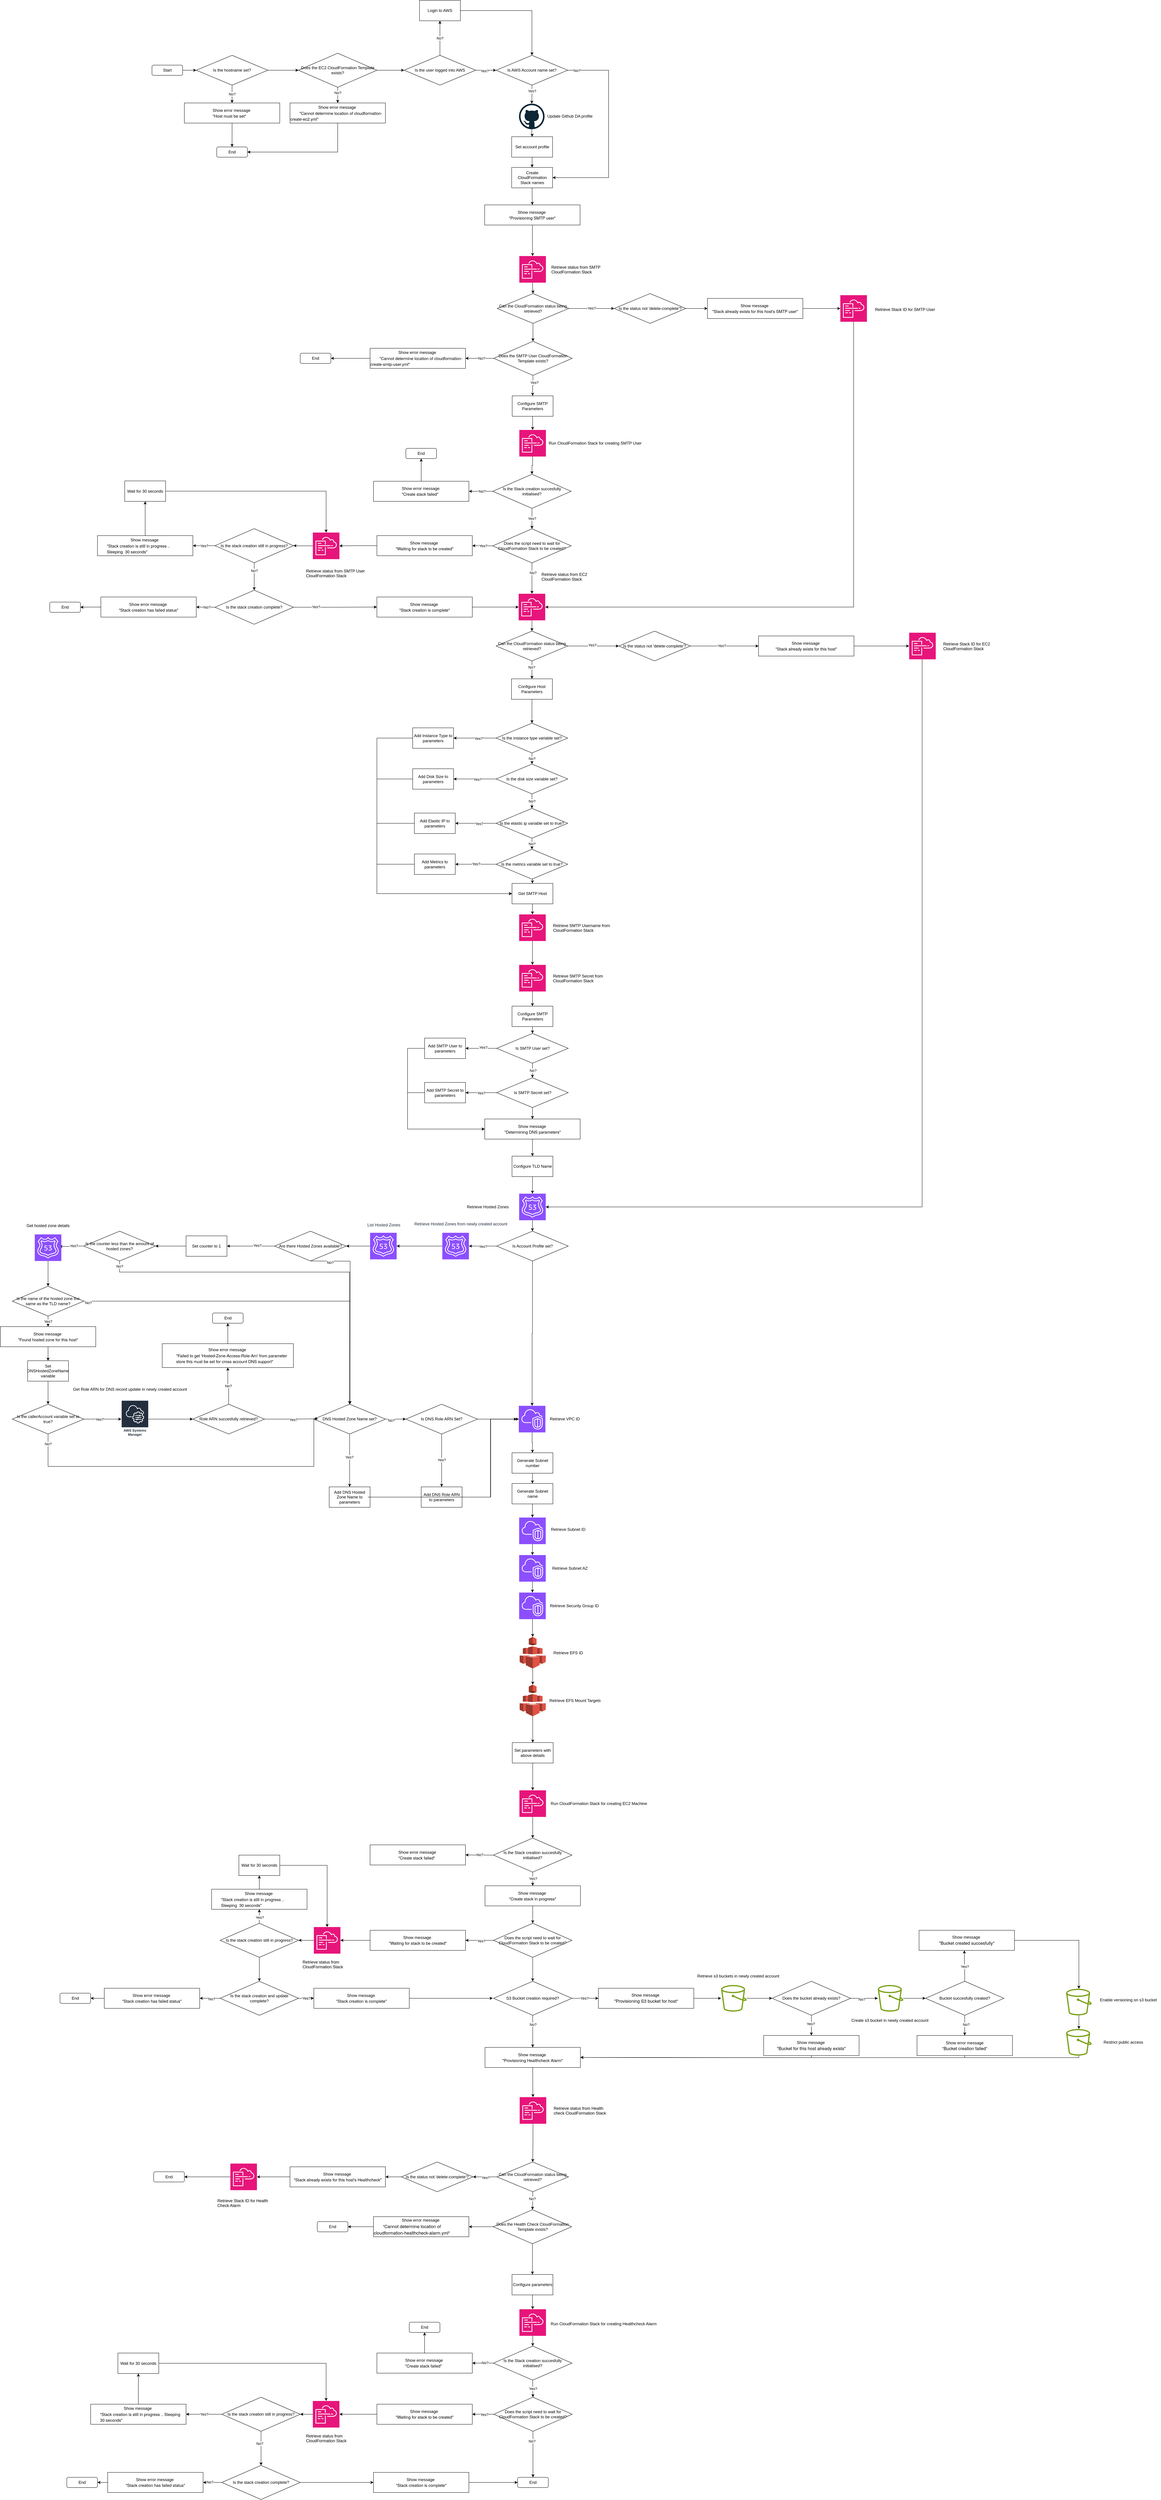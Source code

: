 <mxfile version="26.0.16">
  <diagram name="Page-1" id="GQ67vk549_AMt6aL0ahb">
    <mxGraphModel dx="3180" dy="940" grid="1" gridSize="10" guides="1" tooltips="1" connect="1" arrows="1" fold="1" page="1" pageScale="1" pageWidth="1600" pageHeight="1200" math="0" shadow="0">
      <root>
        <mxCell id="0" />
        <mxCell id="1" parent="0" />
        <mxCell id="Z5Rv9_4MmNpo2kXM76Gp-3" value="" style="edgeStyle=orthogonalEdgeStyle;rounded=0;orthogonalLoop=1;jettySize=auto;html=1;" edge="1" parent="1" source="Z5Rv9_4MmNpo2kXM76Gp-1" target="Z5Rv9_4MmNpo2kXM76Gp-2">
          <mxGeometry relative="1" as="geometry" />
        </mxCell>
        <mxCell id="Z5Rv9_4MmNpo2kXM76Gp-1" value="Start" style="rounded=1;whiteSpace=wrap;html=1;" vertex="1" parent="1">
          <mxGeometry x="320" y="450" width="90" height="30" as="geometry" />
        </mxCell>
        <mxCell id="Z5Rv9_4MmNpo2kXM76Gp-6" value="No?" style="edgeStyle=orthogonalEdgeStyle;rounded=0;orthogonalLoop=1;jettySize=auto;html=1;" edge="1" parent="1" source="Z5Rv9_4MmNpo2kXM76Gp-2" target="Z5Rv9_4MmNpo2kXM76Gp-5">
          <mxGeometry relative="1" as="geometry" />
        </mxCell>
        <mxCell id="Z5Rv9_4MmNpo2kXM76Gp-9" value="" style="edgeStyle=orthogonalEdgeStyle;rounded=0;orthogonalLoop=1;jettySize=auto;html=1;" edge="1" parent="1" source="Z5Rv9_4MmNpo2kXM76Gp-2" target="Z5Rv9_4MmNpo2kXM76Gp-8">
          <mxGeometry relative="1" as="geometry" />
        </mxCell>
        <mxCell id="Z5Rv9_4MmNpo2kXM76Gp-2" value="Is the hostname set?" style="rhombus;whiteSpace=wrap;html=1;" vertex="1" parent="1">
          <mxGeometry x="450" y="421.25" width="210" height="87.5" as="geometry" />
        </mxCell>
        <mxCell id="Z5Rv9_4MmNpo2kXM76Gp-4" value="End" style="rounded=1;whiteSpace=wrap;html=1;" vertex="1" parent="1">
          <mxGeometry x="510" y="690" width="90" height="30" as="geometry" />
        </mxCell>
        <mxCell id="Z5Rv9_4MmNpo2kXM76Gp-7" value="" style="edgeStyle=orthogonalEdgeStyle;rounded=0;orthogonalLoop=1;jettySize=auto;html=1;" edge="1" parent="1" source="Z5Rv9_4MmNpo2kXM76Gp-5" target="Z5Rv9_4MmNpo2kXM76Gp-4">
          <mxGeometry relative="1" as="geometry" />
        </mxCell>
        <mxCell id="Z5Rv9_4MmNpo2kXM76Gp-5" value="Show error message&amp;nbsp;&lt;div&gt;&lt;p style=&quot;margin: 0px; font-variant-numeric: normal; font-variant-east-asian: normal; font-variant-alternates: normal; font-size-adjust: none; font-kerning: auto; font-optical-sizing: auto; font-feature-settings: normal; font-variation-settings: normal; font-variant-position: normal; font-variant-emoji: normal; font-stretch: normal; line-height: normal; font-family: &amp;quot;Helvetica Neue&amp;quot;; text-align: start;&quot; class=&quot;p1&quot;&gt;&lt;font&gt;&quot;Host must be set&quot;&lt;/font&gt;&lt;/p&gt;&lt;/div&gt;" style="whiteSpace=wrap;html=1;" vertex="1" parent="1">
          <mxGeometry x="415" y="561" width="280" height="59" as="geometry" />
        </mxCell>
        <mxCell id="Z5Rv9_4MmNpo2kXM76Gp-11" value="" style="edgeStyle=orthogonalEdgeStyle;rounded=0;orthogonalLoop=1;jettySize=auto;html=1;" edge="1" parent="1" source="Z5Rv9_4MmNpo2kXM76Gp-8">
          <mxGeometry relative="1" as="geometry">
            <mxPoint x="865" y="561" as="targetPoint" />
          </mxGeometry>
        </mxCell>
        <mxCell id="Z5Rv9_4MmNpo2kXM76Gp-15" value="No?" style="edgeLabel;html=1;align=center;verticalAlign=middle;resizable=0;points=[];" vertex="1" connectable="0" parent="Z5Rv9_4MmNpo2kXM76Gp-11">
          <mxGeometry x="-0.312" y="3" relative="1" as="geometry">
            <mxPoint x="-3" as="offset" />
          </mxGeometry>
        </mxCell>
        <mxCell id="Z5Rv9_4MmNpo2kXM76Gp-17" value="" style="edgeStyle=orthogonalEdgeStyle;rounded=0;orthogonalLoop=1;jettySize=auto;html=1;" edge="1" parent="1" source="Z5Rv9_4MmNpo2kXM76Gp-8" target="Z5Rv9_4MmNpo2kXM76Gp-16">
          <mxGeometry relative="1" as="geometry" />
        </mxCell>
        <mxCell id="Z5Rv9_4MmNpo2kXM76Gp-8" value="Does the EC2 CloudFormation Template exists?" style="rhombus;whiteSpace=wrap;html=1;" vertex="1" parent="1">
          <mxGeometry x="750" y="415" width="230" height="100" as="geometry" />
        </mxCell>
        <mxCell id="Z5Rv9_4MmNpo2kXM76Gp-13" style="edgeStyle=orthogonalEdgeStyle;rounded=0;orthogonalLoop=1;jettySize=auto;html=1;entryX=1;entryY=0.5;entryDx=0;entryDy=0;" edge="1" parent="1" source="Z5Rv9_4MmNpo2kXM76Gp-12" target="Z5Rv9_4MmNpo2kXM76Gp-4">
          <mxGeometry relative="1" as="geometry">
            <Array as="points">
              <mxPoint x="865" y="705" />
            </Array>
          </mxGeometry>
        </mxCell>
        <mxCell id="Z5Rv9_4MmNpo2kXM76Gp-12" value="Show error message&amp;nbsp;&lt;div&gt;&lt;p style=&quot;margin: 0px; font-variant-numeric: normal; font-variant-east-asian: normal; font-variant-alternates: normal; font-size-adjust: none; font-kerning: auto; font-optical-sizing: auto; font-feature-settings: normal; font-variation-settings: normal; font-variant-position: normal; font-variant-emoji: normal; font-stretch: normal; line-height: normal; font-family: &amp;quot;Helvetica Neue&amp;quot;; text-align: start;&quot; class=&quot;p1&quot;&gt;&lt;font&gt;&lt;span style=&quot;white-space: pre;&quot;&gt;&#x9;&lt;/span&gt;&quot;&lt;span style=&quot;background-color: transparent; color: light-dark(rgb(0, 0, 0), rgb(255, 255, 255));&quot;&gt;Cannot determine location of cloudformation-create-ec2.yml&lt;/span&gt;&lt;span style=&quot;background-color: transparent; color: light-dark(rgb(0, 0, 0), rgb(255, 255, 255));&quot;&gt;&quot;&lt;/span&gt;&lt;/font&gt;&lt;/p&gt;&lt;/div&gt;" style="whiteSpace=wrap;html=1;" vertex="1" parent="1">
          <mxGeometry x="725" y="561" width="280" height="59" as="geometry" />
        </mxCell>
        <mxCell id="Z5Rv9_4MmNpo2kXM76Gp-19" value="No?" style="edgeStyle=orthogonalEdgeStyle;rounded=0;orthogonalLoop=1;jettySize=auto;html=1;" edge="1" parent="1" source="Z5Rv9_4MmNpo2kXM76Gp-16" target="Z5Rv9_4MmNpo2kXM76Gp-18">
          <mxGeometry relative="1" as="geometry" />
        </mxCell>
        <mxCell id="Z5Rv9_4MmNpo2kXM76Gp-21" value="" style="edgeStyle=orthogonalEdgeStyle;rounded=0;orthogonalLoop=1;jettySize=auto;html=1;" edge="1" parent="1" source="Z5Rv9_4MmNpo2kXM76Gp-16" target="Z5Rv9_4MmNpo2kXM76Gp-20">
          <mxGeometry relative="1" as="geometry" />
        </mxCell>
        <mxCell id="Z5Rv9_4MmNpo2kXM76Gp-22" value="Yes?" style="edgeLabel;html=1;align=center;verticalAlign=middle;resizable=0;points=[];" vertex="1" connectable="0" parent="Z5Rv9_4MmNpo2kXM76Gp-21">
          <mxGeometry x="-0.133" y="-2" relative="1" as="geometry">
            <mxPoint as="offset" />
          </mxGeometry>
        </mxCell>
        <mxCell id="Z5Rv9_4MmNpo2kXM76Gp-16" value="Is the user logged into AWS" style="rhombus;whiteSpace=wrap;html=1;" vertex="1" parent="1">
          <mxGeometry x="1060" y="421.25" width="210" height="87.5" as="geometry" />
        </mxCell>
        <mxCell id="Z5Rv9_4MmNpo2kXM76Gp-23" style="edgeStyle=orthogonalEdgeStyle;rounded=0;orthogonalLoop=1;jettySize=auto;html=1;" edge="1" parent="1" source="Z5Rv9_4MmNpo2kXM76Gp-18" target="Z5Rv9_4MmNpo2kXM76Gp-20">
          <mxGeometry relative="1" as="geometry" />
        </mxCell>
        <mxCell id="Z5Rv9_4MmNpo2kXM76Gp-18" value="Login to AWS" style="whiteSpace=wrap;html=1;" vertex="1" parent="1">
          <mxGeometry x="1105" y="260" width="120" height="60" as="geometry" />
        </mxCell>
        <mxCell id="Z5Rv9_4MmNpo2kXM76Gp-26" style="edgeStyle=orthogonalEdgeStyle;rounded=0;orthogonalLoop=1;jettySize=auto;html=1;exitX=0.5;exitY=1;exitDx=0;exitDy=0;" edge="1" parent="1" source="Z5Rv9_4MmNpo2kXM76Gp-20" target="Z5Rv9_4MmNpo2kXM76Gp-25">
          <mxGeometry relative="1" as="geometry">
            <mxPoint x="1435" y="559" as="targetPoint" />
          </mxGeometry>
        </mxCell>
        <mxCell id="Z5Rv9_4MmNpo2kXM76Gp-27" value="Yes?" style="edgeLabel;html=1;align=center;verticalAlign=middle;resizable=0;points=[];" vertex="1" connectable="0" parent="Z5Rv9_4MmNpo2kXM76Gp-26">
          <mxGeometry x="-0.391" relative="1" as="geometry">
            <mxPoint as="offset" />
          </mxGeometry>
        </mxCell>
        <mxCell id="Z5Rv9_4MmNpo2kXM76Gp-416" style="edgeStyle=orthogonalEdgeStyle;rounded=0;orthogonalLoop=1;jettySize=auto;html=1;entryX=1;entryY=0.5;entryDx=0;entryDy=0;" edge="1" parent="1" source="Z5Rv9_4MmNpo2kXM76Gp-20" target="Z5Rv9_4MmNpo2kXM76Gp-29">
          <mxGeometry relative="1" as="geometry">
            <mxPoint x="1570" y="790" as="targetPoint" />
            <Array as="points">
              <mxPoint x="1660" y="465" />
              <mxPoint x="1660" y="780" />
            </Array>
          </mxGeometry>
        </mxCell>
        <mxCell id="Z5Rv9_4MmNpo2kXM76Gp-417" value="No?" style="edgeLabel;html=1;align=center;verticalAlign=middle;resizable=0;points=[];" vertex="1" connectable="0" parent="Z5Rv9_4MmNpo2kXM76Gp-416">
          <mxGeometry x="-0.912" y="-1" relative="1" as="geometry">
            <mxPoint as="offset" />
          </mxGeometry>
        </mxCell>
        <mxCell id="Z5Rv9_4MmNpo2kXM76Gp-20" value="Is AWS Account name set?" style="rhombus;whiteSpace=wrap;html=1;" vertex="1" parent="1">
          <mxGeometry x="1330" y="421.25" width="210" height="87.5" as="geometry" />
        </mxCell>
        <mxCell id="Z5Rv9_4MmNpo2kXM76Gp-421" value="" style="edgeStyle=orthogonalEdgeStyle;rounded=0;orthogonalLoop=1;jettySize=auto;html=1;" edge="1" parent="1" source="Z5Rv9_4MmNpo2kXM76Gp-25" target="Z5Rv9_4MmNpo2kXM76Gp-420">
          <mxGeometry relative="1" as="geometry" />
        </mxCell>
        <mxCell id="Z5Rv9_4MmNpo2kXM76Gp-25" value="" style="dashed=0;outlineConnect=0;html=1;align=center;labelPosition=center;verticalLabelPosition=bottom;verticalAlign=top;shape=mxgraph.weblogos.github" vertex="1" parent="1">
          <mxGeometry x="1397" y="563" width="75" height="75" as="geometry" />
        </mxCell>
        <mxCell id="Z5Rv9_4MmNpo2kXM76Gp-28" value="Update Github DA profile" style="text;html=1;align=center;verticalAlign=middle;resizable=0;points=[];autosize=1;strokeColor=none;fillColor=none;" vertex="1" parent="1">
          <mxGeometry x="1465.5" y="585" width="160" height="30" as="geometry" />
        </mxCell>
        <mxCell id="Z5Rv9_4MmNpo2kXM76Gp-32" value="" style="edgeStyle=orthogonalEdgeStyle;rounded=0;orthogonalLoop=1;jettySize=auto;html=1;" edge="1" parent="1" source="Z5Rv9_4MmNpo2kXM76Gp-29" target="Z5Rv9_4MmNpo2kXM76Gp-31">
          <mxGeometry relative="1" as="geometry" />
        </mxCell>
        <mxCell id="Z5Rv9_4MmNpo2kXM76Gp-29" value="Create CloudFormation Stack names" style="whiteSpace=wrap;html=1;" vertex="1" parent="1">
          <mxGeometry x="1375.5" y="750" width="120" height="60" as="geometry" />
        </mxCell>
        <mxCell id="Z5Rv9_4MmNpo2kXM76Gp-34" value="" style="edgeStyle=orthogonalEdgeStyle;rounded=0;orthogonalLoop=1;jettySize=auto;html=1;" edge="1" parent="1" source="Z5Rv9_4MmNpo2kXM76Gp-31" target="Z5Rv9_4MmNpo2kXM76Gp-33">
          <mxGeometry relative="1" as="geometry" />
        </mxCell>
        <mxCell id="Z5Rv9_4MmNpo2kXM76Gp-31" value="Show message&amp;nbsp;&lt;div&gt;&lt;p style=&quot;margin: 0px; font-variant-numeric: normal; font-variant-east-asian: normal; font-variant-alternates: normal; font-size-adjust: none; font-kerning: auto; font-optical-sizing: auto; font-feature-settings: normal; font-variation-settings: normal; font-variant-position: normal; font-variant-emoji: normal; font-stretch: normal; line-height: normal; font-family: &amp;quot;Helvetica Neue&amp;quot;; text-align: start;&quot; class=&quot;p1&quot;&gt;&lt;font&gt;&quot;Provisioning SMTP user&quot;&lt;/font&gt;&lt;/p&gt;&lt;/div&gt;" style="whiteSpace=wrap;html=1;" vertex="1" parent="1">
          <mxGeometry x="1296.25" y="860" width="280" height="59" as="geometry" />
        </mxCell>
        <mxCell id="Z5Rv9_4MmNpo2kXM76Gp-37" value="" style="edgeStyle=orthogonalEdgeStyle;rounded=0;orthogonalLoop=1;jettySize=auto;html=1;" edge="1" parent="1" source="Z5Rv9_4MmNpo2kXM76Gp-33" target="Z5Rv9_4MmNpo2kXM76Gp-36">
          <mxGeometry relative="1" as="geometry" />
        </mxCell>
        <mxCell id="Z5Rv9_4MmNpo2kXM76Gp-33" value="" style="sketch=0;points=[[0,0,0],[0.25,0,0],[0.5,0,0],[0.75,0,0],[1,0,0],[0,1,0],[0.25,1,0],[0.5,1,0],[0.75,1,0],[1,1,0],[0,0.25,0],[0,0.5,0],[0,0.75,0],[1,0.25,0],[1,0.5,0],[1,0.75,0]];points=[[0,0,0],[0.25,0,0],[0.5,0,0],[0.75,0,0],[1,0,0],[0,1,0],[0.25,1,0],[0.5,1,0],[0.75,1,0],[1,1,0],[0,0.25,0],[0,0.5,0],[0,0.75,0],[1,0.25,0],[1,0.5,0],[1,0.75,0]];outlineConnect=0;fontColor=#232F3E;fillColor=#E7157B;strokeColor=#ffffff;dashed=0;verticalLabelPosition=bottom;verticalAlign=top;align=center;html=1;fontSize=12;fontStyle=0;aspect=fixed;shape=mxgraph.aws4.resourceIcon;resIcon=mxgraph.aws4.cloudformation;" vertex="1" parent="1">
          <mxGeometry x="1398" y="1010" width="78" height="78" as="geometry" />
        </mxCell>
        <mxCell id="Z5Rv9_4MmNpo2kXM76Gp-35" value="&lt;span style=&quot;color: rgb(0, 0, 0); font-family: Helvetica; font-size: 12px; font-style: normal; font-variant-ligatures: normal; font-variant-caps: normal; font-weight: 400; letter-spacing: normal; orphans: 2; text-align: center; text-indent: 0px; text-transform: none; widows: 2; word-spacing: 0px; -webkit-text-stroke-width: 0px; white-space: normal; background-color: rgb(251, 251, 251); text-decoration-thickness: initial; text-decoration-style: initial; text-decoration-color: initial; float: none; display: inline !important;&quot;&gt;Retrieve status from SMTP CloudFormation Stack&lt;/span&gt;" style="text;whiteSpace=wrap;html=1;" vertex="1" parent="1">
          <mxGeometry x="1490" y="1029" width="180" height="40" as="geometry" />
        </mxCell>
        <mxCell id="Z5Rv9_4MmNpo2kXM76Gp-39" value="" style="edgeStyle=orthogonalEdgeStyle;rounded=0;orthogonalLoop=1;jettySize=auto;html=1;" edge="1" parent="1" source="Z5Rv9_4MmNpo2kXM76Gp-36" target="Z5Rv9_4MmNpo2kXM76Gp-38">
          <mxGeometry relative="1" as="geometry" />
        </mxCell>
        <mxCell id="Z5Rv9_4MmNpo2kXM76Gp-40" value="Yes?" style="edgeLabel;html=1;align=center;verticalAlign=middle;resizable=0;points=[];" vertex="1" connectable="0" parent="Z5Rv9_4MmNpo2kXM76Gp-39">
          <mxGeometry y="1" relative="1" as="geometry">
            <mxPoint as="offset" />
          </mxGeometry>
        </mxCell>
        <mxCell id="Z5Rv9_4MmNpo2kXM76Gp-47" value="" style="edgeStyle=orthogonalEdgeStyle;rounded=0;orthogonalLoop=1;jettySize=auto;html=1;" edge="1" parent="1" source="Z5Rv9_4MmNpo2kXM76Gp-36" target="Z5Rv9_4MmNpo2kXM76Gp-46">
          <mxGeometry relative="1" as="geometry" />
        </mxCell>
        <mxCell id="Z5Rv9_4MmNpo2kXM76Gp-36" value="Can the CloudFormation status being retrieved?" style="rhombus;whiteSpace=wrap;html=1;" vertex="1" parent="1">
          <mxGeometry x="1333" y="1120" width="210" height="87.5" as="geometry" />
        </mxCell>
        <mxCell id="Z5Rv9_4MmNpo2kXM76Gp-42" value="" style="edgeStyle=orthogonalEdgeStyle;rounded=0;orthogonalLoop=1;jettySize=auto;html=1;" edge="1" parent="1" source="Z5Rv9_4MmNpo2kXM76Gp-38" target="Z5Rv9_4MmNpo2kXM76Gp-41">
          <mxGeometry relative="1" as="geometry" />
        </mxCell>
        <mxCell id="Z5Rv9_4MmNpo2kXM76Gp-38" value="Is the status not &#39;delete-complete&#39;?" style="rhombus;whiteSpace=wrap;html=1;" vertex="1" parent="1">
          <mxGeometry x="1676.5" y="1120" width="210" height="87.5" as="geometry" />
        </mxCell>
        <mxCell id="Z5Rv9_4MmNpo2kXM76Gp-44" value="" style="edgeStyle=orthogonalEdgeStyle;rounded=0;orthogonalLoop=1;jettySize=auto;html=1;" edge="1" parent="1" source="Z5Rv9_4MmNpo2kXM76Gp-41" target="Z5Rv9_4MmNpo2kXM76Gp-43">
          <mxGeometry relative="1" as="geometry" />
        </mxCell>
        <mxCell id="Z5Rv9_4MmNpo2kXM76Gp-41" value="Show message&amp;nbsp;&lt;div&gt;&lt;p style=&quot;margin: 0px; font-variant-numeric: normal; font-variant-east-asian: normal; font-variant-alternates: normal; font-size-adjust: none; font-kerning: auto; font-optical-sizing: auto; font-feature-settings: normal; font-variation-settings: normal; font-variant-position: normal; font-variant-emoji: normal; font-stretch: normal; line-height: normal; font-family: &amp;quot;Helvetica Neue&amp;quot;; text-align: start;&quot; class=&quot;p1&quot;&gt;&lt;font&gt;&quot;&lt;span style=&quot;background-color: transparent; color: light-dark(rgb(0, 0, 0), rgb(255, 255, 255));&quot;&gt;Stack already exists for this host&#39;s SMTP user&lt;/span&gt;&lt;span style=&quot;background-color: transparent; color: light-dark(rgb(0, 0, 0), rgb(255, 255, 255));&quot;&gt;&quot;&lt;/span&gt;&lt;/font&gt;&lt;/p&gt;&lt;/div&gt;" style="whiteSpace=wrap;html=1;" vertex="1" parent="1">
          <mxGeometry x="1950" y="1134.25" width="280" height="59" as="geometry" />
        </mxCell>
        <mxCell id="Z5Rv9_4MmNpo2kXM76Gp-43" value="" style="sketch=0;points=[[0,0,0],[0.25,0,0],[0.5,0,0],[0.75,0,0],[1,0,0],[0,1,0],[0.25,1,0],[0.5,1,0],[0.75,1,0],[1,1,0],[0,0.25,0],[0,0.5,0],[0,0.75,0],[1,0.25,0],[1,0.5,0],[1,0.75,0]];points=[[0,0,0],[0.25,0,0],[0.5,0,0],[0.75,0,0],[1,0,0],[0,1,0],[0.25,1,0],[0.5,1,0],[0.75,1,0],[1,1,0],[0,0.25,0],[0,0.5,0],[0,0.75,0],[1,0.25,0],[1,0.5,0],[1,0.75,0]];outlineConnect=0;fontColor=#232F3E;fillColor=#E7157B;strokeColor=#ffffff;dashed=0;verticalLabelPosition=bottom;verticalAlign=top;align=center;html=1;fontSize=12;fontStyle=0;aspect=fixed;shape=mxgraph.aws4.resourceIcon;resIcon=mxgraph.aws4.cloudformation;" vertex="1" parent="1">
          <mxGeometry x="2340" y="1124.75" width="78" height="78" as="geometry" />
        </mxCell>
        <mxCell id="Z5Rv9_4MmNpo2kXM76Gp-45" value="&lt;span style=&quot;color: rgb(0, 0, 0); font-family: Helvetica; font-size: 12px; font-style: normal; font-variant-ligatures: normal; font-variant-caps: normal; font-weight: 400; letter-spacing: normal; orphans: 2; text-align: center; text-indent: 0px; text-transform: none; widows: 2; word-spacing: 0px; -webkit-text-stroke-width: 0px; white-space: normal; background-color: rgb(251, 251, 251); text-decoration-thickness: initial; text-decoration-style: initial; text-decoration-color: initial; float: none; display: inline !important;&quot;&gt;Retrieve Stack ID for SMTP User&lt;/span&gt;" style="text;whiteSpace=wrap;html=1;" vertex="1" parent="1">
          <mxGeometry x="2440" y="1153.25" width="180" height="40" as="geometry" />
        </mxCell>
        <mxCell id="Z5Rv9_4MmNpo2kXM76Gp-49" value="" style="edgeStyle=orthogonalEdgeStyle;rounded=0;orthogonalLoop=1;jettySize=auto;html=1;" edge="1" parent="1" source="Z5Rv9_4MmNpo2kXM76Gp-46" target="Z5Rv9_4MmNpo2kXM76Gp-48">
          <mxGeometry relative="1" as="geometry" />
        </mxCell>
        <mxCell id="Z5Rv9_4MmNpo2kXM76Gp-51" value="No?" style="edgeLabel;html=1;align=center;verticalAlign=middle;resizable=0;points=[];" vertex="1" connectable="0" parent="Z5Rv9_4MmNpo2kXM76Gp-49">
          <mxGeometry x="-0.32" y="1" relative="1" as="geometry">
            <mxPoint x="-8" y="-1" as="offset" />
          </mxGeometry>
        </mxCell>
        <mxCell id="Z5Rv9_4MmNpo2kXM76Gp-55" value="" style="edgeStyle=orthogonalEdgeStyle;rounded=0;orthogonalLoop=1;jettySize=auto;html=1;" edge="1" parent="1" source="Z5Rv9_4MmNpo2kXM76Gp-46" target="Z5Rv9_4MmNpo2kXM76Gp-54">
          <mxGeometry relative="1" as="geometry" />
        </mxCell>
        <mxCell id="Z5Rv9_4MmNpo2kXM76Gp-56" value="Yes?" style="edgeLabel;html=1;align=center;verticalAlign=middle;resizable=0;points=[];" vertex="1" connectable="0" parent="Z5Rv9_4MmNpo2kXM76Gp-55">
          <mxGeometry x="-0.333" y="4" relative="1" as="geometry">
            <mxPoint as="offset" />
          </mxGeometry>
        </mxCell>
        <mxCell id="Z5Rv9_4MmNpo2kXM76Gp-46" value="Does the SMTP User CloudFormation Template exists?" style="rhombus;whiteSpace=wrap;html=1;" vertex="1" parent="1">
          <mxGeometry x="1323" y="1260" width="230" height="100" as="geometry" />
        </mxCell>
        <mxCell id="Z5Rv9_4MmNpo2kXM76Gp-53" value="" style="edgeStyle=orthogonalEdgeStyle;rounded=0;orthogonalLoop=1;jettySize=auto;html=1;" edge="1" parent="1" source="Z5Rv9_4MmNpo2kXM76Gp-48" target="Z5Rv9_4MmNpo2kXM76Gp-52">
          <mxGeometry relative="1" as="geometry" />
        </mxCell>
        <mxCell id="Z5Rv9_4MmNpo2kXM76Gp-48" value="Show error message&amp;nbsp;&lt;div&gt;&lt;p style=&quot;margin: 0px; font-variant-numeric: normal; font-variant-east-asian: normal; font-variant-alternates: normal; font-size-adjust: none; font-kerning: auto; font-optical-sizing: auto; font-feature-settings: normal; font-variation-settings: normal; font-variant-position: normal; font-variant-emoji: normal; font-stretch: normal; line-height: normal; font-family: &amp;quot;Helvetica Neue&amp;quot;; text-align: start;&quot; class=&quot;p1&quot;&gt;&lt;font&gt;&lt;font&gt;&lt;span style=&quot;white-space: pre;&quot;&gt;&#x9;&lt;/span&gt;&quot;&lt;/font&gt;&lt;span style=&quot;background-color: transparent; color: light-dark(rgb(0, 0, 0), rgb(255, 255, 255));&quot;&gt;Cannot determine location of cloudformation-create-smtp-user.yml&quot;&lt;/span&gt;&lt;/font&gt;&lt;/p&gt;&lt;/div&gt;" style="whiteSpace=wrap;html=1;" vertex="1" parent="1">
          <mxGeometry x="960" y="1280.5" width="280" height="59" as="geometry" />
        </mxCell>
        <mxCell id="Z5Rv9_4MmNpo2kXM76Gp-52" value="End" style="rounded=1;whiteSpace=wrap;html=1;" vertex="1" parent="1">
          <mxGeometry x="755" y="1295" width="90" height="30" as="geometry" />
        </mxCell>
        <mxCell id="Z5Rv9_4MmNpo2kXM76Gp-58" value="" style="edgeStyle=orthogonalEdgeStyle;rounded=0;orthogonalLoop=1;jettySize=auto;html=1;" edge="1" parent="1" source="Z5Rv9_4MmNpo2kXM76Gp-54" target="Z5Rv9_4MmNpo2kXM76Gp-57">
          <mxGeometry relative="1" as="geometry" />
        </mxCell>
        <mxCell id="Z5Rv9_4MmNpo2kXM76Gp-54" value="Configure SMTP Parameters" style="whiteSpace=wrap;html=1;" vertex="1" parent="1">
          <mxGeometry x="1377" y="1420.005" width="120" height="60" as="geometry" />
        </mxCell>
        <mxCell id="Z5Rv9_4MmNpo2kXM76Gp-61" value="" style="edgeStyle=orthogonalEdgeStyle;rounded=0;orthogonalLoop=1;jettySize=auto;html=1;" edge="1" parent="1" source="Z5Rv9_4MmNpo2kXM76Gp-57" target="Z5Rv9_4MmNpo2kXM76Gp-60">
          <mxGeometry relative="1" as="geometry" />
        </mxCell>
        <mxCell id="Z5Rv9_4MmNpo2kXM76Gp-57" value="" style="sketch=0;points=[[0,0,0],[0.25,0,0],[0.5,0,0],[0.75,0,0],[1,0,0],[0,1,0],[0.25,1,0],[0.5,1,0],[0.75,1,0],[1,1,0],[0,0.25,0],[0,0.5,0],[0,0.75,0],[1,0.25,0],[1,0.5,0],[1,0.75,0]];points=[[0,0,0],[0.25,0,0],[0.5,0,0],[0.75,0,0],[1,0,0],[0,1,0],[0.25,1,0],[0.5,1,0],[0.75,1,0],[1,1,0],[0,0.25,0],[0,0.5,0],[0,0.75,0],[1,0.25,0],[1,0.5,0],[1,0.75,0]];outlineConnect=0;fontColor=#232F3E;fillColor=#E7157B;strokeColor=#ffffff;dashed=0;verticalLabelPosition=bottom;verticalAlign=top;align=center;html=1;fontSize=12;fontStyle=0;aspect=fixed;shape=mxgraph.aws4.resourceIcon;resIcon=mxgraph.aws4.cloudformation;" vertex="1" parent="1">
          <mxGeometry x="1398" y="1520" width="78" height="78" as="geometry" />
        </mxCell>
        <mxCell id="Z5Rv9_4MmNpo2kXM76Gp-59" value="Run CloudFormation Stack for creating SMTP User" style="text;html=1;align=center;verticalAlign=middle;resizable=0;points=[];autosize=1;strokeColor=none;fillColor=none;" vertex="1" parent="1">
          <mxGeometry x="1470" y="1544" width="300" height="30" as="geometry" />
        </mxCell>
        <mxCell id="Z5Rv9_4MmNpo2kXM76Gp-63" value="" style="edgeStyle=orthogonalEdgeStyle;rounded=0;orthogonalLoop=1;jettySize=auto;html=1;" edge="1" parent="1" source="Z5Rv9_4MmNpo2kXM76Gp-60" target="Z5Rv9_4MmNpo2kXM76Gp-62">
          <mxGeometry relative="1" as="geometry" />
        </mxCell>
        <mxCell id="Z5Rv9_4MmNpo2kXM76Gp-64" value="No?" style="edgeLabel;html=1;align=center;verticalAlign=middle;resizable=0;points=[];" vertex="1" connectable="0" parent="Z5Rv9_4MmNpo2kXM76Gp-63">
          <mxGeometry x="0.2" y="2" relative="1" as="geometry">
            <mxPoint x="11" y="-2" as="offset" />
          </mxGeometry>
        </mxCell>
        <mxCell id="Z5Rv9_4MmNpo2kXM76Gp-68" value="Yes?" style="edgeStyle=orthogonalEdgeStyle;rounded=0;orthogonalLoop=1;jettySize=auto;html=1;" edge="1" parent="1" source="Z5Rv9_4MmNpo2kXM76Gp-60" target="Z5Rv9_4MmNpo2kXM76Gp-67">
          <mxGeometry relative="1" as="geometry" />
        </mxCell>
        <mxCell id="Z5Rv9_4MmNpo2kXM76Gp-60" value="Is the Stack creation succesfully initialised?" style="rhombus;whiteSpace=wrap;html=1;" vertex="1" parent="1">
          <mxGeometry x="1320" y="1650" width="230" height="100" as="geometry" />
        </mxCell>
        <mxCell id="Z5Rv9_4MmNpo2kXM76Gp-82" style="edgeStyle=orthogonalEdgeStyle;rounded=0;orthogonalLoop=1;jettySize=auto;html=1;entryX=0.5;entryY=1;entryDx=0;entryDy=0;" edge="1" parent="1" source="Z5Rv9_4MmNpo2kXM76Gp-62" target="Z5Rv9_4MmNpo2kXM76Gp-65">
          <mxGeometry relative="1" as="geometry" />
        </mxCell>
        <mxCell id="Z5Rv9_4MmNpo2kXM76Gp-62" value="Show error message&amp;nbsp;&lt;div&gt;&lt;p style=&quot;margin: 0px; font-variant-numeric: normal; font-variant-east-asian: normal; font-variant-alternates: normal; font-size-adjust: none; font-kerning: auto; font-optical-sizing: auto; font-feature-settings: normal; font-variation-settings: normal; font-variant-position: normal; font-variant-emoji: normal; font-stretch: normal; line-height: normal; font-family: &amp;quot;Helvetica Neue&amp;quot;; text-align: start;&quot; class=&quot;p1&quot;&gt;&lt;font&gt;&quot;&lt;span style=&quot;background-color: transparent; color: light-dark(rgb(0, 0, 0), rgb(255, 255, 255));&quot;&gt;Create stack failed&quot;&lt;/span&gt;&lt;/font&gt;&lt;/p&gt;&lt;/div&gt;" style="whiteSpace=wrap;html=1;" vertex="1" parent="1">
          <mxGeometry x="970" y="1670.5" width="280" height="59" as="geometry" />
        </mxCell>
        <mxCell id="Z5Rv9_4MmNpo2kXM76Gp-65" value="End" style="rounded=1;whiteSpace=wrap;html=1;" vertex="1" parent="1">
          <mxGeometry x="1065" y="1574" width="90" height="30" as="geometry" />
        </mxCell>
        <mxCell id="Z5Rv9_4MmNpo2kXM76Gp-70" value="" style="edgeStyle=orthogonalEdgeStyle;rounded=0;orthogonalLoop=1;jettySize=auto;html=1;" edge="1" parent="1" source="Z5Rv9_4MmNpo2kXM76Gp-67" target="Z5Rv9_4MmNpo2kXM76Gp-69">
          <mxGeometry relative="1" as="geometry" />
        </mxCell>
        <mxCell id="Z5Rv9_4MmNpo2kXM76Gp-71" value="Yes?" style="edgeLabel;html=1;align=center;verticalAlign=middle;resizable=0;points=[];" vertex="1" connectable="0" parent="Z5Rv9_4MmNpo2kXM76Gp-70">
          <mxGeometry x="-0.074" relative="1" as="geometry">
            <mxPoint as="offset" />
          </mxGeometry>
        </mxCell>
        <mxCell id="Z5Rv9_4MmNpo2kXM76Gp-98" value="" style="edgeStyle=orthogonalEdgeStyle;rounded=0;orthogonalLoop=1;jettySize=auto;html=1;" edge="1" parent="1" source="Z5Rv9_4MmNpo2kXM76Gp-67" target="Z5Rv9_4MmNpo2kXM76Gp-97">
          <mxGeometry relative="1" as="geometry" />
        </mxCell>
        <mxCell id="Z5Rv9_4MmNpo2kXM76Gp-442" value="No?" style="edgeLabel;html=1;align=center;verticalAlign=middle;resizable=0;points=[];" vertex="1" connectable="0" parent="Z5Rv9_4MmNpo2kXM76Gp-98">
          <mxGeometry x="-0.396" y="3" relative="1" as="geometry">
            <mxPoint y="1" as="offset" />
          </mxGeometry>
        </mxCell>
        <mxCell id="Z5Rv9_4MmNpo2kXM76Gp-67" value="Does the script need to wait for CloudFormation Stack to be created?" style="rhombus;whiteSpace=wrap;html=1;" vertex="1" parent="1">
          <mxGeometry x="1320" y="1810" width="230" height="100" as="geometry" />
        </mxCell>
        <mxCell id="Z5Rv9_4MmNpo2kXM76Gp-73" value="" style="edgeStyle=orthogonalEdgeStyle;rounded=0;orthogonalLoop=1;jettySize=auto;html=1;" edge="1" parent="1" source="Z5Rv9_4MmNpo2kXM76Gp-69" target="Z5Rv9_4MmNpo2kXM76Gp-72">
          <mxGeometry relative="1" as="geometry" />
        </mxCell>
        <mxCell id="Z5Rv9_4MmNpo2kXM76Gp-69" value="Show message&amp;nbsp;&lt;div&gt;&lt;p style=&quot;margin: 0px; font-variant-numeric: normal; font-variant-east-asian: normal; font-variant-alternates: normal; font-size-adjust: none; font-kerning: auto; font-optical-sizing: auto; font-feature-settings: normal; font-variation-settings: normal; font-variant-position: normal; font-variant-emoji: normal; font-stretch: normal; line-height: normal; font-family: &amp;quot;Helvetica Neue&amp;quot;; text-align: start;&quot; class=&quot;p1&quot;&gt;&lt;font&gt;&quot;Waiting for stack to be created&quot;&lt;/font&gt;&lt;/p&gt;&lt;/div&gt;" style="whiteSpace=wrap;html=1;" vertex="1" parent="1">
          <mxGeometry x="980" y="1830" width="280" height="59" as="geometry" />
        </mxCell>
        <mxCell id="Z5Rv9_4MmNpo2kXM76Gp-76" value="" style="edgeStyle=orthogonalEdgeStyle;rounded=0;orthogonalLoop=1;jettySize=auto;html=1;" edge="1" parent="1" source="Z5Rv9_4MmNpo2kXM76Gp-72" target="Z5Rv9_4MmNpo2kXM76Gp-75">
          <mxGeometry relative="1" as="geometry" />
        </mxCell>
        <mxCell id="Z5Rv9_4MmNpo2kXM76Gp-72" value="" style="sketch=0;points=[[0,0,0],[0.25,0,0],[0.5,0,0],[0.75,0,0],[1,0,0],[0,1,0],[0.25,1,0],[0.5,1,0],[0.75,1,0],[1,1,0],[0,0.25,0],[0,0.5,0],[0,0.75,0],[1,0.25,0],[1,0.5,0],[1,0.75,0]];points=[[0,0,0],[0.25,0,0],[0.5,0,0],[0.75,0,0],[1,0,0],[0,1,0],[0.25,1,0],[0.5,1,0],[0.75,1,0],[1,1,0],[0,0.25,0],[0,0.5,0],[0,0.75,0],[1,0.25,0],[1,0.5,0],[1,0.75,0]];outlineConnect=0;fontColor=#232F3E;fillColor=#E7157B;strokeColor=#ffffff;dashed=0;verticalLabelPosition=bottom;verticalAlign=top;align=center;html=1;fontSize=12;fontStyle=0;aspect=fixed;shape=mxgraph.aws4.resourceIcon;resIcon=mxgraph.aws4.cloudformation;" vertex="1" parent="1">
          <mxGeometry x="792" y="1821" width="78" height="78" as="geometry" />
        </mxCell>
        <mxCell id="Z5Rv9_4MmNpo2kXM76Gp-74" value="&lt;span style=&quot;color: rgb(0, 0, 0); font-family: Helvetica; font-size: 12px; font-style: normal; font-variant-ligatures: normal; font-variant-caps: normal; font-weight: 400; letter-spacing: normal; orphans: 2; text-align: center; text-indent: 0px; text-transform: none; widows: 2; word-spacing: 0px; -webkit-text-stroke-width: 0px; white-space: normal; background-color: rgb(251, 251, 251); text-decoration-thickness: initial; text-decoration-style: initial; text-decoration-color: initial; float: none; display: inline !important;&quot;&gt;Retrieve status from SMTP User CloudFormation Stack&lt;/span&gt;" style="text;whiteSpace=wrap;html=1;" vertex="1" parent="1">
          <mxGeometry x="770" y="1920" width="180" height="40" as="geometry" />
        </mxCell>
        <mxCell id="Z5Rv9_4MmNpo2kXM76Gp-83" value="Yes?" style="edgeStyle=orthogonalEdgeStyle;rounded=0;orthogonalLoop=1;jettySize=auto;html=1;" edge="1" parent="1" source="Z5Rv9_4MmNpo2kXM76Gp-75" target="Z5Rv9_4MmNpo2kXM76Gp-77">
          <mxGeometry relative="1" as="geometry" />
        </mxCell>
        <mxCell id="Z5Rv9_4MmNpo2kXM76Gp-87" value="" style="edgeStyle=orthogonalEdgeStyle;rounded=0;orthogonalLoop=1;jettySize=auto;html=1;" edge="1" parent="1" source="Z5Rv9_4MmNpo2kXM76Gp-75" target="Z5Rv9_4MmNpo2kXM76Gp-86">
          <mxGeometry relative="1" as="geometry" />
        </mxCell>
        <mxCell id="Z5Rv9_4MmNpo2kXM76Gp-88" value="No?" style="edgeLabel;html=1;align=center;verticalAlign=middle;resizable=0;points=[];" vertex="1" connectable="0" parent="Z5Rv9_4MmNpo2kXM76Gp-87">
          <mxGeometry x="-0.441" y="3" relative="1" as="geometry">
            <mxPoint x="-3" y="1" as="offset" />
          </mxGeometry>
        </mxCell>
        <mxCell id="Z5Rv9_4MmNpo2kXM76Gp-75" value="Is the stack creation still in progress?" style="rhombus;whiteSpace=wrap;html=1;" vertex="1" parent="1">
          <mxGeometry x="505" y="1809.5" width="230" height="100" as="geometry" />
        </mxCell>
        <mxCell id="Z5Rv9_4MmNpo2kXM76Gp-84" value="" style="edgeStyle=orthogonalEdgeStyle;rounded=0;orthogonalLoop=1;jettySize=auto;html=1;" edge="1" parent="1" source="Z5Rv9_4MmNpo2kXM76Gp-77" target="Z5Rv9_4MmNpo2kXM76Gp-80">
          <mxGeometry relative="1" as="geometry" />
        </mxCell>
        <mxCell id="Z5Rv9_4MmNpo2kXM76Gp-77" value="Show message&amp;nbsp;&lt;div&gt;&lt;p style=&quot;margin: 0px; font-variant-numeric: normal; font-variant-east-asian: normal; font-variant-alternates: normal; font-size-adjust: none; font-kerning: auto; font-optical-sizing: auto; font-feature-settings: normal; font-variation-settings: normal; font-variant-position: normal; font-variant-emoji: normal; font-stretch: normal; line-height: normal; font-family: &amp;quot;Helvetica Neue&amp;quot;; text-align: start;&quot; class=&quot;p1&quot;&gt;&lt;span style=&quot;white-space: pre;&quot;&gt;&#x9;&lt;/span&gt;&quot;&lt;span style=&quot;background-color: transparent; color: light-dark(rgb(0, 0, 0), rgb(255, 255, 255));&quot;&gt;Stack creation is still in progress .. &lt;span style=&quot;white-space: pre;&quot;&gt;&#x9;&lt;/span&gt;Sleeping&amp;nbsp;&lt;span style=&quot;white-space: pre;&quot;&gt;&#x9;&lt;/span&gt;30 seconds&lt;/span&gt;&lt;span style=&quot;background-color: transparent; color: light-dark(rgb(0, 0, 0), rgb(255, 255, 255));&quot;&gt;&quot;&lt;/span&gt;&lt;/p&gt;&lt;/div&gt;" style="whiteSpace=wrap;html=1;" vertex="1" parent="1">
          <mxGeometry x="160" y="1830" width="280" height="59" as="geometry" />
        </mxCell>
        <mxCell id="Z5Rv9_4MmNpo2kXM76Gp-85" style="edgeStyle=orthogonalEdgeStyle;rounded=0;orthogonalLoop=1;jettySize=auto;html=1;" edge="1" parent="1" source="Z5Rv9_4MmNpo2kXM76Gp-80" target="Z5Rv9_4MmNpo2kXM76Gp-72">
          <mxGeometry relative="1" as="geometry" />
        </mxCell>
        <mxCell id="Z5Rv9_4MmNpo2kXM76Gp-80" value="Wait for 30 seconds" style="whiteSpace=wrap;html=1;" vertex="1" parent="1">
          <mxGeometry x="240" y="1669.505" width="120" height="60" as="geometry" />
        </mxCell>
        <mxCell id="Z5Rv9_4MmNpo2kXM76Gp-90" style="edgeStyle=orthogonalEdgeStyle;rounded=0;orthogonalLoop=1;jettySize=auto;html=1;entryX=0;entryY=0.5;entryDx=0;entryDy=0;" edge="1" parent="1" source="Z5Rv9_4MmNpo2kXM76Gp-86" target="Z5Rv9_4MmNpo2kXM76Gp-89">
          <mxGeometry relative="1" as="geometry" />
        </mxCell>
        <mxCell id="Z5Rv9_4MmNpo2kXM76Gp-93" value="Yes?" style="edgeLabel;html=1;align=center;verticalAlign=middle;resizable=0;points=[];" vertex="1" connectable="0" parent="Z5Rv9_4MmNpo2kXM76Gp-90">
          <mxGeometry x="-0.462" y="1" relative="1" as="geometry">
            <mxPoint as="offset" />
          </mxGeometry>
        </mxCell>
        <mxCell id="Z5Rv9_4MmNpo2kXM76Gp-92" value="" style="edgeStyle=orthogonalEdgeStyle;rounded=0;orthogonalLoop=1;jettySize=auto;html=1;" edge="1" parent="1" source="Z5Rv9_4MmNpo2kXM76Gp-86" target="Z5Rv9_4MmNpo2kXM76Gp-91">
          <mxGeometry relative="1" as="geometry" />
        </mxCell>
        <mxCell id="Z5Rv9_4MmNpo2kXM76Gp-94" value="No?" style="edgeLabel;html=1;align=center;verticalAlign=middle;resizable=0;points=[];" vertex="1" connectable="0" parent="Z5Rv9_4MmNpo2kXM76Gp-92">
          <mxGeometry x="0.099" y="-2" relative="1" as="geometry">
            <mxPoint x="6" y="2" as="offset" />
          </mxGeometry>
        </mxCell>
        <mxCell id="Z5Rv9_4MmNpo2kXM76Gp-86" value="Is the stack creation complete?" style="rhombus;whiteSpace=wrap;html=1;" vertex="1" parent="1">
          <mxGeometry x="505" y="1990" width="230" height="100" as="geometry" />
        </mxCell>
        <mxCell id="Z5Rv9_4MmNpo2kXM76Gp-89" value="Show message&amp;nbsp;&lt;div&gt;&lt;p style=&quot;margin: 0px; font-variant-numeric: normal; font-variant-east-asian: normal; font-variant-alternates: normal; font-size-adjust: none; font-kerning: auto; font-optical-sizing: auto; font-feature-settings: normal; font-variation-settings: normal; font-variant-position: normal; font-variant-emoji: normal; font-stretch: normal; line-height: normal; font-family: &amp;quot;Helvetica Neue&amp;quot;; text-align: start;&quot; class=&quot;p1&quot;&gt;&lt;font&gt;&quot;&lt;span style=&quot;background-color: transparent; color: light-dark(rgb(0, 0, 0), rgb(255, 255, 255));&quot;&gt;Stack creation is complete&lt;/span&gt;&lt;span style=&quot;background-color: transparent; color: light-dark(rgb(0, 0, 0), rgb(255, 255, 255));&quot;&gt;&quot;&lt;/span&gt;&lt;/font&gt;&lt;/p&gt;&lt;/div&gt;" style="whiteSpace=wrap;html=1;" vertex="1" parent="1">
          <mxGeometry x="980" y="2010" width="280" height="59" as="geometry" />
        </mxCell>
        <mxCell id="Z5Rv9_4MmNpo2kXM76Gp-96" value="" style="edgeStyle=orthogonalEdgeStyle;rounded=0;orthogonalLoop=1;jettySize=auto;html=1;" edge="1" parent="1" source="Z5Rv9_4MmNpo2kXM76Gp-91" target="Z5Rv9_4MmNpo2kXM76Gp-95">
          <mxGeometry relative="1" as="geometry" />
        </mxCell>
        <mxCell id="Z5Rv9_4MmNpo2kXM76Gp-91" value="Show error message&amp;nbsp;&lt;div&gt;&lt;p style=&quot;margin: 0px; font-variant-numeric: normal; font-variant-east-asian: normal; font-variant-alternates: normal; font-size-adjust: none; font-kerning: auto; font-optical-sizing: auto; font-feature-settings: normal; font-variation-settings: normal; font-variant-position: normal; font-variant-emoji: normal; font-stretch: normal; line-height: normal; font-family: &amp;quot;Helvetica Neue&amp;quot;; text-align: start;&quot; class=&quot;p1&quot;&gt;&lt;font&gt;&quot;&lt;span style=&quot;background-color: transparent; color: light-dark(rgb(0, 0, 0), rgb(255, 255, 255));&quot;&gt;Stack creation has failed status&lt;/span&gt;&lt;span style=&quot;background-color: transparent; color: light-dark(rgb(0, 0, 0), rgb(255, 255, 255));&quot;&gt;&quot;&lt;/span&gt;&lt;/font&gt;&lt;/p&gt;&lt;/div&gt;" style="whiteSpace=wrap;html=1;" vertex="1" parent="1">
          <mxGeometry x="170" y="2010" width="280" height="59" as="geometry" />
        </mxCell>
        <mxCell id="Z5Rv9_4MmNpo2kXM76Gp-95" value="End" style="rounded=1;whiteSpace=wrap;html=1;" vertex="1" parent="1">
          <mxGeometry x="20" y="2025" width="90" height="30" as="geometry" />
        </mxCell>
        <mxCell id="Z5Rv9_4MmNpo2kXM76Gp-104" value="" style="edgeStyle=orthogonalEdgeStyle;rounded=0;orthogonalLoop=1;jettySize=auto;html=1;" edge="1" parent="1" source="Z5Rv9_4MmNpo2kXM76Gp-97" target="Z5Rv9_4MmNpo2kXM76Gp-103">
          <mxGeometry relative="1" as="geometry" />
        </mxCell>
        <mxCell id="Z5Rv9_4MmNpo2kXM76Gp-97" value="" style="sketch=0;points=[[0,0,0],[0.25,0,0],[0.5,0,0],[0.75,0,0],[1,0,0],[0,1,0],[0.25,1,0],[0.5,1,0],[0.75,1,0],[1,1,0],[0,0.25,0],[0,0.5,0],[0,0.75,0],[1,0.25,0],[1,0.5,0],[1,0.75,0]];points=[[0,0,0],[0.25,0,0],[0.5,0,0],[0.75,0,0],[1,0,0],[0,1,0],[0.25,1,0],[0.5,1,0],[0.75,1,0],[1,1,0],[0,0.25,0],[0,0.5,0],[0,0.75,0],[1,0.25,0],[1,0.5,0],[1,0.75,0]];outlineConnect=0;fontColor=#232F3E;fillColor=#E7157B;strokeColor=#ffffff;dashed=0;verticalLabelPosition=bottom;verticalAlign=top;align=center;html=1;fontSize=12;fontStyle=0;aspect=fixed;shape=mxgraph.aws4.resourceIcon;resIcon=mxgraph.aws4.cloudformation;" vertex="1" parent="1">
          <mxGeometry x="1396" y="2000.5" width="78" height="78" as="geometry" />
        </mxCell>
        <mxCell id="Z5Rv9_4MmNpo2kXM76Gp-101" style="edgeStyle=orthogonalEdgeStyle;rounded=0;orthogonalLoop=1;jettySize=auto;html=1;entryX=0;entryY=0.5;entryDx=0;entryDy=0;entryPerimeter=0;" edge="1" parent="1" source="Z5Rv9_4MmNpo2kXM76Gp-89" target="Z5Rv9_4MmNpo2kXM76Gp-97">
          <mxGeometry relative="1" as="geometry" />
        </mxCell>
        <mxCell id="Z5Rv9_4MmNpo2kXM76Gp-102" value="&lt;span style=&quot;color: rgb(0, 0, 0); font-family: Helvetica; font-size: 12px; font-style: normal; font-variant-ligatures: normal; font-variant-caps: normal; font-weight: 400; letter-spacing: normal; orphans: 2; text-align: center; text-indent: 0px; text-transform: none; widows: 2; word-spacing: 0px; -webkit-text-stroke-width: 0px; white-space: normal; background-color: rgb(251, 251, 251); text-decoration-thickness: initial; text-decoration-style: initial; text-decoration-color: initial; float: none; display: inline !important;&quot;&gt;Retrieve status from EC2 CloudFormation Stack&lt;/span&gt;" style="text;whiteSpace=wrap;html=1;" vertex="1" parent="1">
          <mxGeometry x="1460.5" y="1930" width="180" height="40" as="geometry" />
        </mxCell>
        <mxCell id="Z5Rv9_4MmNpo2kXM76Gp-106" value="" style="edgeStyle=orthogonalEdgeStyle;rounded=0;orthogonalLoop=1;jettySize=auto;html=1;" edge="1" parent="1" source="Z5Rv9_4MmNpo2kXM76Gp-103" target="Z5Rv9_4MmNpo2kXM76Gp-105">
          <mxGeometry relative="1" as="geometry" />
        </mxCell>
        <mxCell id="Z5Rv9_4MmNpo2kXM76Gp-109" value="Yes?" style="edgeLabel;html=1;align=center;verticalAlign=middle;resizable=0;points=[];" vertex="1" connectable="0" parent="Z5Rv9_4MmNpo2kXM76Gp-106">
          <mxGeometry x="-0.044" y="3" relative="1" as="geometry">
            <mxPoint as="offset" />
          </mxGeometry>
        </mxCell>
        <mxCell id="Z5Rv9_4MmNpo2kXM76Gp-115" value="" style="edgeStyle=orthogonalEdgeStyle;rounded=0;orthogonalLoop=1;jettySize=auto;html=1;" edge="1" parent="1" source="Z5Rv9_4MmNpo2kXM76Gp-103" target="Z5Rv9_4MmNpo2kXM76Gp-114">
          <mxGeometry relative="1" as="geometry" />
        </mxCell>
        <mxCell id="Z5Rv9_4MmNpo2kXM76Gp-423" value="No?" style="edgeLabel;html=1;align=center;verticalAlign=middle;resizable=0;points=[];" vertex="1" connectable="0" parent="Z5Rv9_4MmNpo2kXM76Gp-115">
          <mxGeometry x="-0.295" y="-1" relative="1" as="geometry">
            <mxPoint as="offset" />
          </mxGeometry>
        </mxCell>
        <mxCell id="Z5Rv9_4MmNpo2kXM76Gp-103" value="Can the CloudFormation status being retrieved?" style="rhombus;whiteSpace=wrap;html=1;" vertex="1" parent="1">
          <mxGeometry x="1330" y="2110" width="210" height="87.5" as="geometry" />
        </mxCell>
        <mxCell id="Z5Rv9_4MmNpo2kXM76Gp-108" value="" style="edgeStyle=orthogonalEdgeStyle;rounded=0;orthogonalLoop=1;jettySize=auto;html=1;" edge="1" parent="1" source="Z5Rv9_4MmNpo2kXM76Gp-105" target="Z5Rv9_4MmNpo2kXM76Gp-107">
          <mxGeometry relative="1" as="geometry" />
        </mxCell>
        <mxCell id="Z5Rv9_4MmNpo2kXM76Gp-110" value="Yes?" style="edgeLabel;html=1;align=center;verticalAlign=middle;resizable=0;points=[];" vertex="1" connectable="0" parent="Z5Rv9_4MmNpo2kXM76Gp-108">
          <mxGeometry x="-0.084" y="1" relative="1" as="geometry">
            <mxPoint as="offset" />
          </mxGeometry>
        </mxCell>
        <mxCell id="Z5Rv9_4MmNpo2kXM76Gp-105" value="Is the status not &#39;delete-complete&#39;?" style="rhombus;whiteSpace=wrap;html=1;" vertex="1" parent="1">
          <mxGeometry x="1690" y="2110" width="210" height="87.5" as="geometry" />
        </mxCell>
        <mxCell id="Z5Rv9_4MmNpo2kXM76Gp-112" value="" style="edgeStyle=orthogonalEdgeStyle;rounded=0;orthogonalLoop=1;jettySize=auto;html=1;" edge="1" parent="1" source="Z5Rv9_4MmNpo2kXM76Gp-107" target="Z5Rv9_4MmNpo2kXM76Gp-111">
          <mxGeometry relative="1" as="geometry" />
        </mxCell>
        <mxCell id="Z5Rv9_4MmNpo2kXM76Gp-107" value="Show message&amp;nbsp;&lt;div&gt;&lt;p style=&quot;margin: 0px; font-variant-numeric: normal; font-variant-east-asian: normal; font-variant-alternates: normal; font-size-adjust: none; font-kerning: auto; font-optical-sizing: auto; font-feature-settings: normal; font-variation-settings: normal; font-variant-position: normal; font-variant-emoji: normal; font-stretch: normal; line-height: normal; font-family: &amp;quot;Helvetica Neue&amp;quot;; text-align: start;&quot; class=&quot;p1&quot;&gt;&lt;font&gt;&quot;&lt;span style=&quot;background-color: transparent; color: light-dark(rgb(0, 0, 0), rgb(255, 255, 255));&quot;&gt;Stack already exists for this host&lt;/span&gt;&lt;span style=&quot;background-color: transparent; color: light-dark(rgb(0, 0, 0), rgb(255, 255, 255));&quot;&gt;&quot;&lt;/span&gt;&lt;/font&gt;&lt;/p&gt;&lt;/div&gt;" style="whiteSpace=wrap;html=1;" vertex="1" parent="1">
          <mxGeometry x="2100" y="2124.25" width="280" height="59" as="geometry" />
        </mxCell>
        <mxCell id="Z5Rv9_4MmNpo2kXM76Gp-111" value="" style="sketch=0;points=[[0,0,0],[0.25,0,0],[0.5,0,0],[0.75,0,0],[1,0,0],[0,1,0],[0.25,1,0],[0.5,1,0],[0.75,1,0],[1,1,0],[0,0.25,0],[0,0.5,0],[0,0.75,0],[1,0.25,0],[1,0.5,0],[1,0.75,0]];points=[[0,0,0],[0.25,0,0],[0.5,0,0],[0.75,0,0],[1,0,0],[0,1,0],[0.25,1,0],[0.5,1,0],[0.75,1,0],[1,1,0],[0,0.25,0],[0,0.5,0],[0,0.75,0],[1,0.25,0],[1,0.5,0],[1,0.75,0]];outlineConnect=0;fontColor=#232F3E;fillColor=#E7157B;strokeColor=#ffffff;dashed=0;verticalLabelPosition=bottom;verticalAlign=top;align=center;html=1;fontSize=12;fontStyle=0;aspect=fixed;shape=mxgraph.aws4.resourceIcon;resIcon=mxgraph.aws4.cloudformation;" vertex="1" parent="1">
          <mxGeometry x="2542" y="2114.75" width="78" height="78" as="geometry" />
        </mxCell>
        <mxCell id="Z5Rv9_4MmNpo2kXM76Gp-113" value="&lt;span style=&quot;color: rgb(0, 0, 0); font-family: Helvetica; font-size: 12px; font-style: normal; font-variant-ligatures: normal; font-variant-caps: normal; font-weight: 400; letter-spacing: normal; orphans: 2; text-align: center; text-indent: 0px; text-transform: none; widows: 2; word-spacing: 0px; -webkit-text-stroke-width: 0px; white-space: normal; background-color: rgb(251, 251, 251); text-decoration-thickness: initial; text-decoration-style: initial; text-decoration-color: initial; float: none; display: inline !important;&quot;&gt;Retrieve Stack ID for EC2 CloudFormation Stack&lt;/span&gt;" style="text;whiteSpace=wrap;html=1;" vertex="1" parent="1">
          <mxGeometry x="2640" y="2133.75" width="180" height="40" as="geometry" />
        </mxCell>
        <mxCell id="Z5Rv9_4MmNpo2kXM76Gp-117" value="" style="edgeStyle=orthogonalEdgeStyle;rounded=0;orthogonalLoop=1;jettySize=auto;html=1;" edge="1" parent="1" source="Z5Rv9_4MmNpo2kXM76Gp-114" target="Z5Rv9_4MmNpo2kXM76Gp-116">
          <mxGeometry relative="1" as="geometry" />
        </mxCell>
        <mxCell id="Z5Rv9_4MmNpo2kXM76Gp-114" value="Configure Host Parameters" style="whiteSpace=wrap;html=1;" vertex="1" parent="1">
          <mxGeometry x="1375" y="2250.005" width="120" height="60" as="geometry" />
        </mxCell>
        <mxCell id="Z5Rv9_4MmNpo2kXM76Gp-119" value="" style="edgeStyle=orthogonalEdgeStyle;rounded=0;orthogonalLoop=1;jettySize=auto;html=1;" edge="1" parent="1" source="Z5Rv9_4MmNpo2kXM76Gp-116" target="Z5Rv9_4MmNpo2kXM76Gp-118">
          <mxGeometry relative="1" as="geometry" />
        </mxCell>
        <mxCell id="Z5Rv9_4MmNpo2kXM76Gp-120" value="Yes?" style="edgeLabel;html=1;align=center;verticalAlign=middle;resizable=0;points=[];" vertex="1" connectable="0" parent="Z5Rv9_4MmNpo2kXM76Gp-119">
          <mxGeometry x="-0.167" y="1" relative="1" as="geometry">
            <mxPoint as="offset" />
          </mxGeometry>
        </mxCell>
        <mxCell id="Z5Rv9_4MmNpo2kXM76Gp-122" value="No?" style="edgeStyle=orthogonalEdgeStyle;rounded=0;orthogonalLoop=1;jettySize=auto;html=1;" edge="1" parent="1" source="Z5Rv9_4MmNpo2kXM76Gp-116" target="Z5Rv9_4MmNpo2kXM76Gp-121">
          <mxGeometry relative="1" as="geometry" />
        </mxCell>
        <mxCell id="Z5Rv9_4MmNpo2kXM76Gp-116" value="Is the instance type variable set?" style="rhombus;whiteSpace=wrap;html=1;" vertex="1" parent="1">
          <mxGeometry x="1330" y="2380" width="210" height="87.5" as="geometry" />
        </mxCell>
        <mxCell id="Z5Rv9_4MmNpo2kXM76Gp-425" style="edgeStyle=orthogonalEdgeStyle;rounded=0;orthogonalLoop=1;jettySize=auto;html=1;entryX=0;entryY=0.5;entryDx=0;entryDy=0;" edge="1" parent="1" source="Z5Rv9_4MmNpo2kXM76Gp-118" target="Z5Rv9_4MmNpo2kXM76Gp-142">
          <mxGeometry relative="1" as="geometry">
            <Array as="points">
              <mxPoint x="980" y="2424" />
              <mxPoint x="980" y="2880" />
            </Array>
          </mxGeometry>
        </mxCell>
        <mxCell id="Z5Rv9_4MmNpo2kXM76Gp-118" value="Add Instance Type to parameters" style="whiteSpace=wrap;html=1;" vertex="1" parent="1">
          <mxGeometry x="1085" y="2393.75" width="120" height="60" as="geometry" />
        </mxCell>
        <mxCell id="Z5Rv9_4MmNpo2kXM76Gp-124" style="edgeStyle=orthogonalEdgeStyle;rounded=0;orthogonalLoop=1;jettySize=auto;html=1;" edge="1" parent="1" source="Z5Rv9_4MmNpo2kXM76Gp-121" target="Z5Rv9_4MmNpo2kXM76Gp-123">
          <mxGeometry relative="1" as="geometry" />
        </mxCell>
        <mxCell id="Z5Rv9_4MmNpo2kXM76Gp-125" value="Yes?" style="edgeLabel;html=1;align=center;verticalAlign=middle;resizable=0;points=[];" vertex="1" connectable="0" parent="Z5Rv9_4MmNpo2kXM76Gp-124">
          <mxGeometry x="-0.119" y="1" relative="1" as="geometry">
            <mxPoint as="offset" />
          </mxGeometry>
        </mxCell>
        <mxCell id="Z5Rv9_4MmNpo2kXM76Gp-127" value="No?" style="edgeStyle=orthogonalEdgeStyle;rounded=0;orthogonalLoop=1;jettySize=auto;html=1;" edge="1" parent="1" source="Z5Rv9_4MmNpo2kXM76Gp-121" target="Z5Rv9_4MmNpo2kXM76Gp-126">
          <mxGeometry relative="1" as="geometry" />
        </mxCell>
        <mxCell id="Z5Rv9_4MmNpo2kXM76Gp-121" value="Is the disk size variable&amp;nbsp;set?" style="rhombus;whiteSpace=wrap;html=1;" vertex="1" parent="1">
          <mxGeometry x="1330" y="2500" width="210" height="87.5" as="geometry" />
        </mxCell>
        <mxCell id="Z5Rv9_4MmNpo2kXM76Gp-426" style="edgeStyle=orthogonalEdgeStyle;rounded=0;orthogonalLoop=1;jettySize=auto;html=1;entryX=0;entryY=0.5;entryDx=0;entryDy=0;" edge="1" parent="1" source="Z5Rv9_4MmNpo2kXM76Gp-123" target="Z5Rv9_4MmNpo2kXM76Gp-142">
          <mxGeometry relative="1" as="geometry">
            <Array as="points">
              <mxPoint x="980" y="2544" />
              <mxPoint x="980" y="2880" />
            </Array>
          </mxGeometry>
        </mxCell>
        <mxCell id="Z5Rv9_4MmNpo2kXM76Gp-123" value="Add Disk Size to parameters" style="whiteSpace=wrap;html=1;" vertex="1" parent="1">
          <mxGeometry x="1085" y="2513.75" width="120" height="60" as="geometry" />
        </mxCell>
        <mxCell id="Z5Rv9_4MmNpo2kXM76Gp-129" value="" style="edgeStyle=orthogonalEdgeStyle;rounded=0;orthogonalLoop=1;jettySize=auto;html=1;" edge="1" parent="1" source="Z5Rv9_4MmNpo2kXM76Gp-126" target="Z5Rv9_4MmNpo2kXM76Gp-128">
          <mxGeometry relative="1" as="geometry" />
        </mxCell>
        <mxCell id="Z5Rv9_4MmNpo2kXM76Gp-130" value="Yes?" style="edgeLabel;html=1;align=center;verticalAlign=middle;resizable=0;points=[];" vertex="1" connectable="0" parent="Z5Rv9_4MmNpo2kXM76Gp-129">
          <mxGeometry x="-0.166" y="1" relative="1" as="geometry">
            <mxPoint as="offset" />
          </mxGeometry>
        </mxCell>
        <mxCell id="Z5Rv9_4MmNpo2kXM76Gp-132" value="No?" style="edgeStyle=orthogonalEdgeStyle;rounded=0;orthogonalLoop=1;jettySize=auto;html=1;" edge="1" parent="1" source="Z5Rv9_4MmNpo2kXM76Gp-126" target="Z5Rv9_4MmNpo2kXM76Gp-131">
          <mxGeometry relative="1" as="geometry" />
        </mxCell>
        <mxCell id="Z5Rv9_4MmNpo2kXM76Gp-126" value="Is the elastic ip variable&amp;nbsp;set to true?" style="rhombus;whiteSpace=wrap;html=1;" vertex="1" parent="1">
          <mxGeometry x="1330" y="2630" width="210" height="87.5" as="geometry" />
        </mxCell>
        <mxCell id="Z5Rv9_4MmNpo2kXM76Gp-427" style="edgeStyle=orthogonalEdgeStyle;rounded=0;orthogonalLoop=1;jettySize=auto;html=1;entryX=0;entryY=0.5;entryDx=0;entryDy=0;" edge="1" parent="1" source="Z5Rv9_4MmNpo2kXM76Gp-128" target="Z5Rv9_4MmNpo2kXM76Gp-142">
          <mxGeometry relative="1" as="geometry">
            <Array as="points">
              <mxPoint x="980" y="2674" />
              <mxPoint x="980" y="2880" />
            </Array>
          </mxGeometry>
        </mxCell>
        <mxCell id="Z5Rv9_4MmNpo2kXM76Gp-128" value="Add Elastic IP to parameters" style="whiteSpace=wrap;html=1;" vertex="1" parent="1">
          <mxGeometry x="1090" y="2643.75" width="120" height="60" as="geometry" />
        </mxCell>
        <mxCell id="Z5Rv9_4MmNpo2kXM76Gp-134" style="edgeStyle=orthogonalEdgeStyle;rounded=0;orthogonalLoop=1;jettySize=auto;html=1;" edge="1" parent="1" source="Z5Rv9_4MmNpo2kXM76Gp-131" target="Z5Rv9_4MmNpo2kXM76Gp-133">
          <mxGeometry relative="1" as="geometry" />
        </mxCell>
        <mxCell id="Z5Rv9_4MmNpo2kXM76Gp-135" value="Yes?" style="edgeLabel;html=1;align=center;verticalAlign=middle;resizable=0;points=[];" vertex="1" connectable="0" parent="Z5Rv9_4MmNpo2kXM76Gp-134">
          <mxGeometry x="-0.016" y="-1" relative="1" as="geometry">
            <mxPoint as="offset" />
          </mxGeometry>
        </mxCell>
        <mxCell id="Z5Rv9_4MmNpo2kXM76Gp-424" style="edgeStyle=orthogonalEdgeStyle;rounded=0;orthogonalLoop=1;jettySize=auto;html=1;exitX=0.5;exitY=1;exitDx=0;exitDy=0;entryX=0.5;entryY=0;entryDx=0;entryDy=0;" edge="1" parent="1" source="Z5Rv9_4MmNpo2kXM76Gp-131" target="Z5Rv9_4MmNpo2kXM76Gp-142">
          <mxGeometry relative="1" as="geometry" />
        </mxCell>
        <mxCell id="Z5Rv9_4MmNpo2kXM76Gp-131" value="Is the metrics variable set to true?" style="rhombus;whiteSpace=wrap;html=1;" vertex="1" parent="1">
          <mxGeometry x="1330" y="2750" width="210" height="87.5" as="geometry" />
        </mxCell>
        <mxCell id="Z5Rv9_4MmNpo2kXM76Gp-428" style="edgeStyle=orthogonalEdgeStyle;rounded=0;orthogonalLoop=1;jettySize=auto;html=1;exitX=0;exitY=0.5;exitDx=0;exitDy=0;entryX=0;entryY=0.5;entryDx=0;entryDy=0;" edge="1" parent="1" source="Z5Rv9_4MmNpo2kXM76Gp-133" target="Z5Rv9_4MmNpo2kXM76Gp-142">
          <mxGeometry relative="1" as="geometry">
            <Array as="points">
              <mxPoint x="980" y="2794" />
              <mxPoint x="980" y="2880" />
            </Array>
          </mxGeometry>
        </mxCell>
        <mxCell id="Z5Rv9_4MmNpo2kXM76Gp-133" value="Add Metrics to parameters" style="whiteSpace=wrap;html=1;" vertex="1" parent="1">
          <mxGeometry x="1090" y="2763.75" width="120" height="60" as="geometry" />
        </mxCell>
        <mxCell id="Z5Rv9_4MmNpo2kXM76Gp-140" value="" style="edgeStyle=orthogonalEdgeStyle;rounded=0;orthogonalLoop=1;jettySize=auto;html=1;" edge="1" parent="1" source="Z5Rv9_4MmNpo2kXM76Gp-136" target="Z5Rv9_4MmNpo2kXM76Gp-139">
          <mxGeometry relative="1" as="geometry" />
        </mxCell>
        <mxCell id="Z5Rv9_4MmNpo2kXM76Gp-136" value="" style="sketch=0;points=[[0,0,0],[0.25,0,0],[0.5,0,0],[0.75,0,0],[1,0,0],[0,1,0],[0.25,1,0],[0.5,1,0],[0.75,1,0],[1,1,0],[0,0.25,0],[0,0.5,0],[0,0.75,0],[1,0.25,0],[1,0.5,0],[1,0.75,0]];points=[[0,0,0],[0.25,0,0],[0.5,0,0],[0.75,0,0],[1,0,0],[0,1,0],[0.25,1,0],[0.5,1,0],[0.75,1,0],[1,1,0],[0,0.25,0],[0,0.5,0],[0,0.75,0],[1,0.25,0],[1,0.5,0],[1,0.75,0]];outlineConnect=0;fontColor=#232F3E;fillColor=#E7157B;strokeColor=#ffffff;dashed=0;verticalLabelPosition=bottom;verticalAlign=top;align=center;html=1;fontSize=12;fontStyle=0;aspect=fixed;shape=mxgraph.aws4.resourceIcon;resIcon=mxgraph.aws4.cloudformation;" vertex="1" parent="1">
          <mxGeometry x="1397.5" y="2941" width="78" height="78" as="geometry" />
        </mxCell>
        <mxCell id="Z5Rv9_4MmNpo2kXM76Gp-138" value="&lt;span style=&quot;color: rgb(0, 0, 0); font-family: Helvetica; font-size: 12px; font-style: normal; font-variant-ligatures: normal; font-variant-caps: normal; font-weight: 400; letter-spacing: normal; orphans: 2; text-align: center; text-indent: 0px; text-transform: none; widows: 2; word-spacing: 0px; -webkit-text-stroke-width: 0px; white-space: normal; background-color: rgb(251, 251, 251); text-decoration-thickness: initial; text-decoration-style: initial; text-decoration-color: initial; float: none; display: inline !important;&quot;&gt;Retrieve SMTP Username from CloudFormation Stack&lt;/span&gt;" style="text;whiteSpace=wrap;html=1;" vertex="1" parent="1">
          <mxGeometry x="1495" y="2960" width="180" height="40" as="geometry" />
        </mxCell>
        <mxCell id="Z5Rv9_4MmNpo2kXM76Gp-145" value="" style="edgeStyle=orthogonalEdgeStyle;rounded=0;orthogonalLoop=1;jettySize=auto;html=1;" edge="1" parent="1" source="Z5Rv9_4MmNpo2kXM76Gp-139" target="Z5Rv9_4MmNpo2kXM76Gp-144">
          <mxGeometry relative="1" as="geometry" />
        </mxCell>
        <mxCell id="Z5Rv9_4MmNpo2kXM76Gp-139" value="" style="sketch=0;points=[[0,0,0],[0.25,0,0],[0.5,0,0],[0.75,0,0],[1,0,0],[0,1,0],[0.25,1,0],[0.5,1,0],[0.75,1,0],[1,1,0],[0,0.25,0],[0,0.5,0],[0,0.75,0],[1,0.25,0],[1,0.5,0],[1,0.75,0]];points=[[0,0,0],[0.25,0,0],[0.5,0,0],[0.75,0,0],[1,0,0],[0,1,0],[0.25,1,0],[0.5,1,0],[0.75,1,0],[1,1,0],[0,0.25,0],[0,0.5,0],[0,0.75,0],[1,0.25,0],[1,0.5,0],[1,0.75,0]];outlineConnect=0;fontColor=#232F3E;fillColor=#E7157B;strokeColor=#ffffff;dashed=0;verticalLabelPosition=bottom;verticalAlign=top;align=center;html=1;fontSize=12;fontStyle=0;aspect=fixed;shape=mxgraph.aws4.resourceIcon;resIcon=mxgraph.aws4.cloudformation;" vertex="1" parent="1">
          <mxGeometry x="1397.5" y="3089" width="78" height="78" as="geometry" />
        </mxCell>
        <mxCell id="Z5Rv9_4MmNpo2kXM76Gp-141" value="&lt;span style=&quot;color: rgb(0, 0, 0); font-family: Helvetica; font-size: 12px; font-style: normal; font-variant-ligatures: normal; font-variant-caps: normal; font-weight: 400; letter-spacing: normal; orphans: 2; text-align: center; text-indent: 0px; text-transform: none; widows: 2; word-spacing: 0px; -webkit-text-stroke-width: 0px; white-space: normal; background-color: rgb(251, 251, 251); text-decoration-thickness: initial; text-decoration-style: initial; text-decoration-color: initial; float: none; display: inline !important;&quot;&gt;Retrieve SMTP Secret from CloudFormation Stack&lt;/span&gt;" style="text;whiteSpace=wrap;html=1;" vertex="1" parent="1">
          <mxGeometry x="1495" y="3108" width="180" height="40" as="geometry" />
        </mxCell>
        <mxCell id="Z5Rv9_4MmNpo2kXM76Gp-143" value="" style="edgeStyle=orthogonalEdgeStyle;rounded=0;orthogonalLoop=1;jettySize=auto;html=1;" edge="1" parent="1" source="Z5Rv9_4MmNpo2kXM76Gp-142" target="Z5Rv9_4MmNpo2kXM76Gp-136">
          <mxGeometry relative="1" as="geometry" />
        </mxCell>
        <mxCell id="Z5Rv9_4MmNpo2kXM76Gp-142" value="Get SMTP Host" style="whiteSpace=wrap;html=1;" vertex="1" parent="1">
          <mxGeometry x="1376.5" y="2849.995" width="120" height="60" as="geometry" />
        </mxCell>
        <mxCell id="Z5Rv9_4MmNpo2kXM76Gp-147" value="" style="edgeStyle=orthogonalEdgeStyle;rounded=0;orthogonalLoop=1;jettySize=auto;html=1;" edge="1" parent="1" source="Z5Rv9_4MmNpo2kXM76Gp-144" target="Z5Rv9_4MmNpo2kXM76Gp-146">
          <mxGeometry relative="1" as="geometry" />
        </mxCell>
        <mxCell id="Z5Rv9_4MmNpo2kXM76Gp-144" value="Configure SMTP Parameters" style="whiteSpace=wrap;html=1;" vertex="1" parent="1">
          <mxGeometry x="1376.5" y="3209.995" width="120" height="60" as="geometry" />
        </mxCell>
        <mxCell id="Z5Rv9_4MmNpo2kXM76Gp-149" value="" style="edgeStyle=orthogonalEdgeStyle;rounded=0;orthogonalLoop=1;jettySize=auto;html=1;" edge="1" parent="1" source="Z5Rv9_4MmNpo2kXM76Gp-146" target="Z5Rv9_4MmNpo2kXM76Gp-148">
          <mxGeometry relative="1" as="geometry" />
        </mxCell>
        <mxCell id="Z5Rv9_4MmNpo2kXM76Gp-151" value="Yes?" style="edgeLabel;html=1;align=center;verticalAlign=middle;resizable=0;points=[];" vertex="1" connectable="0" parent="Z5Rv9_4MmNpo2kXM76Gp-149">
          <mxGeometry x="-0.135" y="-3" relative="1" as="geometry">
            <mxPoint as="offset" />
          </mxGeometry>
        </mxCell>
        <mxCell id="Z5Rv9_4MmNpo2kXM76Gp-152" value="" style="edgeStyle=orthogonalEdgeStyle;rounded=0;orthogonalLoop=1;jettySize=auto;html=1;" edge="1" parent="1" source="Z5Rv9_4MmNpo2kXM76Gp-146" target="Z5Rv9_4MmNpo2kXM76Gp-150">
          <mxGeometry relative="1" as="geometry" />
        </mxCell>
        <mxCell id="Z5Rv9_4MmNpo2kXM76Gp-153" value="No?" style="edgeLabel;html=1;align=center;verticalAlign=middle;resizable=0;points=[];" vertex="1" connectable="0" parent="Z5Rv9_4MmNpo2kXM76Gp-152">
          <mxGeometry x="-0.035" y="1" relative="1" as="geometry">
            <mxPoint y="1" as="offset" />
          </mxGeometry>
        </mxCell>
        <mxCell id="Z5Rv9_4MmNpo2kXM76Gp-146" value="Is SMTP User set?" style="rhombus;whiteSpace=wrap;html=1;" vertex="1" parent="1">
          <mxGeometry x="1331.5" y="3290" width="210" height="87.5" as="geometry" />
        </mxCell>
        <mxCell id="Z5Rv9_4MmNpo2kXM76Gp-429" style="edgeStyle=orthogonalEdgeStyle;rounded=0;orthogonalLoop=1;jettySize=auto;html=1;entryX=0;entryY=0.5;entryDx=0;entryDy=0;" edge="1" parent="1" source="Z5Rv9_4MmNpo2kXM76Gp-148" target="Z5Rv9_4MmNpo2kXM76Gp-157">
          <mxGeometry relative="1" as="geometry">
            <Array as="points">
              <mxPoint x="1070" y="3334" />
              <mxPoint x="1070" y="3570" />
            </Array>
          </mxGeometry>
        </mxCell>
        <mxCell id="Z5Rv9_4MmNpo2kXM76Gp-148" value="Add SMTP User to parameters" style="whiteSpace=wrap;html=1;" vertex="1" parent="1">
          <mxGeometry x="1120" y="3303.75" width="120" height="60" as="geometry" />
        </mxCell>
        <mxCell id="Z5Rv9_4MmNpo2kXM76Gp-155" value="" style="edgeStyle=orthogonalEdgeStyle;rounded=0;orthogonalLoop=1;jettySize=auto;html=1;" edge="1" parent="1" source="Z5Rv9_4MmNpo2kXM76Gp-150" target="Z5Rv9_4MmNpo2kXM76Gp-154">
          <mxGeometry relative="1" as="geometry" />
        </mxCell>
        <mxCell id="Z5Rv9_4MmNpo2kXM76Gp-156" value="Yes?" style="edgeLabel;html=1;align=center;verticalAlign=middle;resizable=0;points=[];" vertex="1" connectable="0" parent="Z5Rv9_4MmNpo2kXM76Gp-155">
          <mxGeometry x="-0.005" y="1" relative="1" as="geometry">
            <mxPoint as="offset" />
          </mxGeometry>
        </mxCell>
        <mxCell id="Z5Rv9_4MmNpo2kXM76Gp-158" value="" style="edgeStyle=orthogonalEdgeStyle;rounded=0;orthogonalLoop=1;jettySize=auto;html=1;" edge="1" parent="1" source="Z5Rv9_4MmNpo2kXM76Gp-150" target="Z5Rv9_4MmNpo2kXM76Gp-157">
          <mxGeometry relative="1" as="geometry" />
        </mxCell>
        <mxCell id="Z5Rv9_4MmNpo2kXM76Gp-150" value="Is SMTP Secret set?" style="rhombus;whiteSpace=wrap;html=1;" vertex="1" parent="1">
          <mxGeometry x="1331.5" y="3420" width="210" height="87.5" as="geometry" />
        </mxCell>
        <mxCell id="Z5Rv9_4MmNpo2kXM76Gp-431" style="edgeStyle=orthogonalEdgeStyle;rounded=0;orthogonalLoop=1;jettySize=auto;html=1;entryX=0;entryY=0.5;entryDx=0;entryDy=0;" edge="1" parent="1" source="Z5Rv9_4MmNpo2kXM76Gp-154" target="Z5Rv9_4MmNpo2kXM76Gp-157">
          <mxGeometry relative="1" as="geometry">
            <Array as="points">
              <mxPoint x="1070" y="3464" />
              <mxPoint x="1070" y="3570" />
            </Array>
          </mxGeometry>
        </mxCell>
        <mxCell id="Z5Rv9_4MmNpo2kXM76Gp-154" value="Add SMTP Secret to parameters" style="whiteSpace=wrap;html=1;" vertex="1" parent="1">
          <mxGeometry x="1120" y="3433.75" width="120" height="60" as="geometry" />
        </mxCell>
        <mxCell id="Z5Rv9_4MmNpo2kXM76Gp-160" value="" style="edgeStyle=orthogonalEdgeStyle;rounded=0;orthogonalLoop=1;jettySize=auto;html=1;" edge="1" parent="1" source="Z5Rv9_4MmNpo2kXM76Gp-157" target="Z5Rv9_4MmNpo2kXM76Gp-159">
          <mxGeometry relative="1" as="geometry" />
        </mxCell>
        <mxCell id="Z5Rv9_4MmNpo2kXM76Gp-157" value="Show message&amp;nbsp;&lt;div&gt;&lt;p style=&quot;margin: 0px; font-variant-numeric: normal; font-variant-east-asian: normal; font-variant-alternates: normal; font-size-adjust: none; font-kerning: auto; font-optical-sizing: auto; font-feature-settings: normal; font-variation-settings: normal; font-variant-position: normal; font-variant-emoji: normal; font-stretch: normal; line-height: normal; font-family: &amp;quot;Helvetica Neue&amp;quot;; text-align: start;&quot; class=&quot;p1&quot;&gt;&lt;font&gt;&quot;&lt;span style=&quot;background-color: transparent; color: light-dark(rgb(0, 0, 0), rgb(255, 255, 255));&quot;&gt;Determining DNS parameters&quot;&lt;/span&gt;&lt;/font&gt;&lt;/p&gt;&lt;/div&gt;" style="whiteSpace=wrap;html=1;" vertex="1" parent="1">
          <mxGeometry x="1296.5" y="3541" width="280" height="59" as="geometry" />
        </mxCell>
        <mxCell id="Z5Rv9_4MmNpo2kXM76Gp-163" value="" style="edgeStyle=orthogonalEdgeStyle;rounded=0;orthogonalLoop=1;jettySize=auto;html=1;" edge="1" parent="1" source="Z5Rv9_4MmNpo2kXM76Gp-159" target="Z5Rv9_4MmNpo2kXM76Gp-162">
          <mxGeometry relative="1" as="geometry" />
        </mxCell>
        <mxCell id="Z5Rv9_4MmNpo2kXM76Gp-159" value="Configure TLD Name" style="whiteSpace=wrap;html=1;" vertex="1" parent="1">
          <mxGeometry x="1376.5" y="3649.995" width="120" height="60" as="geometry" />
        </mxCell>
        <mxCell id="Z5Rv9_4MmNpo2kXM76Gp-166" value="" style="edgeStyle=orthogonalEdgeStyle;rounded=0;orthogonalLoop=1;jettySize=auto;html=1;" edge="1" parent="1" source="Z5Rv9_4MmNpo2kXM76Gp-162" target="Z5Rv9_4MmNpo2kXM76Gp-165">
          <mxGeometry relative="1" as="geometry" />
        </mxCell>
        <mxCell id="Z5Rv9_4MmNpo2kXM76Gp-162" value="" style="sketch=0;points=[[0,0,0],[0.25,0,0],[0.5,0,0],[0.75,0,0],[1,0,0],[0,1,0],[0.25,1,0],[0.5,1,0],[0.75,1,0],[1,1,0],[0,0.25,0],[0,0.5,0],[0,0.75,0],[1,0.25,0],[1,0.5,0],[1,0.75,0]];outlineConnect=0;fontColor=#232F3E;fillColor=#8C4FFF;strokeColor=#ffffff;dashed=0;verticalLabelPosition=bottom;verticalAlign=top;align=center;html=1;fontSize=12;fontStyle=0;aspect=fixed;shape=mxgraph.aws4.resourceIcon;resIcon=mxgraph.aws4.route_53;" vertex="1" parent="1">
          <mxGeometry x="1397.5" y="3760" width="78" height="78" as="geometry" />
        </mxCell>
        <mxCell id="Z5Rv9_4MmNpo2kXM76Gp-164" value="Retrieve Hosted Zones" style="text;html=1;align=center;verticalAlign=middle;resizable=0;points=[];autosize=1;strokeColor=none;fillColor=none;" vertex="1" parent="1">
          <mxGeometry x="1230" y="3784" width="150" height="30" as="geometry" />
        </mxCell>
        <mxCell id="Z5Rv9_4MmNpo2kXM76Gp-168" value="" style="edgeStyle=orthogonalEdgeStyle;rounded=0;orthogonalLoop=1;jettySize=auto;html=1;" edge="1" parent="1" source="Z5Rv9_4MmNpo2kXM76Gp-165" target="Z5Rv9_4MmNpo2kXM76Gp-167">
          <mxGeometry relative="1" as="geometry" />
        </mxCell>
        <mxCell id="Z5Rv9_4MmNpo2kXM76Gp-169" value="Yes?" style="edgeLabel;html=1;align=center;verticalAlign=middle;resizable=0;points=[];" vertex="1" connectable="0" parent="Z5Rv9_4MmNpo2kXM76Gp-168">
          <mxGeometry x="-0.005" y="1" relative="1" as="geometry">
            <mxPoint as="offset" />
          </mxGeometry>
        </mxCell>
        <mxCell id="Z5Rv9_4MmNpo2kXM76Gp-250" style="edgeStyle=orthogonalEdgeStyle;rounded=0;orthogonalLoop=1;jettySize=auto;html=1;" edge="1" parent="1" source="Z5Rv9_4MmNpo2kXM76Gp-165" target="Z5Rv9_4MmNpo2kXM76Gp-247">
          <mxGeometry relative="1" as="geometry" />
        </mxCell>
        <mxCell id="Z5Rv9_4MmNpo2kXM76Gp-165" value="Is Account Profile set?" style="rhombus;whiteSpace=wrap;html=1;" vertex="1" parent="1">
          <mxGeometry x="1331.5" y="3870" width="210" height="87.5" as="geometry" />
        </mxCell>
        <mxCell id="Z5Rv9_4MmNpo2kXM76Gp-171" value="" style="edgeStyle=orthogonalEdgeStyle;rounded=0;orthogonalLoop=1;jettySize=auto;html=1;" edge="1" parent="1" source="Z5Rv9_4MmNpo2kXM76Gp-167" target="Z5Rv9_4MmNpo2kXM76Gp-214">
          <mxGeometry relative="1" as="geometry">
            <mxPoint x="1050" y="3913.7" as="targetPoint" />
          </mxGeometry>
        </mxCell>
        <mxCell id="Z5Rv9_4MmNpo2kXM76Gp-167" value="" style="sketch=0;points=[[0,0,0],[0.25,0,0],[0.5,0,0],[0.75,0,0],[1,0,0],[0,1,0],[0.25,1,0],[0.5,1,0],[0.75,1,0],[1,1,0],[0,0.25,0],[0,0.5,0],[0,0.75,0],[1,0.25,0],[1,0.5,0],[1,0.75,0]];outlineConnect=0;fontColor=#232F3E;fillColor=#8C4FFF;strokeColor=#ffffff;dashed=0;verticalLabelPosition=bottom;verticalAlign=top;align=center;html=1;fontSize=12;fontStyle=0;aspect=fixed;shape=mxgraph.aws4.resourceIcon;resIcon=mxgraph.aws4.route_53;" vertex="1" parent="1">
          <mxGeometry x="1172" y="3874.75" width="78" height="78" as="geometry" />
        </mxCell>
        <mxCell id="Z5Rv9_4MmNpo2kXM76Gp-175" value="" style="edgeStyle=orthogonalEdgeStyle;rounded=0;orthogonalLoop=1;jettySize=auto;html=1;entryX=0.923;entryY=0.452;entryDx=0;entryDy=0;entryPerimeter=0;" edge="1" parent="1" source="Z5Rv9_4MmNpo2kXM76Gp-172" target="Z5Rv9_4MmNpo2kXM76Gp-176">
          <mxGeometry relative="1" as="geometry">
            <mxPoint x="523" y="3913.7" as="targetPoint" />
          </mxGeometry>
        </mxCell>
        <mxCell id="Z5Rv9_4MmNpo2kXM76Gp-222" value="Yes?" style="edgeLabel;html=1;align=center;verticalAlign=middle;resizable=0;points=[];" vertex="1" connectable="0" parent="Z5Rv9_4MmNpo2kXM76Gp-175">
          <mxGeometry x="-0.195" y="-1" relative="1" as="geometry">
            <mxPoint as="offset" />
          </mxGeometry>
        </mxCell>
        <mxCell id="Z5Rv9_4MmNpo2kXM76Gp-235" style="edgeStyle=orthogonalEdgeStyle;rounded=0;orthogonalLoop=1;jettySize=auto;html=1;entryX=0.5;entryY=0;entryDx=0;entryDy=0;" edge="1" parent="1" source="Z5Rv9_4MmNpo2kXM76Gp-172" target="Z5Rv9_4MmNpo2kXM76Gp-196">
          <mxGeometry relative="1" as="geometry">
            <Array as="points">
              <mxPoint x="225" y="3990" />
              <mxPoint x="900" y="3990" />
            </Array>
          </mxGeometry>
        </mxCell>
        <mxCell id="Z5Rv9_4MmNpo2kXM76Gp-432" value="No?" style="edgeLabel;html=1;align=center;verticalAlign=middle;resizable=0;points=[];" vertex="1" connectable="0" parent="Z5Rv9_4MmNpo2kXM76Gp-235">
          <mxGeometry x="-0.973" relative="1" as="geometry">
            <mxPoint as="offset" />
          </mxGeometry>
        </mxCell>
        <mxCell id="Z5Rv9_4MmNpo2kXM76Gp-172" value="Is the counter less than the amount of hosted zones?" style="rhombus;whiteSpace=wrap;html=1;" vertex="1" parent="1">
          <mxGeometry x="120" y="3870" width="210" height="87.5" as="geometry" />
        </mxCell>
        <mxCell id="Z5Rv9_4MmNpo2kXM76Gp-228" value="" style="edgeStyle=orthogonalEdgeStyle;rounded=0;orthogonalLoop=1;jettySize=auto;html=1;" edge="1" parent="1" source="Z5Rv9_4MmNpo2kXM76Gp-176" target="Z5Rv9_4MmNpo2kXM76Gp-177">
          <mxGeometry relative="1" as="geometry" />
        </mxCell>
        <mxCell id="Z5Rv9_4MmNpo2kXM76Gp-176" value="" style="sketch=0;points=[[0,0,0],[0.25,0,0],[0.5,0,0],[0.75,0,0],[1,0,0],[0,1,0],[0.25,1,0],[0.5,1,0],[0.75,1,0],[1,1,0],[0,0.25,0],[0,0.5,0],[0,0.75,0],[1,0.25,0],[1,0.5,0],[1,0.75,0]];outlineConnect=0;fontColor=#232F3E;fillColor=#8C4FFF;strokeColor=#ffffff;dashed=0;verticalLabelPosition=bottom;verticalAlign=top;align=center;html=1;fontSize=12;fontStyle=0;aspect=fixed;shape=mxgraph.aws4.resourceIcon;resIcon=mxgraph.aws4.route_53;" vertex="1" parent="1">
          <mxGeometry x="-24" y="3879.5" width="78" height="78" as="geometry" />
        </mxCell>
        <mxCell id="Z5Rv9_4MmNpo2kXM76Gp-230" value="Yes?" style="edgeStyle=orthogonalEdgeStyle;rounded=0;orthogonalLoop=1;jettySize=auto;html=1;" edge="1" parent="1" source="Z5Rv9_4MmNpo2kXM76Gp-177" target="Z5Rv9_4MmNpo2kXM76Gp-178">
          <mxGeometry relative="1" as="geometry" />
        </mxCell>
        <mxCell id="Z5Rv9_4MmNpo2kXM76Gp-233" style="edgeStyle=orthogonalEdgeStyle;rounded=0;orthogonalLoop=1;jettySize=auto;html=1;entryX=0.5;entryY=0;entryDx=0;entryDy=0;" edge="1" parent="1" source="Z5Rv9_4MmNpo2kXM76Gp-177" target="Z5Rv9_4MmNpo2kXM76Gp-196">
          <mxGeometry relative="1" as="geometry">
            <mxPoint x="790" y="4075.25" as="targetPoint" />
          </mxGeometry>
        </mxCell>
        <mxCell id="Z5Rv9_4MmNpo2kXM76Gp-234" value="No?" style="edgeLabel;html=1;align=center;verticalAlign=middle;resizable=0;points=[];" vertex="1" connectable="0" parent="Z5Rv9_4MmNpo2kXM76Gp-233">
          <mxGeometry x="-0.976" y="-4" relative="1" as="geometry">
            <mxPoint as="offset" />
          </mxGeometry>
        </mxCell>
        <mxCell id="Z5Rv9_4MmNpo2kXM76Gp-177" value="Is the name of the hosted zone the same as the TLD name?" style="rhombus;whiteSpace=wrap;html=1;" vertex="1" parent="1">
          <mxGeometry x="-90" y="4031.5" width="210" height="87.5" as="geometry" />
        </mxCell>
        <mxCell id="Z5Rv9_4MmNpo2kXM76Gp-182" value="" style="edgeStyle=orthogonalEdgeStyle;rounded=0;orthogonalLoop=1;jettySize=auto;html=1;" edge="1" parent="1" source="Z5Rv9_4MmNpo2kXM76Gp-178" target="Z5Rv9_4MmNpo2kXM76Gp-181">
          <mxGeometry relative="1" as="geometry" />
        </mxCell>
        <mxCell id="Z5Rv9_4MmNpo2kXM76Gp-178" value="Show message&amp;nbsp;&lt;div&gt;&lt;p style=&quot;margin: 0px; font-variant-numeric: normal; font-variant-east-asian: normal; font-variant-alternates: normal; font-size-adjust: none; font-kerning: auto; font-optical-sizing: auto; font-feature-settings: normal; font-variation-settings: normal; font-variant-position: normal; font-variant-emoji: normal; font-stretch: normal; line-height: normal; font-family: &amp;quot;Helvetica Neue&amp;quot;; text-align: start;&quot; class=&quot;p1&quot;&gt;&lt;font&gt;&quot;&lt;span style=&quot;background-color: transparent; color: light-dark(rgb(0, 0, 0), rgb(255, 255, 255));&quot;&gt;Found hosted zone for this host&quot;&lt;/span&gt;&lt;/font&gt;&lt;/p&gt;&lt;/div&gt;" style="whiteSpace=wrap;html=1;" vertex="1" parent="1">
          <mxGeometry x="-125" y="4150" width="280" height="59" as="geometry" />
        </mxCell>
        <mxCell id="Z5Rv9_4MmNpo2kXM76Gp-185" value="" style="edgeStyle=orthogonalEdgeStyle;rounded=0;orthogonalLoop=1;jettySize=auto;html=1;" edge="1" parent="1" source="Z5Rv9_4MmNpo2kXM76Gp-181" target="Z5Rv9_4MmNpo2kXM76Gp-184">
          <mxGeometry relative="1" as="geometry" />
        </mxCell>
        <mxCell id="Z5Rv9_4MmNpo2kXM76Gp-181" value="Set DNSHostedZoneName variable" style="whiteSpace=wrap;html=1;" vertex="1" parent="1">
          <mxGeometry x="-45" y="4249.995" width="120" height="60" as="geometry" />
        </mxCell>
        <mxCell id="Z5Rv9_4MmNpo2kXM76Gp-187" value="" style="edgeStyle=orthogonalEdgeStyle;rounded=0;orthogonalLoop=1;jettySize=auto;html=1;" edge="1" parent="1" source="Z5Rv9_4MmNpo2kXM76Gp-184" target="Z5Rv9_4MmNpo2kXM76Gp-186">
          <mxGeometry relative="1" as="geometry" />
        </mxCell>
        <mxCell id="Z5Rv9_4MmNpo2kXM76Gp-188" value="Yes?" style="edgeLabel;html=1;align=center;verticalAlign=middle;resizable=0;points=[];" vertex="1" connectable="0" parent="Z5Rv9_4MmNpo2kXM76Gp-187">
          <mxGeometry x="-0.173" relative="1" as="geometry">
            <mxPoint as="offset" />
          </mxGeometry>
        </mxCell>
        <mxCell id="Z5Rv9_4MmNpo2kXM76Gp-236" style="edgeStyle=orthogonalEdgeStyle;rounded=0;orthogonalLoop=1;jettySize=auto;html=1;entryX=0.071;entryY=0.486;entryDx=0;entryDy=0;entryPerimeter=0;" edge="1" parent="1" source="Z5Rv9_4MmNpo2kXM76Gp-184" target="Z5Rv9_4MmNpo2kXM76Gp-196">
          <mxGeometry relative="1" as="geometry">
            <Array as="points">
              <mxPoint x="15" y="4560" />
              <mxPoint x="795" y="4560" />
              <mxPoint x="795" y="4420" />
            </Array>
          </mxGeometry>
        </mxCell>
        <mxCell id="Z5Rv9_4MmNpo2kXM76Gp-237" value="No?" style="edgeLabel;html=1;align=center;verticalAlign=middle;resizable=0;points=[];" vertex="1" connectable="0" parent="Z5Rv9_4MmNpo2kXM76Gp-236">
          <mxGeometry x="-0.944" relative="1" as="geometry">
            <mxPoint as="offset" />
          </mxGeometry>
        </mxCell>
        <mxCell id="Z5Rv9_4MmNpo2kXM76Gp-184" value="Is the callerAccount variable set to true?" style="rhombus;whiteSpace=wrap;html=1;" vertex="1" parent="1">
          <mxGeometry x="-90" y="4377.5" width="210" height="87.5" as="geometry" />
        </mxCell>
        <mxCell id="Z5Rv9_4MmNpo2kXM76Gp-191" value="" style="edgeStyle=orthogonalEdgeStyle;rounded=0;orthogonalLoop=1;jettySize=auto;html=1;" edge="1" parent="1" source="Z5Rv9_4MmNpo2kXM76Gp-186" target="Z5Rv9_4MmNpo2kXM76Gp-190">
          <mxGeometry relative="1" as="geometry" />
        </mxCell>
        <mxCell id="Z5Rv9_4MmNpo2kXM76Gp-186" value="AWS Systems Manager" style="sketch=0;outlineConnect=0;fontColor=#232F3E;gradientColor=none;strokeColor=#ffffff;fillColor=#232F3E;dashed=0;verticalLabelPosition=middle;verticalAlign=bottom;align=center;html=1;whiteSpace=wrap;fontSize=10;fontStyle=1;spacing=3;shape=mxgraph.aws4.productIcon;prIcon=mxgraph.aws4.systems_manager;" vertex="1" parent="1">
          <mxGeometry x="230" y="4366.25" width="80" height="110" as="geometry" />
        </mxCell>
        <mxCell id="Z5Rv9_4MmNpo2kXM76Gp-189" value="Get Role ARN for DNS record update in newly created account" style="text;html=1;align=center;verticalAlign=middle;resizable=0;points=[];autosize=1;strokeColor=none;fillColor=none;" vertex="1" parent="1">
          <mxGeometry x="75" y="4318.75" width="360" height="30" as="geometry" />
        </mxCell>
        <mxCell id="Z5Rv9_4MmNpo2kXM76Gp-193" value="No?" style="edgeStyle=orthogonalEdgeStyle;rounded=0;orthogonalLoop=1;jettySize=auto;html=1;" edge="1" parent="1" source="Z5Rv9_4MmNpo2kXM76Gp-190" target="Z5Rv9_4MmNpo2kXM76Gp-192">
          <mxGeometry relative="1" as="geometry" />
        </mxCell>
        <mxCell id="Z5Rv9_4MmNpo2kXM76Gp-190" value="Role ARN succesfully retrieved?" style="rhombus;whiteSpace=wrap;html=1;" vertex="1" parent="1">
          <mxGeometry x="440" y="4377.5" width="210" height="87.5" as="geometry" />
        </mxCell>
        <mxCell id="Z5Rv9_4MmNpo2kXM76Gp-195" value="" style="edgeStyle=orthogonalEdgeStyle;rounded=0;orthogonalLoop=1;jettySize=auto;html=1;" edge="1" parent="1" source="Z5Rv9_4MmNpo2kXM76Gp-192" target="Z5Rv9_4MmNpo2kXM76Gp-194">
          <mxGeometry relative="1" as="geometry" />
        </mxCell>
        <mxCell id="Z5Rv9_4MmNpo2kXM76Gp-192" value="Show error message&amp;nbsp;&lt;blockquote style=&quot;margin: 0 0 0 40px; border: none; padding: 0px;&quot;&gt;&lt;div&gt;&lt;p style=&quot;margin: 0px; font-variant-numeric: normal; font-variant-east-asian: normal; font-variant-alternates: normal; font-size-adjust: none; font-kerning: auto; font-optical-sizing: auto; font-feature-settings: normal; font-variation-settings: normal; font-variant-position: normal; font-variant-emoji: normal; font-stretch: normal; line-height: normal; font-family: &amp;quot;Helvetica Neue&amp;quot;; text-align: start;&quot; class=&quot;p1&quot;&gt;&lt;font&gt;&quot;&lt;span style=&quot;background-color: transparent; color: light-dark(rgb(0, 0, 0), rgb(255, 255, 255));&quot;&gt;Failed to get &#39;Hosted-Zone-Access-Role-Arn&#39; from parameter store this must be set for cross account DNS support&lt;/span&gt;&lt;span style=&quot;background-color: transparent; color: light-dark(rgb(0, 0, 0), rgb(255, 255, 255));&quot;&gt;&quot;&lt;/span&gt;&lt;/font&gt;&lt;/p&gt;&lt;/div&gt;&lt;/blockquote&gt;" style="whiteSpace=wrap;html=1;" vertex="1" parent="1">
          <mxGeometry x="350" y="4200" width="385" height="70" as="geometry" />
        </mxCell>
        <mxCell id="Z5Rv9_4MmNpo2kXM76Gp-194" value="End" style="rounded=1;whiteSpace=wrap;html=1;" vertex="1" parent="1">
          <mxGeometry x="497.5" y="4110" width="90" height="30" as="geometry" />
        </mxCell>
        <mxCell id="Z5Rv9_4MmNpo2kXM76Gp-241" style="edgeStyle=orthogonalEdgeStyle;rounded=0;orthogonalLoop=1;jettySize=auto;html=1;" edge="1" parent="1" source="Z5Rv9_4MmNpo2kXM76Gp-196" target="Z5Rv9_4MmNpo2kXM76Gp-205">
          <mxGeometry relative="1" as="geometry" />
        </mxCell>
        <mxCell id="Z5Rv9_4MmNpo2kXM76Gp-242" value="Yes?" style="edgeLabel;html=1;align=center;verticalAlign=middle;resizable=0;points=[];" vertex="1" connectable="0" parent="Z5Rv9_4MmNpo2kXM76Gp-241">
          <mxGeometry x="-0.123" y="-1" relative="1" as="geometry">
            <mxPoint as="offset" />
          </mxGeometry>
        </mxCell>
        <mxCell id="Z5Rv9_4MmNpo2kXM76Gp-243" style="edgeStyle=orthogonalEdgeStyle;rounded=0;orthogonalLoop=1;jettySize=auto;html=1;entryX=0;entryY=0.5;entryDx=0;entryDy=0;" edge="1" parent="1" source="Z5Rv9_4MmNpo2kXM76Gp-196" target="Z5Rv9_4MmNpo2kXM76Gp-209">
          <mxGeometry relative="1" as="geometry" />
        </mxCell>
        <mxCell id="Z5Rv9_4MmNpo2kXM76Gp-246" value="No?" style="edgeLabel;html=1;align=center;verticalAlign=middle;resizable=0;points=[];" vertex="1" connectable="0" parent="Z5Rv9_4MmNpo2kXM76Gp-243">
          <mxGeometry x="-0.43" y="-3" relative="1" as="geometry">
            <mxPoint as="offset" />
          </mxGeometry>
        </mxCell>
        <mxCell id="Z5Rv9_4MmNpo2kXM76Gp-196" value="DNS Hosted Zone Name set?" style="rhombus;whiteSpace=wrap;html=1;" vertex="1" parent="1">
          <mxGeometry x="795" y="4377.5" width="210" height="87.5" as="geometry" />
        </mxCell>
        <mxCell id="Z5Rv9_4MmNpo2kXM76Gp-197" style="edgeStyle=orthogonalEdgeStyle;rounded=0;orthogonalLoop=1;jettySize=auto;html=1;entryX=0.057;entryY=0.491;entryDx=0;entryDy=0;entryPerimeter=0;" edge="1" parent="1" source="Z5Rv9_4MmNpo2kXM76Gp-190" target="Z5Rv9_4MmNpo2kXM76Gp-196">
          <mxGeometry relative="1" as="geometry" />
        </mxCell>
        <mxCell id="Z5Rv9_4MmNpo2kXM76Gp-198" value="Yes?" style="edgeLabel;html=1;align=center;verticalAlign=middle;resizable=0;points=[];" vertex="1" connectable="0" parent="Z5Rv9_4MmNpo2kXM76Gp-197">
          <mxGeometry x="0.082" y="-2" relative="1" as="geometry">
            <mxPoint as="offset" />
          </mxGeometry>
        </mxCell>
        <mxCell id="Z5Rv9_4MmNpo2kXM76Gp-204" value="&lt;span style=&quot;color: rgb(35, 47, 62); font-family: Helvetica; font-size: 12px; font-style: normal; font-variant-ligatures: normal; font-variant-caps: normal; font-weight: 400; letter-spacing: normal; orphans: 2; text-align: center; text-indent: 0px; text-transform: none; widows: 2; word-spacing: 0px; -webkit-text-stroke-width: 0px; white-space: nowrap; background-color: rgb(251, 251, 251); text-decoration-thickness: initial; text-decoration-style: initial; text-decoration-color: initial; display: inline !important; float: none;&quot;&gt;Retrieve Hosted Zones from newly created account&lt;/span&gt;" style="text;whiteSpace=wrap;html=1;" vertex="1" parent="1">
          <mxGeometry x="1087.5" y="3834.75" width="310" height="40" as="geometry" />
        </mxCell>
        <mxCell id="Z5Rv9_4MmNpo2kXM76Gp-205" value="Add DNS Hosted Zone Name to parameters" style="whiteSpace=wrap;html=1;" vertex="1" parent="1">
          <mxGeometry x="840" y="4620" width="120" height="60" as="geometry" />
        </mxCell>
        <mxCell id="Z5Rv9_4MmNpo2kXM76Gp-244" style="edgeStyle=orthogonalEdgeStyle;rounded=0;orthogonalLoop=1;jettySize=auto;html=1;" edge="1" parent="1" source="Z5Rv9_4MmNpo2kXM76Gp-209" target="Z5Rv9_4MmNpo2kXM76Gp-211">
          <mxGeometry relative="1" as="geometry" />
        </mxCell>
        <mxCell id="Z5Rv9_4MmNpo2kXM76Gp-245" value="Yes?" style="edgeLabel;html=1;align=center;verticalAlign=middle;resizable=0;points=[];" vertex="1" connectable="0" parent="Z5Rv9_4MmNpo2kXM76Gp-244">
          <mxGeometry x="-0.019" y="4" relative="1" as="geometry">
            <mxPoint x="-4" as="offset" />
          </mxGeometry>
        </mxCell>
        <mxCell id="Z5Rv9_4MmNpo2kXM76Gp-248" style="edgeStyle=orthogonalEdgeStyle;rounded=0;orthogonalLoop=1;jettySize=auto;html=1;" edge="1" parent="1" source="Z5Rv9_4MmNpo2kXM76Gp-209" target="Z5Rv9_4MmNpo2kXM76Gp-247">
          <mxGeometry relative="1" as="geometry">
            <mxPoint x="1390" y="4421.25" as="targetPoint" />
          </mxGeometry>
        </mxCell>
        <mxCell id="Z5Rv9_4MmNpo2kXM76Gp-209" value="Is DNS Role ARN Set?" style="rhombus;whiteSpace=wrap;html=1;" vertex="1" parent="1">
          <mxGeometry x="1065" y="4377.5" width="210" height="87.5" as="geometry" />
        </mxCell>
        <mxCell id="Z5Rv9_4MmNpo2kXM76Gp-433" style="edgeStyle=orthogonalEdgeStyle;rounded=0;orthogonalLoop=1;jettySize=auto;html=1;entryX=0;entryY=0.5;entryDx=0;entryDy=0;entryPerimeter=0;" edge="1" parent="1" source="Z5Rv9_4MmNpo2kXM76Gp-211" target="Z5Rv9_4MmNpo2kXM76Gp-247">
          <mxGeometry relative="1" as="geometry">
            <mxPoint x="1240" y="4550" as="targetPoint" />
          </mxGeometry>
        </mxCell>
        <mxCell id="Z5Rv9_4MmNpo2kXM76Gp-211" value="Add DNS Role ARN to parameters" style="whiteSpace=wrap;html=1;" vertex="1" parent="1">
          <mxGeometry x="1110" y="4620" width="120" height="60" as="geometry" />
        </mxCell>
        <mxCell id="Z5Rv9_4MmNpo2kXM76Gp-223" value="" style="edgeStyle=orthogonalEdgeStyle;rounded=0;orthogonalLoop=1;jettySize=auto;html=1;" edge="1" parent="1" source="Z5Rv9_4MmNpo2kXM76Gp-214" target="Z5Rv9_4MmNpo2kXM76Gp-216">
          <mxGeometry relative="1" as="geometry" />
        </mxCell>
        <mxCell id="Z5Rv9_4MmNpo2kXM76Gp-214" value="" style="sketch=0;points=[[0,0,0],[0.25,0,0],[0.5,0,0],[0.75,0,0],[1,0,0],[0,1,0],[0.25,1,0],[0.5,1,0],[0.75,1,0],[1,1,0],[0,0.25,0],[0,0.5,0],[0,0.75,0],[1,0.25,0],[1,0.5,0],[1,0.75,0]];outlineConnect=0;fontColor=#232F3E;fillColor=#8C4FFF;strokeColor=#ffffff;dashed=0;verticalLabelPosition=bottom;verticalAlign=top;align=center;html=1;fontSize=12;fontStyle=0;aspect=fixed;shape=mxgraph.aws4.resourceIcon;resIcon=mxgraph.aws4.route_53;" vertex="1" parent="1">
          <mxGeometry x="960" y="3874.75" width="78" height="78" as="geometry" />
        </mxCell>
        <mxCell id="Z5Rv9_4MmNpo2kXM76Gp-215" value="&lt;span style=&quot;color: rgb(35, 47, 62); font-family: Helvetica; font-size: 12px; font-style: normal; font-variant-ligatures: normal; font-variant-caps: normal; font-weight: 400; letter-spacing: normal; orphans: 2; text-align: center; text-indent: 0px; text-transform: none; widows: 2; word-spacing: 0px; -webkit-text-stroke-width: 0px; white-space: nowrap; background-color: rgb(251, 251, 251); text-decoration-thickness: initial; text-decoration-style: initial; text-decoration-color: initial; float: none; display: inline !important;&quot;&gt;List Hosted Zones&lt;/span&gt;" style="text;whiteSpace=wrap;html=1;" vertex="1" parent="1">
          <mxGeometry x="950" y="3838" width="102" height="30.01" as="geometry" />
        </mxCell>
        <mxCell id="Z5Rv9_4MmNpo2kXM76Gp-226" style="edgeStyle=orthogonalEdgeStyle;rounded=0;orthogonalLoop=1;jettySize=auto;html=1;" edge="1" parent="1" source="Z5Rv9_4MmNpo2kXM76Gp-216" target="Z5Rv9_4MmNpo2kXM76Gp-219">
          <mxGeometry relative="1" as="geometry" />
        </mxCell>
        <mxCell id="Z5Rv9_4MmNpo2kXM76Gp-227" value="Yes?" style="edgeLabel;html=1;align=center;verticalAlign=middle;resizable=0;points=[];" vertex="1" connectable="0" parent="Z5Rv9_4MmNpo2kXM76Gp-226">
          <mxGeometry x="-0.273" y="-2" relative="1" as="geometry">
            <mxPoint as="offset" />
          </mxGeometry>
        </mxCell>
        <mxCell id="Z5Rv9_4MmNpo2kXM76Gp-231" style="edgeStyle=orthogonalEdgeStyle;rounded=0;orthogonalLoop=1;jettySize=auto;html=1;" edge="1" parent="1">
          <mxGeometry relative="1" as="geometry">
            <mxPoint x="786" y="3957.5" as="sourcePoint" />
            <mxPoint x="901" y="4377.5" as="targetPoint" />
          </mxGeometry>
        </mxCell>
        <mxCell id="Z5Rv9_4MmNpo2kXM76Gp-232" value="No?" style="edgeLabel;html=1;align=center;verticalAlign=middle;resizable=0;points=[];" vertex="1" connectable="0" parent="Z5Rv9_4MmNpo2kXM76Gp-231">
          <mxGeometry x="-0.789" y="-3" relative="1" as="geometry">
            <mxPoint y="1" as="offset" />
          </mxGeometry>
        </mxCell>
        <mxCell id="Z5Rv9_4MmNpo2kXM76Gp-216" value="Are there Hosted Zones available?" style="rhombus;whiteSpace=wrap;html=1;" vertex="1" parent="1">
          <mxGeometry x="680" y="3870" width="210" height="87.5" as="geometry" />
        </mxCell>
        <mxCell id="Z5Rv9_4MmNpo2kXM76Gp-221" value="" style="edgeStyle=orthogonalEdgeStyle;rounded=0;orthogonalLoop=1;jettySize=auto;html=1;" edge="1" parent="1" source="Z5Rv9_4MmNpo2kXM76Gp-219" target="Z5Rv9_4MmNpo2kXM76Gp-172">
          <mxGeometry relative="1" as="geometry" />
        </mxCell>
        <mxCell id="Z5Rv9_4MmNpo2kXM76Gp-219" value="Set counter to 1" style="whiteSpace=wrap;html=1;" vertex="1" parent="1">
          <mxGeometry x="420" y="3883.75" width="120" height="60" as="geometry" />
        </mxCell>
        <mxCell id="Z5Rv9_4MmNpo2kXM76Gp-229" value="&lt;span style=&quot;color: rgb(0, 0, 0); font-family: Helvetica; font-size: 12px; font-style: normal; font-variant-ligatures: normal; font-variant-caps: normal; font-weight: 400; letter-spacing: normal; orphans: 2; text-align: center; text-indent: 0px; text-transform: none; widows: 2; word-spacing: 0px; -webkit-text-stroke-width: 0px; white-space: normal; background-color: rgb(251, 251, 251); text-decoration-thickness: initial; text-decoration-style: initial; text-decoration-color: initial; display: inline !important; float: none;&quot;&gt;Get hosted zone details&lt;/span&gt;" style="text;whiteSpace=wrap;html=1;" vertex="1" parent="1">
          <mxGeometry x="-50" y="3839.5" width="160" height="40" as="geometry" />
        </mxCell>
        <mxCell id="Z5Rv9_4MmNpo2kXM76Gp-252" value="" style="edgeStyle=orthogonalEdgeStyle;rounded=0;orthogonalLoop=1;jettySize=auto;html=1;" edge="1" parent="1" source="Z5Rv9_4MmNpo2kXM76Gp-247" target="Z5Rv9_4MmNpo2kXM76Gp-251">
          <mxGeometry relative="1" as="geometry" />
        </mxCell>
        <mxCell id="Z5Rv9_4MmNpo2kXM76Gp-247" value="" style="sketch=0;points=[[0,0,0],[0.25,0,0],[0.5,0,0],[0.75,0,0],[1,0,0],[0,1,0],[0.25,1,0],[0.5,1,0],[0.75,1,0],[1,1,0],[0,0.25,0],[0,0.5,0],[0,0.75,0],[1,0.25,0],[1,0.5,0],[1,0.75,0]];outlineConnect=0;fontColor=#232F3E;fillColor=#8C4FFF;strokeColor=#ffffff;dashed=0;verticalLabelPosition=bottom;verticalAlign=top;align=center;html=1;fontSize=12;fontStyle=0;aspect=fixed;shape=mxgraph.aws4.resourceIcon;resIcon=mxgraph.aws4.vpc;" vertex="1" parent="1">
          <mxGeometry x="1396.5" y="4382.25" width="78" height="78" as="geometry" />
        </mxCell>
        <mxCell id="Z5Rv9_4MmNpo2kXM76Gp-249" value="Retrieve VPC ID" style="text;html=1;align=center;verticalAlign=middle;resizable=0;points=[];autosize=1;strokeColor=none;fillColor=none;" vertex="1" parent="1">
          <mxGeometry x="1475.5" y="4406.25" width="110" height="30" as="geometry" />
        </mxCell>
        <mxCell id="Z5Rv9_4MmNpo2kXM76Gp-254" value="" style="edgeStyle=orthogonalEdgeStyle;rounded=0;orthogonalLoop=1;jettySize=auto;html=1;" edge="1" parent="1" source="Z5Rv9_4MmNpo2kXM76Gp-251" target="Z5Rv9_4MmNpo2kXM76Gp-253">
          <mxGeometry relative="1" as="geometry" />
        </mxCell>
        <mxCell id="Z5Rv9_4MmNpo2kXM76Gp-251" value="Generate Subnet number" style="whiteSpace=wrap;html=1;" vertex="1" parent="1">
          <mxGeometry x="1376.5" y="4520" width="120" height="60" as="geometry" />
        </mxCell>
        <mxCell id="Z5Rv9_4MmNpo2kXM76Gp-256" value="" style="edgeStyle=orthogonalEdgeStyle;rounded=0;orthogonalLoop=1;jettySize=auto;html=1;" edge="1" parent="1" source="Z5Rv9_4MmNpo2kXM76Gp-253" target="Z5Rv9_4MmNpo2kXM76Gp-255">
          <mxGeometry relative="1" as="geometry" />
        </mxCell>
        <mxCell id="Z5Rv9_4MmNpo2kXM76Gp-253" value="Generate Subnet name" style="whiteSpace=wrap;html=1;" vertex="1" parent="1">
          <mxGeometry x="1376.5" y="4610" width="120" height="60" as="geometry" />
        </mxCell>
        <mxCell id="Z5Rv9_4MmNpo2kXM76Gp-259" value="" style="edgeStyle=orthogonalEdgeStyle;rounded=0;orthogonalLoop=1;jettySize=auto;html=1;" edge="1" parent="1" source="Z5Rv9_4MmNpo2kXM76Gp-255" target="Z5Rv9_4MmNpo2kXM76Gp-258">
          <mxGeometry relative="1" as="geometry" />
        </mxCell>
        <mxCell id="Z5Rv9_4MmNpo2kXM76Gp-255" value="" style="sketch=0;points=[[0,0,0],[0.25,0,0],[0.5,0,0],[0.75,0,0],[1,0,0],[0,1,0],[0.25,1,0],[0.5,1,0],[0.75,1,0],[1,1,0],[0,0.25,0],[0,0.5,0],[0,0.75,0],[1,0.25,0],[1,0.5,0],[1,0.75,0]];outlineConnect=0;fontColor=#232F3E;fillColor=#8C4FFF;strokeColor=#ffffff;dashed=0;verticalLabelPosition=bottom;verticalAlign=top;align=center;html=1;fontSize=12;fontStyle=0;aspect=fixed;shape=mxgraph.aws4.resourceIcon;resIcon=mxgraph.aws4.vpc;" vertex="1" parent="1">
          <mxGeometry x="1397.5" y="4710" width="78" height="78" as="geometry" />
        </mxCell>
        <mxCell id="Z5Rv9_4MmNpo2kXM76Gp-257" value="Retrieve Subnet ID" style="text;html=1;align=center;verticalAlign=middle;resizable=0;points=[];autosize=1;strokeColor=none;fillColor=none;" vertex="1" parent="1">
          <mxGeometry x="1480.5" y="4730" width="120" height="30" as="geometry" />
        </mxCell>
        <mxCell id="Z5Rv9_4MmNpo2kXM76Gp-262" value="" style="edgeStyle=orthogonalEdgeStyle;rounded=0;orthogonalLoop=1;jettySize=auto;html=1;" edge="1" parent="1" source="Z5Rv9_4MmNpo2kXM76Gp-258" target="Z5Rv9_4MmNpo2kXM76Gp-261">
          <mxGeometry relative="1" as="geometry" />
        </mxCell>
        <mxCell id="Z5Rv9_4MmNpo2kXM76Gp-258" value="" style="sketch=0;points=[[0,0,0],[0.25,0,0],[0.5,0,0],[0.75,0,0],[1,0,0],[0,1,0],[0.25,1,0],[0.5,1,0],[0.75,1,0],[1,1,0],[0,0.25,0],[0,0.5,0],[0,0.75,0],[1,0.25,0],[1,0.5,0],[1,0.75,0]];outlineConnect=0;fontColor=#232F3E;fillColor=#8C4FFF;strokeColor=#ffffff;dashed=0;verticalLabelPosition=bottom;verticalAlign=top;align=center;html=1;fontSize=12;fontStyle=0;aspect=fixed;shape=mxgraph.aws4.resourceIcon;resIcon=mxgraph.aws4.vpc;" vertex="1" parent="1">
          <mxGeometry x="1397.5" y="4820" width="78" height="78" as="geometry" />
        </mxCell>
        <mxCell id="Z5Rv9_4MmNpo2kXM76Gp-260" value="Retrieve Subnet AZ" style="text;html=1;align=center;verticalAlign=middle;resizable=0;points=[];autosize=1;strokeColor=none;fillColor=none;" vertex="1" parent="1">
          <mxGeometry x="1480.5" y="4844" width="130" height="30" as="geometry" />
        </mxCell>
        <mxCell id="Z5Rv9_4MmNpo2kXM76Gp-265" value="" style="edgeStyle=orthogonalEdgeStyle;rounded=0;orthogonalLoop=1;jettySize=auto;html=1;" edge="1" parent="1" source="Z5Rv9_4MmNpo2kXM76Gp-261" target="Z5Rv9_4MmNpo2kXM76Gp-264">
          <mxGeometry relative="1" as="geometry" />
        </mxCell>
        <mxCell id="Z5Rv9_4MmNpo2kXM76Gp-261" value="" style="sketch=0;points=[[0,0,0],[0.25,0,0],[0.5,0,0],[0.75,0,0],[1,0,0],[0,1,0],[0.25,1,0],[0.5,1,0],[0.75,1,0],[1,1,0],[0,0.25,0],[0,0.5,0],[0,0.75,0],[1,0.25,0],[1,0.5,0],[1,0.75,0]];outlineConnect=0;fontColor=#232F3E;fillColor=#8C4FFF;strokeColor=#ffffff;dashed=0;verticalLabelPosition=bottom;verticalAlign=top;align=center;html=1;fontSize=12;fontStyle=0;aspect=fixed;shape=mxgraph.aws4.resourceIcon;resIcon=mxgraph.aws4.vpc;" vertex="1" parent="1">
          <mxGeometry x="1397.5" y="4930" width="78" height="78" as="geometry" />
        </mxCell>
        <mxCell id="Z5Rv9_4MmNpo2kXM76Gp-263" value="Retrieve Security Group ID" style="text;html=1;align=center;verticalAlign=middle;resizable=0;points=[];autosize=1;strokeColor=none;fillColor=none;" vertex="1" parent="1">
          <mxGeometry x="1474" y="4954" width="170" height="30" as="geometry" />
        </mxCell>
        <mxCell id="Z5Rv9_4MmNpo2kXM76Gp-268" value="" style="edgeStyle=orthogonalEdgeStyle;rounded=0;orthogonalLoop=1;jettySize=auto;html=1;" edge="1" parent="1" source="Z5Rv9_4MmNpo2kXM76Gp-264" target="Z5Rv9_4MmNpo2kXM76Gp-267">
          <mxGeometry relative="1" as="geometry" />
        </mxCell>
        <mxCell id="Z5Rv9_4MmNpo2kXM76Gp-264" value="" style="outlineConnect=0;dashed=0;verticalLabelPosition=bottom;verticalAlign=top;align=center;html=1;shape=mxgraph.aws3.efs;fillColor=#E05243;gradientColor=none;" vertex="1" parent="1">
          <mxGeometry x="1399" y="5060" width="76.5" height="93" as="geometry" />
        </mxCell>
        <mxCell id="Z5Rv9_4MmNpo2kXM76Gp-266" value="Retrieve EFS ID" style="text;html=1;align=center;verticalAlign=middle;resizable=0;points=[];autosize=1;strokeColor=none;fillColor=none;" vertex="1" parent="1">
          <mxGeometry x="1485.5" y="5091.5" width="110" height="30" as="geometry" />
        </mxCell>
        <mxCell id="Z5Rv9_4MmNpo2kXM76Gp-271" value="" style="edgeStyle=orthogonalEdgeStyle;rounded=0;orthogonalLoop=1;jettySize=auto;html=1;" edge="1" parent="1" source="Z5Rv9_4MmNpo2kXM76Gp-267" target="Z5Rv9_4MmNpo2kXM76Gp-270">
          <mxGeometry relative="1" as="geometry" />
        </mxCell>
        <mxCell id="Z5Rv9_4MmNpo2kXM76Gp-267" value="" style="outlineConnect=0;dashed=0;verticalLabelPosition=bottom;verticalAlign=top;align=center;html=1;shape=mxgraph.aws3.efs;fillColor=#E05243;gradientColor=none;" vertex="1" parent="1">
          <mxGeometry x="1399" y="5200" width="76.5" height="93" as="geometry" />
        </mxCell>
        <mxCell id="Z5Rv9_4MmNpo2kXM76Gp-269" value="Retrieve EFS Mount Targets" style="text;html=1;align=center;verticalAlign=middle;resizable=0;points=[];autosize=1;strokeColor=none;fillColor=none;" vertex="1" parent="1">
          <mxGeometry x="1475.5" y="5231.5" width="170" height="30" as="geometry" />
        </mxCell>
        <mxCell id="Z5Rv9_4MmNpo2kXM76Gp-273" value="" style="edgeStyle=orthogonalEdgeStyle;rounded=0;orthogonalLoop=1;jettySize=auto;html=1;" edge="1" parent="1" source="Z5Rv9_4MmNpo2kXM76Gp-270" target="Z5Rv9_4MmNpo2kXM76Gp-272">
          <mxGeometry relative="1" as="geometry" />
        </mxCell>
        <mxCell id="Z5Rv9_4MmNpo2kXM76Gp-270" value="Set parameters with above details" style="whiteSpace=wrap;html=1;" vertex="1" parent="1">
          <mxGeometry x="1377.25" y="5370" width="120" height="60" as="geometry" />
        </mxCell>
        <mxCell id="Z5Rv9_4MmNpo2kXM76Gp-276" value="" style="edgeStyle=orthogonalEdgeStyle;rounded=0;orthogonalLoop=1;jettySize=auto;html=1;" edge="1" parent="1" source="Z5Rv9_4MmNpo2kXM76Gp-272" target="Z5Rv9_4MmNpo2kXM76Gp-277">
          <mxGeometry relative="1" as="geometry">
            <mxPoint x="1437.25" y="5640" as="targetPoint" />
          </mxGeometry>
        </mxCell>
        <mxCell id="Z5Rv9_4MmNpo2kXM76Gp-272" value="" style="sketch=0;points=[[0,0,0],[0.25,0,0],[0.5,0,0],[0.75,0,0],[1,0,0],[0,1,0],[0.25,1,0],[0.5,1,0],[0.75,1,0],[1,1,0],[0,0.25,0],[0,0.5,0],[0,0.75,0],[1,0.25,0],[1,0.5,0],[1,0.75,0]];points=[[0,0,0],[0.25,0,0],[0.5,0,0],[0.75,0,0],[1,0,0],[0,1,0],[0.25,1,0],[0.5,1,0],[0.75,1,0],[1,1,0],[0,0.25,0],[0,0.5,0],[0,0.75,0],[1,0.25,0],[1,0.5,0],[1,0.75,0]];outlineConnect=0;fontColor=#232F3E;fillColor=#E7157B;strokeColor=#ffffff;dashed=0;verticalLabelPosition=bottom;verticalAlign=top;align=center;html=1;fontSize=12;fontStyle=0;aspect=fixed;shape=mxgraph.aws4.resourceIcon;resIcon=mxgraph.aws4.cloudformation;" vertex="1" parent="1">
          <mxGeometry x="1398.25" y="5510" width="78" height="78" as="geometry" />
        </mxCell>
        <mxCell id="Z5Rv9_4MmNpo2kXM76Gp-274" value="Run CloudFormation Stack for creating EC2 Machine" style="text;html=1;align=center;verticalAlign=middle;resizable=0;points=[];autosize=1;strokeColor=none;fillColor=none;" vertex="1" parent="1">
          <mxGeometry x="1475.5" y="5534" width="310" height="30" as="geometry" />
        </mxCell>
        <mxCell id="Z5Rv9_4MmNpo2kXM76Gp-279" value="" style="edgeStyle=orthogonalEdgeStyle;rounded=0;orthogonalLoop=1;jettySize=auto;html=1;" edge="1" parent="1" source="Z5Rv9_4MmNpo2kXM76Gp-277" target="Z5Rv9_4MmNpo2kXM76Gp-278">
          <mxGeometry relative="1" as="geometry" />
        </mxCell>
        <mxCell id="Z5Rv9_4MmNpo2kXM76Gp-280" value="No?" style="edgeLabel;html=1;align=center;verticalAlign=middle;resizable=0;points=[];" vertex="1" connectable="0" parent="Z5Rv9_4MmNpo2kXM76Gp-279">
          <mxGeometry x="0.009" y="-1" relative="1" as="geometry">
            <mxPoint as="offset" />
          </mxGeometry>
        </mxCell>
        <mxCell id="Z5Rv9_4MmNpo2kXM76Gp-282" value="" style="edgeStyle=orthogonalEdgeStyle;rounded=0;orthogonalLoop=1;jettySize=auto;html=1;" edge="1" parent="1" source="Z5Rv9_4MmNpo2kXM76Gp-277" target="Z5Rv9_4MmNpo2kXM76Gp-281">
          <mxGeometry relative="1" as="geometry" />
        </mxCell>
        <mxCell id="Z5Rv9_4MmNpo2kXM76Gp-283" value="Yes?" style="edgeLabel;html=1;align=center;verticalAlign=middle;resizable=0;points=[];" vertex="1" connectable="0" parent="Z5Rv9_4MmNpo2kXM76Gp-282">
          <mxGeometry x="-0.05" relative="1" as="geometry">
            <mxPoint as="offset" />
          </mxGeometry>
        </mxCell>
        <mxCell id="Z5Rv9_4MmNpo2kXM76Gp-277" value="Is the Stack creation succesfully initialised?" style="rhombus;whiteSpace=wrap;html=1;" vertex="1" parent="1">
          <mxGeometry x="1322.25" y="5650" width="230" height="100" as="geometry" />
        </mxCell>
        <mxCell id="Z5Rv9_4MmNpo2kXM76Gp-278" value="Show error message&amp;nbsp;&lt;div&gt;&lt;p style=&quot;margin: 0px; font-variant-numeric: normal; font-variant-east-asian: normal; font-variant-alternates: normal; font-size-adjust: none; font-kerning: auto; font-optical-sizing: auto; font-feature-settings: normal; font-variation-settings: normal; font-variant-position: normal; font-variant-emoji: normal; font-stretch: normal; line-height: normal; font-family: &amp;quot;Helvetica Neue&amp;quot;; text-align: start;&quot; class=&quot;p1&quot;&gt;&lt;font&gt;&quot;&lt;span style=&quot;background-color: transparent; color: light-dark(rgb(0, 0, 0), rgb(255, 255, 255));&quot;&gt;Create stack failed&quot;&lt;/span&gt;&lt;/font&gt;&lt;/p&gt;&lt;/div&gt;" style="whiteSpace=wrap;html=1;" vertex="1" parent="1">
          <mxGeometry x="960" y="5670" width="280" height="59" as="geometry" />
        </mxCell>
        <mxCell id="Z5Rv9_4MmNpo2kXM76Gp-285" value="" style="edgeStyle=orthogonalEdgeStyle;rounded=0;orthogonalLoop=1;jettySize=auto;html=1;" edge="1" parent="1" source="Z5Rv9_4MmNpo2kXM76Gp-281" target="Z5Rv9_4MmNpo2kXM76Gp-284">
          <mxGeometry relative="1" as="geometry" />
        </mxCell>
        <mxCell id="Z5Rv9_4MmNpo2kXM76Gp-281" value="Show message&amp;nbsp;&lt;div&gt;&lt;p style=&quot;margin: 0px; font-variant-numeric: normal; font-variant-east-asian: normal; font-variant-alternates: normal; font-size-adjust: none; font-kerning: auto; font-optical-sizing: auto; font-feature-settings: normal; font-variation-settings: normal; font-variant-position: normal; font-variant-emoji: normal; font-stretch: normal; line-height: normal; font-family: &amp;quot;Helvetica Neue&amp;quot;; text-align: start;&quot; class=&quot;p1&quot;&gt;&quot;Create stack in progress&quot;&lt;/p&gt;&lt;/div&gt;" style="whiteSpace=wrap;html=1;" vertex="1" parent="1">
          <mxGeometry x="1297.25" y="5790" width="280" height="59" as="geometry" />
        </mxCell>
        <mxCell id="Z5Rv9_4MmNpo2kXM76Gp-287" value="" style="edgeStyle=orthogonalEdgeStyle;rounded=0;orthogonalLoop=1;jettySize=auto;html=1;" edge="1" parent="1" source="Z5Rv9_4MmNpo2kXM76Gp-284" target="Z5Rv9_4MmNpo2kXM76Gp-286">
          <mxGeometry relative="1" as="geometry" />
        </mxCell>
        <mxCell id="Z5Rv9_4MmNpo2kXM76Gp-288" value="Yes?" style="edgeLabel;html=1;align=center;verticalAlign=middle;resizable=0;points=[];" vertex="1" connectable="0" parent="Z5Rv9_4MmNpo2kXM76Gp-287">
          <mxGeometry x="-0.118" y="2" relative="1" as="geometry">
            <mxPoint as="offset" />
          </mxGeometry>
        </mxCell>
        <mxCell id="Z5Rv9_4MmNpo2kXM76Gp-310" value="" style="edgeStyle=orthogonalEdgeStyle;rounded=0;orthogonalLoop=1;jettySize=auto;html=1;" edge="1" parent="1" source="Z5Rv9_4MmNpo2kXM76Gp-284" target="Z5Rv9_4MmNpo2kXM76Gp-309">
          <mxGeometry relative="1" as="geometry" />
        </mxCell>
        <mxCell id="Z5Rv9_4MmNpo2kXM76Gp-284" value="Does the script need to wait for CloudFormation Stack to be created?" style="rhombus;whiteSpace=wrap;html=1;" vertex="1" parent="1">
          <mxGeometry x="1322.25" y="5900" width="230" height="100" as="geometry" />
        </mxCell>
        <mxCell id="Z5Rv9_4MmNpo2kXM76Gp-290" value="" style="edgeStyle=orthogonalEdgeStyle;rounded=0;orthogonalLoop=1;jettySize=auto;html=1;" edge="1" parent="1" source="Z5Rv9_4MmNpo2kXM76Gp-286" target="Z5Rv9_4MmNpo2kXM76Gp-289">
          <mxGeometry relative="1" as="geometry" />
        </mxCell>
        <mxCell id="Z5Rv9_4MmNpo2kXM76Gp-286" value="Show message&amp;nbsp;&lt;div&gt;&lt;p style=&quot;margin: 0px; font-variant-numeric: normal; font-variant-east-asian: normal; font-variant-alternates: normal; font-size-adjust: none; font-kerning: auto; font-optical-sizing: auto; font-feature-settings: normal; font-variation-settings: normal; font-variant-position: normal; font-variant-emoji: normal; font-stretch: normal; line-height: normal; font-family: &amp;quot;Helvetica Neue&amp;quot;; text-align: start;&quot; class=&quot;p1&quot;&gt;&lt;font&gt;&quot;Waiting for stack to be created&quot;&lt;/font&gt;&lt;/p&gt;&lt;/div&gt;" style="whiteSpace=wrap;html=1;" vertex="1" parent="1">
          <mxGeometry x="960" y="5920.5" width="280" height="59" as="geometry" />
        </mxCell>
        <mxCell id="Z5Rv9_4MmNpo2kXM76Gp-293" value="" style="edgeStyle=orthogonalEdgeStyle;rounded=0;orthogonalLoop=1;jettySize=auto;html=1;" edge="1" parent="1" source="Z5Rv9_4MmNpo2kXM76Gp-289" target="Z5Rv9_4MmNpo2kXM76Gp-292">
          <mxGeometry relative="1" as="geometry" />
        </mxCell>
        <mxCell id="Z5Rv9_4MmNpo2kXM76Gp-289" value="" style="sketch=0;points=[[0,0,0],[0.25,0,0],[0.5,0,0],[0.75,0,0],[1,0,0],[0,1,0],[0.25,1,0],[0.5,1,0],[0.75,1,0],[1,1,0],[0,0.25,0],[0,0.5,0],[0,0.75,0],[1,0.25,0],[1,0.5,0],[1,0.75,0]];points=[[0,0,0],[0.25,0,0],[0.5,0,0],[0.75,0,0],[1,0,0],[0,1,0],[0.25,1,0],[0.5,1,0],[0.75,1,0],[1,1,0],[0,0.25,0],[0,0.5,0],[0,0.75,0],[1,0.25,0],[1,0.5,0],[1,0.75,0]];outlineConnect=0;fontColor=#232F3E;fillColor=#E7157B;strokeColor=#ffffff;dashed=0;verticalLabelPosition=bottom;verticalAlign=top;align=center;html=1;fontSize=12;fontStyle=0;aspect=fixed;shape=mxgraph.aws4.resourceIcon;resIcon=mxgraph.aws4.cloudformation;" vertex="1" parent="1">
          <mxGeometry x="795" y="5911" width="78" height="78" as="geometry" />
        </mxCell>
        <mxCell id="Z5Rv9_4MmNpo2kXM76Gp-291" value="&lt;span style=&quot;color: rgb(0, 0, 0); font-family: Helvetica; font-size: 12px; font-style: normal; font-variant-ligatures: normal; font-variant-caps: normal; font-weight: 400; letter-spacing: normal; orphans: 2; text-align: center; text-indent: 0px; text-transform: none; widows: 2; word-spacing: 0px; -webkit-text-stroke-width: 0px; white-space: normal; background-color: rgb(251, 251, 251); text-decoration-thickness: initial; text-decoration-style: initial; text-decoration-color: initial; float: none; display: inline !important;&quot;&gt;Retrieve status from CloudFormation Stack&lt;/span&gt;" style="text;whiteSpace=wrap;html=1;" vertex="1" parent="1">
          <mxGeometry x="760" y="6000" width="180" height="40" as="geometry" />
        </mxCell>
        <mxCell id="Z5Rv9_4MmNpo2kXM76Gp-295" value="" style="edgeStyle=orthogonalEdgeStyle;rounded=0;orthogonalLoop=1;jettySize=auto;html=1;" edge="1" parent="1" source="Z5Rv9_4MmNpo2kXM76Gp-292" target="Z5Rv9_4MmNpo2kXM76Gp-294">
          <mxGeometry relative="1" as="geometry" />
        </mxCell>
        <mxCell id="Z5Rv9_4MmNpo2kXM76Gp-299" value="Yes?" style="edgeLabel;html=1;align=center;verticalAlign=middle;resizable=0;points=[];" vertex="1" connectable="0" parent="Z5Rv9_4MmNpo2kXM76Gp-295">
          <mxGeometry x="-0.171" y="-1" relative="1" as="geometry">
            <mxPoint as="offset" />
          </mxGeometry>
        </mxCell>
        <mxCell id="Z5Rv9_4MmNpo2kXM76Gp-301" value="" style="edgeStyle=orthogonalEdgeStyle;rounded=0;orthogonalLoop=1;jettySize=auto;html=1;" edge="1" parent="1" source="Z5Rv9_4MmNpo2kXM76Gp-292" target="Z5Rv9_4MmNpo2kXM76Gp-300">
          <mxGeometry relative="1" as="geometry" />
        </mxCell>
        <mxCell id="Z5Rv9_4MmNpo2kXM76Gp-292" value="Is the stack creation still in progress?" style="rhombus;whiteSpace=wrap;html=1;" vertex="1" parent="1">
          <mxGeometry x="520" y="5900" width="230" height="100" as="geometry" />
        </mxCell>
        <mxCell id="Z5Rv9_4MmNpo2kXM76Gp-298" style="edgeStyle=orthogonalEdgeStyle;rounded=0;orthogonalLoop=1;jettySize=auto;html=1;exitX=0.5;exitY=0;exitDx=0;exitDy=0;" edge="1" parent="1" source="Z5Rv9_4MmNpo2kXM76Gp-294" target="Z5Rv9_4MmNpo2kXM76Gp-296">
          <mxGeometry relative="1" as="geometry" />
        </mxCell>
        <mxCell id="Z5Rv9_4MmNpo2kXM76Gp-294" value="Show message&amp;nbsp;&lt;div&gt;&lt;p style=&quot;margin: 0px; font-variant-numeric: normal; font-variant-east-asian: normal; font-variant-alternates: normal; font-size-adjust: none; font-kerning: auto; font-optical-sizing: auto; font-feature-settings: normal; font-variation-settings: normal; font-variant-position: normal; font-variant-emoji: normal; font-stretch: normal; line-height: normal; font-family: &amp;quot;Helvetica Neue&amp;quot;; text-align: start;&quot; class=&quot;p1&quot;&gt;&lt;span style=&quot;white-space: pre;&quot;&gt;&#x9;&lt;/span&gt;&quot;&lt;span style=&quot;background-color: transparent; color: light-dark(rgb(0, 0, 0), rgb(255, 255, 255));&quot;&gt;Stack creation is still in progress .. &lt;span style=&quot;white-space: pre;&quot;&gt;&#x9;&lt;/span&gt;Sleeping&amp;nbsp;&lt;span style=&quot;white-space: pre;&quot;&gt;&#x9;&lt;/span&gt;30 seconds&lt;/span&gt;&lt;span style=&quot;background-color: transparent; color: light-dark(rgb(0, 0, 0), rgb(255, 255, 255));&quot;&gt;&quot;&lt;/span&gt;&lt;/p&gt;&lt;/div&gt;" style="whiteSpace=wrap;html=1;" vertex="1" parent="1">
          <mxGeometry x="495" y="5800" width="280" height="59" as="geometry" />
        </mxCell>
        <mxCell id="Z5Rv9_4MmNpo2kXM76Gp-297" style="edgeStyle=orthogonalEdgeStyle;rounded=0;orthogonalLoop=1;jettySize=auto;html=1;" edge="1" parent="1" source="Z5Rv9_4MmNpo2kXM76Gp-296" target="Z5Rv9_4MmNpo2kXM76Gp-289">
          <mxGeometry relative="1" as="geometry" />
        </mxCell>
        <mxCell id="Z5Rv9_4MmNpo2kXM76Gp-296" value="Wait for 30 seconds" style="whiteSpace=wrap;html=1;" vertex="1" parent="1">
          <mxGeometry x="575" y="5700.005" width="120" height="60" as="geometry" />
        </mxCell>
        <mxCell id="Z5Rv9_4MmNpo2kXM76Gp-303" value="" style="edgeStyle=orthogonalEdgeStyle;rounded=0;orthogonalLoop=1;jettySize=auto;html=1;" edge="1" parent="1" source="Z5Rv9_4MmNpo2kXM76Gp-300" target="Z5Rv9_4MmNpo2kXM76Gp-302">
          <mxGeometry relative="1" as="geometry" />
        </mxCell>
        <mxCell id="Z5Rv9_4MmNpo2kXM76Gp-304" value="No?" style="edgeLabel;html=1;align=center;verticalAlign=middle;resizable=0;points=[];" vertex="1" connectable="0" parent="Z5Rv9_4MmNpo2kXM76Gp-303">
          <mxGeometry x="-0.167" y="2" relative="1" as="geometry">
            <mxPoint as="offset" />
          </mxGeometry>
        </mxCell>
        <mxCell id="Z5Rv9_4MmNpo2kXM76Gp-308" value="Yes?" style="edgeStyle=orthogonalEdgeStyle;rounded=0;orthogonalLoop=1;jettySize=auto;html=1;" edge="1" parent="1" source="Z5Rv9_4MmNpo2kXM76Gp-300" target="Z5Rv9_4MmNpo2kXM76Gp-307">
          <mxGeometry relative="1" as="geometry" />
        </mxCell>
        <mxCell id="Z5Rv9_4MmNpo2kXM76Gp-300" value="Is the stack creation and update complete?" style="rhombus;whiteSpace=wrap;html=1;" vertex="1" parent="1">
          <mxGeometry x="520" y="6070" width="230" height="100" as="geometry" />
        </mxCell>
        <mxCell id="Z5Rv9_4MmNpo2kXM76Gp-306" value="" style="edgeStyle=orthogonalEdgeStyle;rounded=0;orthogonalLoop=1;jettySize=auto;html=1;" edge="1" parent="1" source="Z5Rv9_4MmNpo2kXM76Gp-302" target="Z5Rv9_4MmNpo2kXM76Gp-305">
          <mxGeometry relative="1" as="geometry" />
        </mxCell>
        <mxCell id="Z5Rv9_4MmNpo2kXM76Gp-302" value="Show error message&amp;nbsp;&lt;div&gt;&lt;p style=&quot;margin: 0px; font-variant-numeric: normal; font-variant-east-asian: normal; font-variant-alternates: normal; font-size-adjust: none; font-kerning: auto; font-optical-sizing: auto; font-feature-settings: normal; font-variation-settings: normal; font-variant-position: normal; font-variant-emoji: normal; font-stretch: normal; line-height: normal; font-family: &amp;quot;Helvetica Neue&amp;quot;; text-align: start;&quot; class=&quot;p1&quot;&gt;&lt;font&gt;&quot;&lt;span style=&quot;background-color: transparent; color: light-dark(rgb(0, 0, 0), rgb(255, 255, 255));&quot;&gt;Stack creation has failed status&lt;/span&gt;&lt;span style=&quot;background-color: transparent; color: light-dark(rgb(0, 0, 0), rgb(255, 255, 255));&quot;&gt;&quot;&lt;/span&gt;&lt;/font&gt;&lt;/p&gt;&lt;/div&gt;" style="whiteSpace=wrap;html=1;" vertex="1" parent="1">
          <mxGeometry x="180" y="6090.5" width="280" height="59" as="geometry" />
        </mxCell>
        <mxCell id="Z5Rv9_4MmNpo2kXM76Gp-305" value="End" style="rounded=1;whiteSpace=wrap;html=1;" vertex="1" parent="1">
          <mxGeometry x="50" y="6105" width="90" height="30" as="geometry" />
        </mxCell>
        <mxCell id="Z5Rv9_4MmNpo2kXM76Gp-311" style="edgeStyle=orthogonalEdgeStyle;rounded=0;orthogonalLoop=1;jettySize=auto;html=1;" edge="1" parent="1" source="Z5Rv9_4MmNpo2kXM76Gp-307">
          <mxGeometry relative="1" as="geometry">
            <mxPoint x="1320" y="6120" as="targetPoint" />
          </mxGeometry>
        </mxCell>
        <mxCell id="Z5Rv9_4MmNpo2kXM76Gp-307" value="Show message&amp;nbsp;&lt;div&gt;&lt;p style=&quot;margin: 0px; font-variant-numeric: normal; font-variant-east-asian: normal; font-variant-alternates: normal; font-size-adjust: none; font-kerning: auto; font-optical-sizing: auto; font-feature-settings: normal; font-variation-settings: normal; font-variant-position: normal; font-variant-emoji: normal; font-stretch: normal; line-height: normal; font-family: &amp;quot;Helvetica Neue&amp;quot;; text-align: start;&quot; class=&quot;p1&quot;&gt;&lt;font&gt;&quot;&lt;span style=&quot;background-color: transparent; color: light-dark(rgb(0, 0, 0), rgb(255, 255, 255));&quot;&gt;Stack creation is complete&lt;/span&gt;&lt;span style=&quot;background-color: transparent; color: light-dark(rgb(0, 0, 0), rgb(255, 255, 255));&quot;&gt;&quot;&lt;/span&gt;&lt;/font&gt;&lt;/p&gt;&lt;/div&gt;" style="whiteSpace=wrap;html=1;" vertex="1" parent="1">
          <mxGeometry x="795" y="6090.5" width="280" height="59" as="geometry" />
        </mxCell>
        <mxCell id="Z5Rv9_4MmNpo2kXM76Gp-313" value="" style="edgeStyle=orthogonalEdgeStyle;rounded=0;orthogonalLoop=1;jettySize=auto;html=1;" edge="1" parent="1" source="Z5Rv9_4MmNpo2kXM76Gp-309" target="Z5Rv9_4MmNpo2kXM76Gp-312">
          <mxGeometry relative="1" as="geometry" />
        </mxCell>
        <mxCell id="Z5Rv9_4MmNpo2kXM76Gp-314" value="Yes?" style="edgeLabel;html=1;align=center;verticalAlign=middle;resizable=0;points=[];" vertex="1" connectable="0" parent="Z5Rv9_4MmNpo2kXM76Gp-313">
          <mxGeometry x="-0.08" relative="1" as="geometry">
            <mxPoint as="offset" />
          </mxGeometry>
        </mxCell>
        <mxCell id="Z5Rv9_4MmNpo2kXM76Gp-342" value="" style="edgeStyle=orthogonalEdgeStyle;rounded=0;orthogonalLoop=1;jettySize=auto;html=1;" edge="1" parent="1" source="Z5Rv9_4MmNpo2kXM76Gp-309" target="Z5Rv9_4MmNpo2kXM76Gp-341">
          <mxGeometry relative="1" as="geometry" />
        </mxCell>
        <mxCell id="Z5Rv9_4MmNpo2kXM76Gp-343" value="No?" style="edgeLabel;html=1;align=center;verticalAlign=middle;resizable=0;points=[];" vertex="1" connectable="0" parent="Z5Rv9_4MmNpo2kXM76Gp-342">
          <mxGeometry x="-0.425" relative="1" as="geometry">
            <mxPoint as="offset" />
          </mxGeometry>
        </mxCell>
        <mxCell id="Z5Rv9_4MmNpo2kXM76Gp-309" value="S3 Bucket creation required?" style="rhombus;whiteSpace=wrap;html=1;" vertex="1" parent="1">
          <mxGeometry x="1322.25" y="6070" width="230" height="100" as="geometry" />
        </mxCell>
        <mxCell id="Z5Rv9_4MmNpo2kXM76Gp-316" value="" style="edgeStyle=orthogonalEdgeStyle;rounded=0;orthogonalLoop=1;jettySize=auto;html=1;" edge="1" parent="1" source="Z5Rv9_4MmNpo2kXM76Gp-312" target="Z5Rv9_4MmNpo2kXM76Gp-315">
          <mxGeometry relative="1" as="geometry" />
        </mxCell>
        <mxCell id="Z5Rv9_4MmNpo2kXM76Gp-312" value="Show message&amp;nbsp;&lt;div&gt;&lt;p style=&quot;margin: 0px; font-variant-numeric: normal; font-variant-east-asian: normal; font-variant-alternates: normal; font-size-adjust: none; font-kerning: auto; font-optical-sizing: auto; font-feature-settings: normal; font-variation-settings: normal; font-variant-position: normal; font-variant-emoji: normal; font-stretch: normal; line-height: normal; font-family: &amp;quot;Helvetica Neue&amp;quot;; text-align: start;&quot; class=&quot;p1&quot;&gt;&lt;span style=&quot;font-size: 13px; background-color: transparent; color: light-dark(rgb(0, 0, 0), rgb(255, 255, 255));&quot;&gt;&quot;Provisioning S3 bucket for host&lt;/span&gt;&quot;&lt;/p&gt;&lt;/div&gt;" style="whiteSpace=wrap;html=1;" vertex="1" parent="1">
          <mxGeometry x="1630" y="6090.5" width="280" height="59" as="geometry" />
        </mxCell>
        <mxCell id="Z5Rv9_4MmNpo2kXM76Gp-319" value="" style="edgeStyle=orthogonalEdgeStyle;rounded=0;orthogonalLoop=1;jettySize=auto;html=1;" edge="1" parent="1" source="Z5Rv9_4MmNpo2kXM76Gp-315" target="Z5Rv9_4MmNpo2kXM76Gp-318">
          <mxGeometry relative="1" as="geometry" />
        </mxCell>
        <mxCell id="Z5Rv9_4MmNpo2kXM76Gp-315" value="" style="sketch=0;outlineConnect=0;fontColor=#232F3E;gradientColor=none;fillColor=#7AA116;strokeColor=none;dashed=0;verticalLabelPosition=bottom;verticalAlign=top;align=center;html=1;fontSize=12;fontStyle=0;aspect=fixed;pointerEvents=1;shape=mxgraph.aws4.bucket;" vertex="1" parent="1">
          <mxGeometry x="1990" y="6081" width="75" height="78" as="geometry" />
        </mxCell>
        <mxCell id="Z5Rv9_4MmNpo2kXM76Gp-317" value="Retrieve s3 buckets in newly created account" style="text;html=1;align=center;verticalAlign=middle;resizable=0;points=[];autosize=1;strokeColor=none;fillColor=none;" vertex="1" parent="1">
          <mxGeometry x="1910" y="6040" width="260" height="30" as="geometry" />
        </mxCell>
        <mxCell id="Z5Rv9_4MmNpo2kXM76Gp-321" value="" style="edgeStyle=orthogonalEdgeStyle;rounded=0;orthogonalLoop=1;jettySize=auto;html=1;" edge="1" parent="1" source="Z5Rv9_4MmNpo2kXM76Gp-318" target="Z5Rv9_4MmNpo2kXM76Gp-320">
          <mxGeometry relative="1" as="geometry" />
        </mxCell>
        <mxCell id="Z5Rv9_4MmNpo2kXM76Gp-322" value="Yes?" style="edgeLabel;html=1;align=center;verticalAlign=middle;resizable=0;points=[];" vertex="1" connectable="0" parent="Z5Rv9_4MmNpo2kXM76Gp-321">
          <mxGeometry x="-0.171" y="-2" relative="1" as="geometry">
            <mxPoint as="offset" />
          </mxGeometry>
        </mxCell>
        <mxCell id="Z5Rv9_4MmNpo2kXM76Gp-324" value="" style="edgeStyle=orthogonalEdgeStyle;rounded=0;orthogonalLoop=1;jettySize=auto;html=1;" edge="1" parent="1" source="Z5Rv9_4MmNpo2kXM76Gp-318" target="Z5Rv9_4MmNpo2kXM76Gp-323">
          <mxGeometry relative="1" as="geometry" />
        </mxCell>
        <mxCell id="Z5Rv9_4MmNpo2kXM76Gp-325" value="No?" style="edgeLabel;html=1;align=center;verticalAlign=middle;resizable=0;points=[];" vertex="1" connectable="0" parent="Z5Rv9_4MmNpo2kXM76Gp-324">
          <mxGeometry x="-0.175" y="-3" relative="1" as="geometry">
            <mxPoint as="offset" />
          </mxGeometry>
        </mxCell>
        <mxCell id="Z5Rv9_4MmNpo2kXM76Gp-318" value="Does the bucket already exists?" style="rhombus;whiteSpace=wrap;html=1;" vertex="1" parent="1">
          <mxGeometry x="2140" y="6070" width="230" height="100" as="geometry" />
        </mxCell>
        <mxCell id="Z5Rv9_4MmNpo2kXM76Gp-350" style="edgeStyle=orthogonalEdgeStyle;rounded=0;orthogonalLoop=1;jettySize=auto;html=1;entryX=1;entryY=0.5;entryDx=0;entryDy=0;" edge="1" parent="1" source="Z5Rv9_4MmNpo2kXM76Gp-320" target="Z5Rv9_4MmNpo2kXM76Gp-341">
          <mxGeometry relative="1" as="geometry">
            <Array as="points">
              <mxPoint x="2255" y="6294" />
              <mxPoint x="1846" y="6294" />
            </Array>
          </mxGeometry>
        </mxCell>
        <mxCell id="Z5Rv9_4MmNpo2kXM76Gp-320" value="Show message&amp;nbsp;&lt;div&gt;&lt;p style=&quot;margin: 0px; font-variant-numeric: normal; font-variant-east-asian: normal; font-variant-alternates: normal; font-size-adjust: none; font-kerning: auto; font-optical-sizing: auto; font-feature-settings: normal; font-variation-settings: normal; font-variant-position: normal; font-variant-emoji: normal; font-stretch: normal; line-height: normal; font-family: &amp;quot;Helvetica Neue&amp;quot;; text-align: start;&quot; class=&quot;p1&quot;&gt;&lt;span style=&quot;font-size: 13px;&quot;&gt;&quot;&lt;/span&gt;&lt;span style=&quot;font-size: 13px; background-color: transparent; color: light-dark(rgb(0, 0, 0), rgb(255, 255, 255));&quot;&gt;Bucket for this host already exists&lt;/span&gt;&lt;span style=&quot;font-size: 13px; background-color: transparent; color: light-dark(rgb(0, 0, 0), rgb(255, 255, 255));&quot;&gt;&quot;&lt;/span&gt;&lt;/p&gt;&lt;/div&gt;" style="whiteSpace=wrap;html=1;" vertex="1" parent="1">
          <mxGeometry x="2115" y="6229" width="280" height="59" as="geometry" />
        </mxCell>
        <mxCell id="Z5Rv9_4MmNpo2kXM76Gp-328" value="" style="edgeStyle=orthogonalEdgeStyle;rounded=0;orthogonalLoop=1;jettySize=auto;html=1;" edge="1" parent="1" source="Z5Rv9_4MmNpo2kXM76Gp-323" target="Z5Rv9_4MmNpo2kXM76Gp-327">
          <mxGeometry relative="1" as="geometry" />
        </mxCell>
        <mxCell id="Z5Rv9_4MmNpo2kXM76Gp-323" value="" style="sketch=0;outlineConnect=0;fontColor=#232F3E;gradientColor=none;fillColor=#7AA116;strokeColor=none;dashed=0;verticalLabelPosition=bottom;verticalAlign=top;align=center;html=1;fontSize=12;fontStyle=0;aspect=fixed;pointerEvents=1;shape=mxgraph.aws4.bucket;" vertex="1" parent="1">
          <mxGeometry x="2450" y="6081" width="75" height="78" as="geometry" />
        </mxCell>
        <mxCell id="Z5Rv9_4MmNpo2kXM76Gp-326" value="Create s3 bucket in newly created account" style="text;html=1;align=center;verticalAlign=middle;resizable=0;points=[];autosize=1;strokeColor=none;fillColor=none;" vertex="1" parent="1">
          <mxGeometry x="2360" y="6170" width="250" height="30" as="geometry" />
        </mxCell>
        <mxCell id="Z5Rv9_4MmNpo2kXM76Gp-330" value="" style="edgeStyle=orthogonalEdgeStyle;rounded=0;orthogonalLoop=1;jettySize=auto;html=1;" edge="1" parent="1" source="Z5Rv9_4MmNpo2kXM76Gp-327" target="Z5Rv9_4MmNpo2kXM76Gp-329">
          <mxGeometry relative="1" as="geometry" />
        </mxCell>
        <mxCell id="Z5Rv9_4MmNpo2kXM76Gp-331" value="No?" style="edgeLabel;html=1;align=center;verticalAlign=middle;resizable=0;points=[];" vertex="1" connectable="0" parent="Z5Rv9_4MmNpo2kXM76Gp-330">
          <mxGeometry x="-0.098" y="4" relative="1" as="geometry">
            <mxPoint as="offset" />
          </mxGeometry>
        </mxCell>
        <mxCell id="Z5Rv9_4MmNpo2kXM76Gp-333" value="" style="edgeStyle=orthogonalEdgeStyle;rounded=0;orthogonalLoop=1;jettySize=auto;html=1;entryX=0.475;entryY=1;entryDx=0;entryDy=0;entryPerimeter=0;" edge="1" parent="1" source="Z5Rv9_4MmNpo2kXM76Gp-327" target="Z5Rv9_4MmNpo2kXM76Gp-332">
          <mxGeometry relative="1" as="geometry" />
        </mxCell>
        <mxCell id="Z5Rv9_4MmNpo2kXM76Gp-334" value="Yes?" style="edgeLabel;html=1;align=center;verticalAlign=middle;resizable=0;points=[];" vertex="1" connectable="0" parent="Z5Rv9_4MmNpo2kXM76Gp-333">
          <mxGeometry x="-0.05" relative="1" as="geometry">
            <mxPoint as="offset" />
          </mxGeometry>
        </mxCell>
        <mxCell id="Z5Rv9_4MmNpo2kXM76Gp-327" value="Bucket succesfully created?" style="rhombus;whiteSpace=wrap;html=1;" vertex="1" parent="1">
          <mxGeometry x="2590" y="6070" width="230" height="100" as="geometry" />
        </mxCell>
        <mxCell id="Z5Rv9_4MmNpo2kXM76Gp-351" style="edgeStyle=orthogonalEdgeStyle;rounded=0;orthogonalLoop=1;jettySize=auto;html=1;entryX=1;entryY=0.5;entryDx=0;entryDy=0;" edge="1" parent="1" source="Z5Rv9_4MmNpo2kXM76Gp-329" target="Z5Rv9_4MmNpo2kXM76Gp-341">
          <mxGeometry relative="1" as="geometry">
            <Array as="points">
              <mxPoint x="2705" y="6294" />
              <mxPoint x="2071" y="6294" />
            </Array>
          </mxGeometry>
        </mxCell>
        <mxCell id="Z5Rv9_4MmNpo2kXM76Gp-329" value="Show error message&lt;div&gt;&quot;&lt;span style=&quot;font-family: &amp;quot;Helvetica Neue&amp;quot;; font-size: 13px; text-align: start; background-color: transparent; color: light-dark(rgb(0, 0, 0), rgb(255, 255, 255));&quot;&gt;Bucket creation failed&lt;/span&gt;&lt;span style=&quot;background-color: transparent; color: light-dark(rgb(0, 0, 0), rgb(255, 255, 255));&quot;&gt;&quot;&lt;/span&gt;&lt;/div&gt;" style="whiteSpace=wrap;html=1;" vertex="1" parent="1">
          <mxGeometry x="2565" y="6229" width="280" height="59" as="geometry" />
        </mxCell>
        <mxCell id="Z5Rv9_4MmNpo2kXM76Gp-346" style="edgeStyle=orthogonalEdgeStyle;rounded=0;orthogonalLoop=1;jettySize=auto;html=1;" edge="1" parent="1" source="Z5Rv9_4MmNpo2kXM76Gp-332" target="Z5Rv9_4MmNpo2kXM76Gp-335">
          <mxGeometry relative="1" as="geometry" />
        </mxCell>
        <mxCell id="Z5Rv9_4MmNpo2kXM76Gp-332" value="Show message&amp;nbsp;&lt;div&gt;&lt;p style=&quot;margin: 0px; font-variant-numeric: normal; font-variant-east-asian: normal; font-variant-alternates: normal; font-size-adjust: none; font-kerning: auto; font-optical-sizing: auto; font-feature-settings: normal; font-variation-settings: normal; font-variant-position: normal; font-variant-emoji: normal; font-stretch: normal; line-height: normal; font-family: &amp;quot;Helvetica Neue&amp;quot;; text-align: start;&quot; class=&quot;p1&quot;&gt;&lt;span style=&quot;font-size: 13px;&quot;&gt;&quot;Bucket created succesfully&quot;&lt;/span&gt;&lt;/p&gt;&lt;/div&gt;" style="whiteSpace=wrap;html=1;" vertex="1" parent="1">
          <mxGeometry x="2571" y="5920.5" width="280" height="59" as="geometry" />
        </mxCell>
        <mxCell id="Z5Rv9_4MmNpo2kXM76Gp-339" value="" style="edgeStyle=orthogonalEdgeStyle;rounded=0;orthogonalLoop=1;jettySize=auto;html=1;" edge="1" parent="1" source="Z5Rv9_4MmNpo2kXM76Gp-335" target="Z5Rv9_4MmNpo2kXM76Gp-338">
          <mxGeometry relative="1" as="geometry" />
        </mxCell>
        <mxCell id="Z5Rv9_4MmNpo2kXM76Gp-335" value="" style="sketch=0;outlineConnect=0;fontColor=#232F3E;gradientColor=none;fillColor=#7AA116;strokeColor=none;dashed=0;verticalLabelPosition=bottom;verticalAlign=top;align=center;html=1;fontSize=12;fontStyle=0;aspect=fixed;pointerEvents=1;shape=mxgraph.aws4.bucket;" vertex="1" parent="1">
          <mxGeometry x="3002.5" y="6092" width="75" height="78" as="geometry" />
        </mxCell>
        <mxCell id="Z5Rv9_4MmNpo2kXM76Gp-337" value="Enable versioning on s3 bucket" style="text;html=1;align=center;verticalAlign=middle;resizable=0;points=[];autosize=1;strokeColor=none;fillColor=none;" vertex="1" parent="1">
          <mxGeometry x="3090" y="6110" width="190" height="30" as="geometry" />
        </mxCell>
        <mxCell id="Z5Rv9_4MmNpo2kXM76Gp-352" style="edgeStyle=orthogonalEdgeStyle;rounded=0;orthogonalLoop=1;jettySize=auto;html=1;entryX=1;entryY=0.5;entryDx=0;entryDy=0;" edge="1" parent="1" source="Z5Rv9_4MmNpo2kXM76Gp-338" target="Z5Rv9_4MmNpo2kXM76Gp-341">
          <mxGeometry relative="1" as="geometry">
            <Array as="points">
              <mxPoint x="3040" y="6294" />
              <mxPoint x="2290" y="6294" />
            </Array>
          </mxGeometry>
        </mxCell>
        <mxCell id="Z5Rv9_4MmNpo2kXM76Gp-338" value="" style="sketch=0;outlineConnect=0;fontColor=#232F3E;gradientColor=none;fillColor=#7AA116;strokeColor=none;dashed=0;verticalLabelPosition=bottom;verticalAlign=top;align=center;html=1;fontSize=12;fontStyle=0;aspect=fixed;pointerEvents=1;shape=mxgraph.aws4.bucket;" vertex="1" parent="1">
          <mxGeometry x="3002.5" y="6210" width="75" height="78" as="geometry" />
        </mxCell>
        <mxCell id="Z5Rv9_4MmNpo2kXM76Gp-340" value="Restrict public access" style="text;html=1;align=center;verticalAlign=middle;resizable=0;points=[];autosize=1;strokeColor=none;fillColor=none;" vertex="1" parent="1">
          <mxGeometry x="3100" y="6234" width="140" height="30" as="geometry" />
        </mxCell>
        <mxCell id="Z5Rv9_4MmNpo2kXM76Gp-354" value="" style="edgeStyle=orthogonalEdgeStyle;rounded=0;orthogonalLoop=1;jettySize=auto;html=1;" edge="1" parent="1" source="Z5Rv9_4MmNpo2kXM76Gp-341" target="Z5Rv9_4MmNpo2kXM76Gp-353">
          <mxGeometry relative="1" as="geometry" />
        </mxCell>
        <mxCell id="Z5Rv9_4MmNpo2kXM76Gp-341" value="Show message&amp;nbsp;&lt;div&gt;&lt;p style=&quot;margin: 0px; font-variant-numeric: normal; font-variant-east-asian: normal; font-variant-alternates: normal; font-size-adjust: none; font-kerning: auto; font-optical-sizing: auto; font-feature-settings: normal; font-variation-settings: normal; font-variant-position: normal; font-variant-emoji: normal; font-stretch: normal; line-height: normal; font-family: &amp;quot;Helvetica Neue&amp;quot;; text-align: start;&quot; class=&quot;p1&quot;&gt;&lt;font&gt;&quot;&lt;span style=&quot;background-color: transparent; color: light-dark(rgb(0, 0, 0), rgb(255, 255, 255));&quot;&gt;Provisioning Healthcheck Alarm&lt;/span&gt;&lt;span style=&quot;background-color: transparent; color: light-dark(rgb(0, 0, 0), rgb(255, 255, 255));&quot;&gt;&quot;&lt;/span&gt;&lt;/font&gt;&lt;/p&gt;&lt;/div&gt;" style="whiteSpace=wrap;html=1;" vertex="1" parent="1">
          <mxGeometry x="1297.25" y="6264" width="280" height="59" as="geometry" />
        </mxCell>
        <mxCell id="Z5Rv9_4MmNpo2kXM76Gp-357" value="" style="edgeStyle=orthogonalEdgeStyle;rounded=0;orthogonalLoop=1;jettySize=auto;html=1;" edge="1" parent="1" source="Z5Rv9_4MmNpo2kXM76Gp-353" target="Z5Rv9_4MmNpo2kXM76Gp-358">
          <mxGeometry relative="1" as="geometry">
            <mxPoint x="1437.3" y="6590.022" as="targetPoint" />
          </mxGeometry>
        </mxCell>
        <mxCell id="Z5Rv9_4MmNpo2kXM76Gp-353" value="" style="sketch=0;points=[[0,0,0],[0.25,0,0],[0.5,0,0],[0.75,0,0],[1,0,0],[0,1,0],[0.25,1,0],[0.5,1,0],[0.75,1,0],[1,1,0],[0,0.25,0],[0,0.5,0],[0,0.75,0],[1,0.25,0],[1,0.5,0],[1,0.75,0]];points=[[0,0,0],[0.25,0,0],[0.5,0,0],[0.75,0,0],[1,0,0],[0,1,0],[0.25,1,0],[0.5,1,0],[0.75,1,0],[1,1,0],[0,0.25,0],[0,0.5,0],[0,0.75,0],[1,0.25,0],[1,0.5,0],[1,0.75,0]];outlineConnect=0;fontColor=#232F3E;fillColor=#E7157B;strokeColor=#ffffff;dashed=0;verticalLabelPosition=bottom;verticalAlign=top;align=center;html=1;fontSize=12;fontStyle=0;aspect=fixed;shape=mxgraph.aws4.resourceIcon;resIcon=mxgraph.aws4.cloudformation;" vertex="1" parent="1">
          <mxGeometry x="1399" y="6410" width="78" height="78" as="geometry" />
        </mxCell>
        <mxCell id="Z5Rv9_4MmNpo2kXM76Gp-355" value="&lt;span style=&quot;color: rgb(0, 0, 0); font-family: Helvetica; font-size: 12px; font-style: normal; font-variant-ligatures: normal; font-variant-caps: normal; font-weight: 400; letter-spacing: normal; orphans: 2; text-align: center; text-indent: 0px; text-transform: none; widows: 2; word-spacing: 0px; -webkit-text-stroke-width: 0px; white-space: normal; background-color: rgb(251, 251, 251); text-decoration-thickness: initial; text-decoration-style: initial; text-decoration-color: initial; float: none; display: inline !important;&quot;&gt;Retrieve status from Health check CloudFormation Stack&lt;/span&gt;" style="text;whiteSpace=wrap;html=1;" vertex="1" parent="1">
          <mxGeometry x="1496.5" y="6429" width="180" height="40" as="geometry" />
        </mxCell>
        <mxCell id="Z5Rv9_4MmNpo2kXM76Gp-360" value="" style="edgeStyle=orthogonalEdgeStyle;rounded=0;orthogonalLoop=1;jettySize=auto;html=1;" edge="1" parent="1" source="Z5Rv9_4MmNpo2kXM76Gp-358" target="Z5Rv9_4MmNpo2kXM76Gp-359">
          <mxGeometry relative="1" as="geometry" />
        </mxCell>
        <mxCell id="Z5Rv9_4MmNpo2kXM76Gp-361" value="Yes?" style="edgeLabel;html=1;align=center;verticalAlign=middle;resizable=0;points=[];" vertex="1" connectable="0" parent="Z5Rv9_4MmNpo2kXM76Gp-360">
          <mxGeometry x="-0.053" y="2" relative="1" as="geometry">
            <mxPoint as="offset" />
          </mxGeometry>
        </mxCell>
        <mxCell id="Z5Rv9_4MmNpo2kXM76Gp-369" value="" style="edgeStyle=orthogonalEdgeStyle;rounded=0;orthogonalLoop=1;jettySize=auto;html=1;" edge="1" parent="1" source="Z5Rv9_4MmNpo2kXM76Gp-358" target="Z5Rv9_4MmNpo2kXM76Gp-368">
          <mxGeometry relative="1" as="geometry" />
        </mxCell>
        <mxCell id="Z5Rv9_4MmNpo2kXM76Gp-370" value="No?" style="edgeLabel;html=1;align=center;verticalAlign=middle;resizable=0;points=[];" vertex="1" connectable="0" parent="Z5Rv9_4MmNpo2kXM76Gp-369">
          <mxGeometry x="-0.23" y="-2" relative="1" as="geometry">
            <mxPoint as="offset" />
          </mxGeometry>
        </mxCell>
        <mxCell id="Z5Rv9_4MmNpo2kXM76Gp-358" value="Can the CloudFormation status being retrieved?" style="rhombus;whiteSpace=wrap;html=1;" vertex="1" parent="1">
          <mxGeometry x="1332.25" y="6600" width="210" height="87.5" as="geometry" />
        </mxCell>
        <mxCell id="Z5Rv9_4MmNpo2kXM76Gp-363" value="" style="edgeStyle=orthogonalEdgeStyle;rounded=0;orthogonalLoop=1;jettySize=auto;html=1;" edge="1" parent="1" source="Z5Rv9_4MmNpo2kXM76Gp-359" target="Z5Rv9_4MmNpo2kXM76Gp-362">
          <mxGeometry relative="1" as="geometry" />
        </mxCell>
        <mxCell id="Z5Rv9_4MmNpo2kXM76Gp-359" value="Is the status not &#39;delete-complete&#39;?" style="rhombus;whiteSpace=wrap;html=1;" vertex="1" parent="1">
          <mxGeometry x="1052" y="6600" width="210" height="87.5" as="geometry" />
        </mxCell>
        <mxCell id="Z5Rv9_4MmNpo2kXM76Gp-365" value="" style="edgeStyle=orthogonalEdgeStyle;rounded=0;orthogonalLoop=1;jettySize=auto;html=1;" edge="1" parent="1" source="Z5Rv9_4MmNpo2kXM76Gp-362" target="Z5Rv9_4MmNpo2kXM76Gp-364">
          <mxGeometry relative="1" as="geometry" />
        </mxCell>
        <mxCell id="Z5Rv9_4MmNpo2kXM76Gp-362" value="Show message&amp;nbsp;&lt;div&gt;&lt;p style=&quot;margin: 0px; font-variant-numeric: normal; font-variant-east-asian: normal; font-variant-alternates: normal; font-size-adjust: none; font-kerning: auto; font-optical-sizing: auto; font-feature-settings: normal; font-variation-settings: normal; font-variant-position: normal; font-variant-emoji: normal; font-stretch: normal; line-height: normal; font-family: &amp;quot;Helvetica Neue&amp;quot;; text-align: start;&quot; class=&quot;p1&quot;&gt;&lt;font&gt;&quot;&lt;span style=&quot;background-color: transparent; color: light-dark(rgb(0, 0, 0), rgb(255, 255, 255));&quot;&gt;Stack already exists for this host&#39;s Healthcheck&lt;/span&gt;&lt;span style=&quot;background-color: transparent; color: light-dark(rgb(0, 0, 0), rgb(255, 255, 255));&quot;&gt;&quot;&lt;/span&gt;&lt;/font&gt;&lt;/p&gt;&lt;/div&gt;" style="whiteSpace=wrap;html=1;" vertex="1" parent="1">
          <mxGeometry x="725" y="6614.25" width="280" height="59" as="geometry" />
        </mxCell>
        <mxCell id="Z5Rv9_4MmNpo2kXM76Gp-436" style="edgeStyle=orthogonalEdgeStyle;rounded=0;orthogonalLoop=1;jettySize=auto;html=1;" edge="1" parent="1" source="Z5Rv9_4MmNpo2kXM76Gp-364" target="Z5Rv9_4MmNpo2kXM76Gp-435">
          <mxGeometry relative="1" as="geometry" />
        </mxCell>
        <mxCell id="Z5Rv9_4MmNpo2kXM76Gp-364" value="" style="sketch=0;points=[[0,0,0],[0.25,0,0],[0.5,0,0],[0.75,0,0],[1,0,0],[0,1,0],[0.25,1,0],[0.5,1,0],[0.75,1,0],[1,1,0],[0,0.25,0],[0,0.5,0],[0,0.75,0],[1,0.25,0],[1,0.5,0],[1,0.75,0]];points=[[0,0,0],[0.25,0,0],[0.5,0,0],[0.75,0,0],[1,0,0],[0,1,0],[0.25,1,0],[0.5,1,0],[0.75,1,0],[1,1,0],[0,0.25,0],[0,0.5,0],[0,0.75,0],[1,0.25,0],[1,0.5,0],[1,0.75,0]];outlineConnect=0;fontColor=#232F3E;fillColor=#E7157B;strokeColor=#ffffff;dashed=0;verticalLabelPosition=bottom;verticalAlign=top;align=center;html=1;fontSize=12;fontStyle=0;aspect=fixed;shape=mxgraph.aws4.resourceIcon;resIcon=mxgraph.aws4.cloudformation;" vertex="1" parent="1">
          <mxGeometry x="550" y="6604.75" width="78" height="78" as="geometry" />
        </mxCell>
        <mxCell id="Z5Rv9_4MmNpo2kXM76Gp-366" value="&lt;span style=&quot;color: rgb(0, 0, 0); font-family: Helvetica; font-size: 12px; font-style: normal; font-variant-ligatures: normal; font-variant-caps: normal; font-weight: 400; letter-spacing: normal; orphans: 2; text-align: center; text-indent: 0px; text-transform: none; widows: 2; word-spacing: 0px; -webkit-text-stroke-width: 0px; white-space: normal; background-color: rgb(251, 251, 251); text-decoration-thickness: initial; text-decoration-style: initial; text-decoration-color: initial; float: none; display: inline !important;&quot;&gt;Retrieve Stack ID for Health Check Alarm&lt;/span&gt;" style="text;whiteSpace=wrap;html=1;" vertex="1" parent="1">
          <mxGeometry x="510" y="6700" width="180" height="26.25" as="geometry" />
        </mxCell>
        <mxCell id="Z5Rv9_4MmNpo2kXM76Gp-372" value="" style="edgeStyle=orthogonalEdgeStyle;rounded=0;orthogonalLoop=1;jettySize=auto;html=1;" edge="1" parent="1" source="Z5Rv9_4MmNpo2kXM76Gp-368" target="Z5Rv9_4MmNpo2kXM76Gp-371">
          <mxGeometry relative="1" as="geometry" />
        </mxCell>
        <mxCell id="Z5Rv9_4MmNpo2kXM76Gp-376" value="" style="edgeStyle=orthogonalEdgeStyle;rounded=0;orthogonalLoop=1;jettySize=auto;html=1;" edge="1" parent="1" source="Z5Rv9_4MmNpo2kXM76Gp-368" target="Z5Rv9_4MmNpo2kXM76Gp-375">
          <mxGeometry relative="1" as="geometry" />
        </mxCell>
        <mxCell id="Z5Rv9_4MmNpo2kXM76Gp-368" value="Does the Health Check CloudFormation Template exists?" style="rhombus;whiteSpace=wrap;html=1;" vertex="1" parent="1">
          <mxGeometry x="1321.5" y="6740" width="230" height="100" as="geometry" />
        </mxCell>
        <mxCell id="Z5Rv9_4MmNpo2kXM76Gp-374" value="" style="edgeStyle=orthogonalEdgeStyle;rounded=0;orthogonalLoop=1;jettySize=auto;html=1;" edge="1" parent="1" source="Z5Rv9_4MmNpo2kXM76Gp-371" target="Z5Rv9_4MmNpo2kXM76Gp-373">
          <mxGeometry relative="1" as="geometry" />
        </mxCell>
        <mxCell id="Z5Rv9_4MmNpo2kXM76Gp-371" value="Show error message&amp;nbsp;&lt;div&gt;&lt;p style=&quot;margin: 0px; font-variant-numeric: normal; font-variant-east-asian: normal; font-variant-alternates: normal; font-size-adjust: none; font-kerning: auto; font-optical-sizing: auto; font-feature-settings: normal; font-variation-settings: normal; font-variant-position: normal; font-variant-emoji: normal; font-stretch: normal; line-height: normal; font-family: &amp;quot;Helvetica Neue&amp;quot;; text-align: start;&quot; class=&quot;p1&quot;&gt;&lt;font&gt;&lt;font&gt;&lt;span style=&quot;white-space: pre;&quot;&gt;&#x9;&lt;/span&gt;&quot;&lt;/font&gt;&lt;/font&gt;&lt;span style=&quot;font-size: 13px; background-color: transparent; color: light-dark(rgb(0, 0, 0), rgb(255, 255, 255));&quot;&gt;Cannot determine location of cloudformation-healthcheck-alarm.yml&lt;/span&gt;&lt;span style=&quot;background-color: transparent; color: light-dark(rgb(0, 0, 0), rgb(255, 255, 255));&quot;&gt;&quot;&lt;/span&gt;&lt;/p&gt;&lt;/div&gt;" style="whiteSpace=wrap;html=1;" vertex="1" parent="1">
          <mxGeometry x="970" y="6760.5" width="280" height="59" as="geometry" />
        </mxCell>
        <mxCell id="Z5Rv9_4MmNpo2kXM76Gp-373" value="End" style="rounded=1;whiteSpace=wrap;html=1;" vertex="1" parent="1">
          <mxGeometry x="805" y="6775" width="90" height="30" as="geometry" />
        </mxCell>
        <mxCell id="Z5Rv9_4MmNpo2kXM76Gp-379" value="" style="edgeStyle=orthogonalEdgeStyle;rounded=0;orthogonalLoop=1;jettySize=auto;html=1;" edge="1" parent="1" source="Z5Rv9_4MmNpo2kXM76Gp-375" target="Z5Rv9_4MmNpo2kXM76Gp-378">
          <mxGeometry relative="1" as="geometry" />
        </mxCell>
        <mxCell id="Z5Rv9_4MmNpo2kXM76Gp-375" value="Configure parameters" style="whiteSpace=wrap;html=1;" vertex="1" parent="1">
          <mxGeometry x="1376.5" y="6930" width="120" height="60" as="geometry" />
        </mxCell>
        <mxCell id="Z5Rv9_4MmNpo2kXM76Gp-377" value="Run CloudFormation Stack for creating Healthcheck Alarm" style="text;html=1;align=center;verticalAlign=middle;resizable=0;points=[];autosize=1;strokeColor=none;fillColor=none;" vertex="1" parent="1">
          <mxGeometry x="1480" y="7060" width="330" height="30" as="geometry" />
        </mxCell>
        <mxCell id="Z5Rv9_4MmNpo2kXM76Gp-381" value="" style="edgeStyle=orthogonalEdgeStyle;rounded=0;orthogonalLoop=1;jettySize=auto;html=1;" edge="1" parent="1" source="Z5Rv9_4MmNpo2kXM76Gp-378" target="Z5Rv9_4MmNpo2kXM76Gp-380">
          <mxGeometry relative="1" as="geometry" />
        </mxCell>
        <mxCell id="Z5Rv9_4MmNpo2kXM76Gp-378" value="" style="sketch=0;points=[[0,0,0],[0.25,0,0],[0.5,0,0],[0.75,0,0],[1,0,0],[0,1,0],[0.25,1,0],[0.5,1,0],[0.75,1,0],[1,1,0],[0,0.25,0],[0,0.5,0],[0,0.75,0],[1,0.25,0],[1,0.5,0],[1,0.75,0]];points=[[0,0,0],[0.25,0,0],[0.5,0,0],[0.75,0,0],[1,0,0],[0,1,0],[0.25,1,0],[0.5,1,0],[0.75,1,0],[1,1,0],[0,0.25,0],[0,0.5,0],[0,0.75,0],[1,0.25,0],[1,0.5,0],[1,0.75,0]];outlineConnect=0;fontColor=#232F3E;fillColor=#E7157B;strokeColor=#ffffff;dashed=0;verticalLabelPosition=bottom;verticalAlign=top;align=center;html=1;fontSize=12;fontStyle=0;aspect=fixed;shape=mxgraph.aws4.resourceIcon;resIcon=mxgraph.aws4.cloudformation;" vertex="1" parent="1">
          <mxGeometry x="1398.25" y="7032" width="78" height="78" as="geometry" />
        </mxCell>
        <mxCell id="Z5Rv9_4MmNpo2kXM76Gp-383" value="" style="edgeStyle=orthogonalEdgeStyle;rounded=0;orthogonalLoop=1;jettySize=auto;html=1;" edge="1" parent="1" source="Z5Rv9_4MmNpo2kXM76Gp-380" target="Z5Rv9_4MmNpo2kXM76Gp-382">
          <mxGeometry relative="1" as="geometry" />
        </mxCell>
        <mxCell id="Z5Rv9_4MmNpo2kXM76Gp-386" value="No?" style="edgeLabel;html=1;align=center;verticalAlign=middle;resizable=0;points=[];" vertex="1" connectable="0" parent="Z5Rv9_4MmNpo2kXM76Gp-383">
          <mxGeometry x="-0.157" y="-1" relative="1" as="geometry">
            <mxPoint as="offset" />
          </mxGeometry>
        </mxCell>
        <mxCell id="Z5Rv9_4MmNpo2kXM76Gp-388" value="Yes?" style="edgeStyle=orthogonalEdgeStyle;rounded=0;orthogonalLoop=1;jettySize=auto;html=1;" edge="1" parent="1" source="Z5Rv9_4MmNpo2kXM76Gp-380" target="Z5Rv9_4MmNpo2kXM76Gp-387">
          <mxGeometry relative="1" as="geometry" />
        </mxCell>
        <mxCell id="Z5Rv9_4MmNpo2kXM76Gp-380" value="Is the Stack creation succesfully initialised?" style="rhombus;whiteSpace=wrap;html=1;" vertex="1" parent="1">
          <mxGeometry x="1322.25" y="7140" width="230" height="100" as="geometry" />
        </mxCell>
        <mxCell id="Z5Rv9_4MmNpo2kXM76Gp-385" value="" style="edgeStyle=orthogonalEdgeStyle;rounded=0;orthogonalLoop=1;jettySize=auto;html=1;" edge="1" parent="1" source="Z5Rv9_4MmNpo2kXM76Gp-382" target="Z5Rv9_4MmNpo2kXM76Gp-384">
          <mxGeometry relative="1" as="geometry" />
        </mxCell>
        <mxCell id="Z5Rv9_4MmNpo2kXM76Gp-382" value="Show error message&amp;nbsp;&lt;div&gt;&lt;p style=&quot;margin: 0px; font-variant-numeric: normal; font-variant-east-asian: normal; font-variant-alternates: normal; font-size-adjust: none; font-kerning: auto; font-optical-sizing: auto; font-feature-settings: normal; font-variation-settings: normal; font-variant-position: normal; font-variant-emoji: normal; font-stretch: normal; line-height: normal; font-family: &amp;quot;Helvetica Neue&amp;quot;; text-align: start;&quot; class=&quot;p1&quot;&gt;&lt;font&gt;&quot;&lt;span style=&quot;background-color: transparent; color: light-dark(rgb(0, 0, 0), rgb(255, 255, 255));&quot;&gt;Create stack failed&quot;&lt;/span&gt;&lt;/font&gt;&lt;/p&gt;&lt;/div&gt;" style="whiteSpace=wrap;html=1;" vertex="1" parent="1">
          <mxGeometry x="980" y="7160.5" width="280" height="59" as="geometry" />
        </mxCell>
        <mxCell id="Z5Rv9_4MmNpo2kXM76Gp-384" value="End" style="rounded=1;whiteSpace=wrap;html=1;" vertex="1" parent="1">
          <mxGeometry x="1075" y="7070" width="90" height="30" as="geometry" />
        </mxCell>
        <mxCell id="Z5Rv9_4MmNpo2kXM76Gp-390" value="" style="edgeStyle=orthogonalEdgeStyle;rounded=0;orthogonalLoop=1;jettySize=auto;html=1;" edge="1" parent="1" source="Z5Rv9_4MmNpo2kXM76Gp-387" target="Z5Rv9_4MmNpo2kXM76Gp-389">
          <mxGeometry relative="1" as="geometry" />
        </mxCell>
        <mxCell id="Z5Rv9_4MmNpo2kXM76Gp-391" value="Yes?" style="edgeLabel;html=1;align=center;verticalAlign=middle;resizable=0;points=[];" vertex="1" connectable="0" parent="Z5Rv9_4MmNpo2kXM76Gp-390">
          <mxGeometry x="-0.111" y="1" relative="1" as="geometry">
            <mxPoint as="offset" />
          </mxGeometry>
        </mxCell>
        <mxCell id="Z5Rv9_4MmNpo2kXM76Gp-414" style="edgeStyle=orthogonalEdgeStyle;rounded=0;orthogonalLoop=1;jettySize=auto;html=1;" edge="1" parent="1" source="Z5Rv9_4MmNpo2kXM76Gp-387" target="Z5Rv9_4MmNpo2kXM76Gp-412">
          <mxGeometry relative="1" as="geometry" />
        </mxCell>
        <mxCell id="Z5Rv9_4MmNpo2kXM76Gp-415" value="No?" style="edgeLabel;html=1;align=center;verticalAlign=middle;resizable=0;points=[];" vertex="1" connectable="0" parent="Z5Rv9_4MmNpo2kXM76Gp-414">
          <mxGeometry x="-0.57" y="-3" relative="1" as="geometry">
            <mxPoint as="offset" />
          </mxGeometry>
        </mxCell>
        <mxCell id="Z5Rv9_4MmNpo2kXM76Gp-387" value="Does the script need to wait for CloudFormation Stack to be created?" style="rhombus;whiteSpace=wrap;html=1;" vertex="1" parent="1">
          <mxGeometry x="1323" y="7290" width="230" height="100" as="geometry" />
        </mxCell>
        <mxCell id="Z5Rv9_4MmNpo2kXM76Gp-393" value="" style="edgeStyle=orthogonalEdgeStyle;rounded=0;orthogonalLoop=1;jettySize=auto;html=1;" edge="1" parent="1" source="Z5Rv9_4MmNpo2kXM76Gp-389" target="Z5Rv9_4MmNpo2kXM76Gp-392">
          <mxGeometry relative="1" as="geometry" />
        </mxCell>
        <mxCell id="Z5Rv9_4MmNpo2kXM76Gp-389" value="Show message&amp;nbsp;&lt;div&gt;&lt;p style=&quot;margin: 0px; font-variant-numeric: normal; font-variant-east-asian: normal; font-variant-alternates: normal; font-size-adjust: none; font-kerning: auto; font-optical-sizing: auto; font-feature-settings: normal; font-variation-settings: normal; font-variant-position: normal; font-variant-emoji: normal; font-stretch: normal; line-height: normal; font-family: &amp;quot;Helvetica Neue&amp;quot;; text-align: start;&quot; class=&quot;p1&quot;&gt;&lt;font&gt;&quot;Waiting for stack to be created&quot;&lt;/font&gt;&lt;/p&gt;&lt;/div&gt;" style="whiteSpace=wrap;html=1;" vertex="1" parent="1">
          <mxGeometry x="980" y="7310.5" width="280" height="59" as="geometry" />
        </mxCell>
        <mxCell id="Z5Rv9_4MmNpo2kXM76Gp-396" value="" style="edgeStyle=orthogonalEdgeStyle;rounded=0;orthogonalLoop=1;jettySize=auto;html=1;" edge="1" parent="1" source="Z5Rv9_4MmNpo2kXM76Gp-392" target="Z5Rv9_4MmNpo2kXM76Gp-395">
          <mxGeometry relative="1" as="geometry" />
        </mxCell>
        <mxCell id="Z5Rv9_4MmNpo2kXM76Gp-392" value="" style="sketch=0;points=[[0,0,0],[0.25,0,0],[0.5,0,0],[0.75,0,0],[1,0,0],[0,1,0],[0.25,1,0],[0.5,1,0],[0.75,1,0],[1,1,0],[0,0.25,0],[0,0.5,0],[0,0.75,0],[1,0.25,0],[1,0.5,0],[1,0.75,0]];points=[[0,0,0],[0.25,0,0],[0.5,0,0],[0.75,0,0],[1,0,0],[0,1,0],[0.25,1,0],[0.5,1,0],[0.75,1,0],[1,1,0],[0,0.25,0],[0,0.5,0],[0,0.75,0],[1,0.25,0],[1,0.5,0],[1,0.75,0]];outlineConnect=0;fontColor=#232F3E;fillColor=#E7157B;strokeColor=#ffffff;dashed=0;verticalLabelPosition=bottom;verticalAlign=top;align=center;html=1;fontSize=12;fontStyle=0;aspect=fixed;shape=mxgraph.aws4.resourceIcon;resIcon=mxgraph.aws4.cloudformation;" vertex="1" parent="1">
          <mxGeometry x="792" y="7301" width="78" height="78" as="geometry" />
        </mxCell>
        <mxCell id="Z5Rv9_4MmNpo2kXM76Gp-394" value="&lt;span style=&quot;color: rgb(0, 0, 0); font-family: Helvetica; font-size: 12px; font-style: normal; font-variant-ligatures: normal; font-variant-caps: normal; font-weight: 400; letter-spacing: normal; orphans: 2; text-align: center; text-indent: 0px; text-transform: none; widows: 2; word-spacing: 0px; -webkit-text-stroke-width: 0px; white-space: normal; background-color: rgb(251, 251, 251); text-decoration-thickness: initial; text-decoration-style: initial; text-decoration-color: initial; float: none; display: inline !important;&quot;&gt;Retrieve status from CloudFormation Stack&lt;/span&gt;" style="text;whiteSpace=wrap;html=1;" vertex="1" parent="1">
          <mxGeometry x="770" y="7390" width="180" height="40" as="geometry" />
        </mxCell>
        <mxCell id="Z5Rv9_4MmNpo2kXM76Gp-398" value="Yes?" style="edgeStyle=orthogonalEdgeStyle;rounded=0;orthogonalLoop=1;jettySize=auto;html=1;" edge="1" parent="1" source="Z5Rv9_4MmNpo2kXM76Gp-395" target="Z5Rv9_4MmNpo2kXM76Gp-397">
          <mxGeometry relative="1" as="geometry" />
        </mxCell>
        <mxCell id="Z5Rv9_4MmNpo2kXM76Gp-403" value="" style="edgeStyle=orthogonalEdgeStyle;rounded=0;orthogonalLoop=1;jettySize=auto;html=1;" edge="1" parent="1" source="Z5Rv9_4MmNpo2kXM76Gp-395" target="Z5Rv9_4MmNpo2kXM76Gp-402">
          <mxGeometry relative="1" as="geometry" />
        </mxCell>
        <mxCell id="Z5Rv9_4MmNpo2kXM76Gp-404" value="No?" style="edgeLabel;html=1;align=center;verticalAlign=middle;resizable=0;points=[];" vertex="1" connectable="0" parent="Z5Rv9_4MmNpo2kXM76Gp-403">
          <mxGeometry x="-0.28" y="-4" relative="1" as="geometry">
            <mxPoint as="offset" />
          </mxGeometry>
        </mxCell>
        <mxCell id="Z5Rv9_4MmNpo2kXM76Gp-395" value="Is the stack creation still in progress?" style="rhombus;whiteSpace=wrap;html=1;" vertex="1" parent="1">
          <mxGeometry x="525" y="7290" width="230" height="100" as="geometry" />
        </mxCell>
        <mxCell id="Z5Rv9_4MmNpo2kXM76Gp-400" value="" style="edgeStyle=orthogonalEdgeStyle;rounded=0;orthogonalLoop=1;jettySize=auto;html=1;" edge="1" parent="1" source="Z5Rv9_4MmNpo2kXM76Gp-397" target="Z5Rv9_4MmNpo2kXM76Gp-399">
          <mxGeometry relative="1" as="geometry" />
        </mxCell>
        <mxCell id="Z5Rv9_4MmNpo2kXM76Gp-397" value="Show message&amp;nbsp;&lt;div&gt;&lt;p style=&quot;margin: 0px; font-variant-numeric: normal; font-variant-east-asian: normal; font-variant-alternates: normal; font-size-adjust: none; font-kerning: auto; font-optical-sizing: auto; font-feature-settings: normal; font-variation-settings: normal; font-variant-position: normal; font-variant-emoji: normal; font-stretch: normal; line-height: normal; font-family: &amp;quot;Helvetica Neue&amp;quot;; text-align: start;&quot; class=&quot;p1&quot;&gt;&lt;span style=&quot;white-space: pre;&quot;&gt;&#x9;&lt;/span&gt;&quot;&lt;span style=&quot;background-color: transparent; color: light-dark(rgb(0, 0, 0), rgb(255, 255, 255));&quot;&gt;&lt;font&gt;Stack creation is still in progress .. Sleeping &lt;span style=&quot;white-space: pre;&quot;&gt;&#x9;&lt;/span&gt;30 seconds&lt;/font&gt;&lt;/span&gt;&lt;span style=&quot;background-color: transparent; color: light-dark(rgb(0, 0, 0), rgb(255, 255, 255));&quot;&gt;&quot;&lt;/span&gt;&lt;/p&gt;&lt;/div&gt;" style="whiteSpace=wrap;html=1;" vertex="1" parent="1">
          <mxGeometry x="140" y="7310.5" width="280" height="59" as="geometry" />
        </mxCell>
        <mxCell id="Z5Rv9_4MmNpo2kXM76Gp-399" value="Wait for 30 seconds" style="whiteSpace=wrap;html=1;" vertex="1" parent="1">
          <mxGeometry x="220" y="7160.505" width="120" height="60" as="geometry" />
        </mxCell>
        <mxCell id="Z5Rv9_4MmNpo2kXM76Gp-401" style="edgeStyle=orthogonalEdgeStyle;rounded=0;orthogonalLoop=1;jettySize=auto;html=1;entryX=0.5;entryY=0;entryDx=0;entryDy=0;entryPerimeter=0;" edge="1" parent="1" source="Z5Rv9_4MmNpo2kXM76Gp-399" target="Z5Rv9_4MmNpo2kXM76Gp-392">
          <mxGeometry relative="1" as="geometry" />
        </mxCell>
        <mxCell id="Z5Rv9_4MmNpo2kXM76Gp-406" value="" style="edgeStyle=orthogonalEdgeStyle;rounded=0;orthogonalLoop=1;jettySize=auto;html=1;" edge="1" parent="1" source="Z5Rv9_4MmNpo2kXM76Gp-402" target="Z5Rv9_4MmNpo2kXM76Gp-405">
          <mxGeometry relative="1" as="geometry" />
        </mxCell>
        <mxCell id="Z5Rv9_4MmNpo2kXM76Gp-409" value="No?" style="edgeLabel;html=1;align=center;verticalAlign=middle;resizable=0;points=[];" vertex="1" connectable="0" parent="Z5Rv9_4MmNpo2kXM76Gp-406">
          <mxGeometry x="0.289" y="-1" relative="1" as="geometry">
            <mxPoint as="offset" />
          </mxGeometry>
        </mxCell>
        <mxCell id="Z5Rv9_4MmNpo2kXM76Gp-411" style="edgeStyle=orthogonalEdgeStyle;rounded=0;orthogonalLoop=1;jettySize=auto;html=1;" edge="1" parent="1" source="Z5Rv9_4MmNpo2kXM76Gp-402" target="Z5Rv9_4MmNpo2kXM76Gp-410">
          <mxGeometry relative="1" as="geometry" />
        </mxCell>
        <mxCell id="Z5Rv9_4MmNpo2kXM76Gp-402" value="Is the stack creation complete?" style="rhombus;whiteSpace=wrap;html=1;" vertex="1" parent="1">
          <mxGeometry x="525" y="7490" width="230" height="100" as="geometry" />
        </mxCell>
        <mxCell id="Z5Rv9_4MmNpo2kXM76Gp-408" value="" style="edgeStyle=orthogonalEdgeStyle;rounded=0;orthogonalLoop=1;jettySize=auto;html=1;" edge="1" parent="1" source="Z5Rv9_4MmNpo2kXM76Gp-405" target="Z5Rv9_4MmNpo2kXM76Gp-407">
          <mxGeometry relative="1" as="geometry" />
        </mxCell>
        <mxCell id="Z5Rv9_4MmNpo2kXM76Gp-405" value="Show error message&amp;nbsp;&lt;div&gt;&lt;p style=&quot;margin: 0px; font-variant-numeric: normal; font-variant-east-asian: normal; font-variant-alternates: normal; font-size-adjust: none; font-kerning: auto; font-optical-sizing: auto; font-feature-settings: normal; font-variation-settings: normal; font-variant-position: normal; font-variant-emoji: normal; font-stretch: normal; line-height: normal; font-family: &amp;quot;Helvetica Neue&amp;quot;; text-align: start;&quot; class=&quot;p1&quot;&gt;&lt;font&gt;&quot;&lt;span style=&quot;background-color: transparent; color: light-dark(rgb(0, 0, 0), rgb(255, 255, 255));&quot;&gt;Stack creation has failed status&lt;/span&gt;&lt;span style=&quot;background-color: transparent; color: light-dark(rgb(0, 0, 0), rgb(255, 255, 255));&quot;&gt;&quot;&lt;/span&gt;&lt;/font&gt;&lt;/p&gt;&lt;/div&gt;" style="whiteSpace=wrap;html=1;" vertex="1" parent="1">
          <mxGeometry x="190" y="7510.5" width="280" height="59" as="geometry" />
        </mxCell>
        <mxCell id="Z5Rv9_4MmNpo2kXM76Gp-407" value="End" style="rounded=1;whiteSpace=wrap;html=1;" vertex="1" parent="1">
          <mxGeometry x="70" y="7525" width="90" height="30" as="geometry" />
        </mxCell>
        <mxCell id="Z5Rv9_4MmNpo2kXM76Gp-413" value="" style="edgeStyle=orthogonalEdgeStyle;rounded=0;orthogonalLoop=1;jettySize=auto;html=1;" edge="1" parent="1" source="Z5Rv9_4MmNpo2kXM76Gp-410" target="Z5Rv9_4MmNpo2kXM76Gp-412">
          <mxGeometry relative="1" as="geometry" />
        </mxCell>
        <mxCell id="Z5Rv9_4MmNpo2kXM76Gp-410" value="Show message&amp;nbsp;&lt;div&gt;&lt;p style=&quot;margin: 0px; font-variant-numeric: normal; font-variant-east-asian: normal; font-variant-alternates: normal; font-size-adjust: none; font-kerning: auto; font-optical-sizing: auto; font-feature-settings: normal; font-variation-settings: normal; font-variant-position: normal; font-variant-emoji: normal; font-stretch: normal; line-height: normal; font-family: &amp;quot;Helvetica Neue&amp;quot;; text-align: start;&quot; class=&quot;p1&quot;&gt;&lt;font&gt;&quot;&lt;span style=&quot;background-color: transparent; color: light-dark(rgb(0, 0, 0), rgb(255, 255, 255));&quot;&gt;Stack creation is complete&lt;/span&gt;&lt;span style=&quot;background-color: transparent; color: light-dark(rgb(0, 0, 0), rgb(255, 255, 255));&quot;&gt;&quot;&lt;/span&gt;&lt;/font&gt;&lt;/p&gt;&lt;/div&gt;" style="whiteSpace=wrap;html=1;" vertex="1" parent="1">
          <mxGeometry x="970" y="7510.5" width="280" height="59" as="geometry" />
        </mxCell>
        <mxCell id="Z5Rv9_4MmNpo2kXM76Gp-412" value="End" style="rounded=1;whiteSpace=wrap;html=1;" vertex="1" parent="1">
          <mxGeometry x="1393" y="7525" width="90" height="30" as="geometry" />
        </mxCell>
        <mxCell id="Z5Rv9_4MmNpo2kXM76Gp-422" value="" style="edgeStyle=orthogonalEdgeStyle;rounded=0;orthogonalLoop=1;jettySize=auto;html=1;" edge="1" parent="1" source="Z5Rv9_4MmNpo2kXM76Gp-420" target="Z5Rv9_4MmNpo2kXM76Gp-29">
          <mxGeometry relative="1" as="geometry" />
        </mxCell>
        <mxCell id="Z5Rv9_4MmNpo2kXM76Gp-420" value="Set account profile" style="whiteSpace=wrap;html=1;" vertex="1" parent="1">
          <mxGeometry x="1375.5" y="660" width="120" height="60" as="geometry" />
        </mxCell>
        <mxCell id="Z5Rv9_4MmNpo2kXM76Gp-434" style="edgeStyle=orthogonalEdgeStyle;rounded=0;orthogonalLoop=1;jettySize=auto;html=1;entryX=0;entryY=0.5;entryDx=0;entryDy=0;entryPerimeter=0;" edge="1" parent="1">
          <mxGeometry relative="1" as="geometry">
            <mxPoint x="954" y="4650" as="sourcePoint" />
            <mxPoint x="1390.5" y="4421.25" as="targetPoint" />
            <Array as="points">
              <mxPoint x="1314" y="4650" />
              <mxPoint x="1314" y="4421" />
            </Array>
          </mxGeometry>
        </mxCell>
        <mxCell id="Z5Rv9_4MmNpo2kXM76Gp-435" value="End" style="rounded=1;whiteSpace=wrap;html=1;" vertex="1" parent="1">
          <mxGeometry x="325" y="6628.75" width="90" height="30" as="geometry" />
        </mxCell>
        <mxCell id="Z5Rv9_4MmNpo2kXM76Gp-437" style="edgeStyle=orthogonalEdgeStyle;rounded=0;orthogonalLoop=1;jettySize=auto;html=1;entryX=1;entryY=0.5;entryDx=0;entryDy=0;entryPerimeter=0;" edge="1" parent="1" source="Z5Rv9_4MmNpo2kXM76Gp-43" target="Z5Rv9_4MmNpo2kXM76Gp-97">
          <mxGeometry relative="1" as="geometry">
            <Array as="points">
              <mxPoint x="2379" y="2040" />
            </Array>
          </mxGeometry>
        </mxCell>
        <mxCell id="Z5Rv9_4MmNpo2kXM76Gp-441" style="edgeStyle=orthogonalEdgeStyle;rounded=0;orthogonalLoop=1;jettySize=auto;html=1;entryX=1;entryY=0.5;entryDx=0;entryDy=0;entryPerimeter=0;" edge="1" parent="1" source="Z5Rv9_4MmNpo2kXM76Gp-111" target="Z5Rv9_4MmNpo2kXM76Gp-162">
          <mxGeometry relative="1" as="geometry">
            <Array as="points">
              <mxPoint x="2580" y="3799" />
            </Array>
          </mxGeometry>
        </mxCell>
      </root>
    </mxGraphModel>
  </diagram>
</mxfile>
